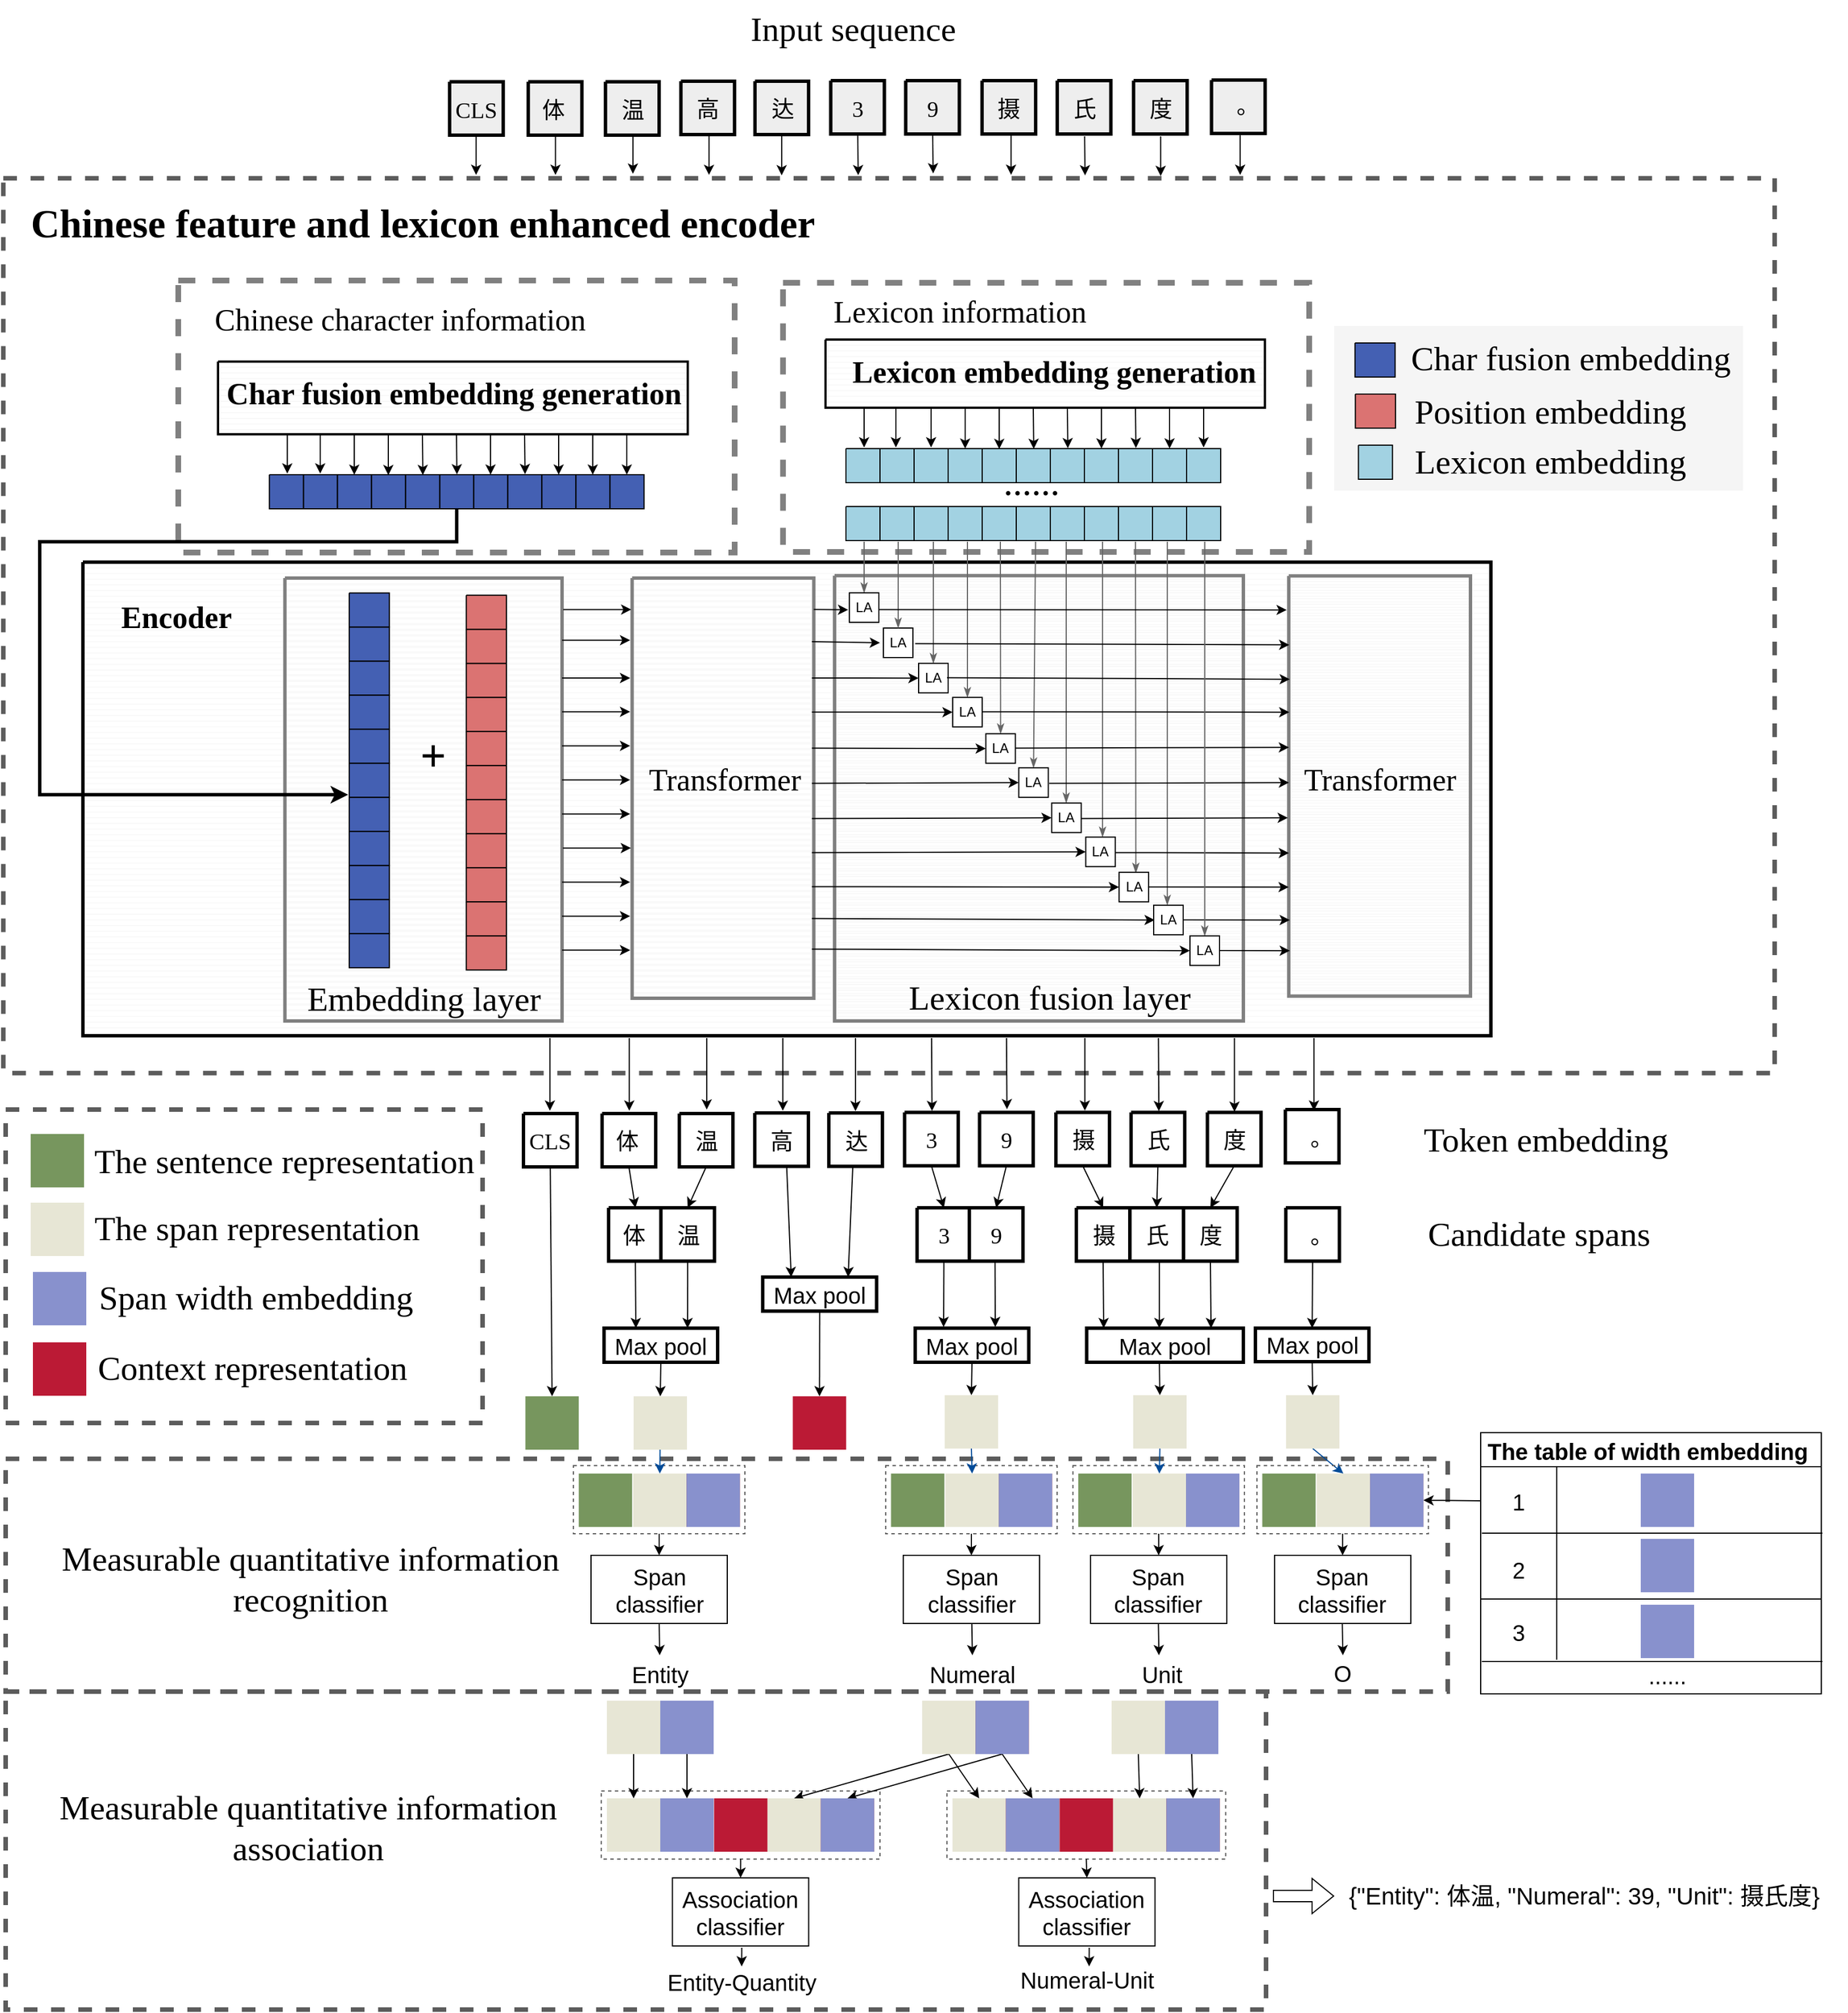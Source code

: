 <mxfile version="20.7.4" type="github" pages="2">
  <diagram id="Eiyb711K3X1DrcAZfg_h" name="第 1 页">
    <mxGraphModel dx="3176" dy="1908" grid="1" gridSize="10" guides="1" tooltips="1" connect="1" arrows="1" fold="1" page="1" pageScale="1" pageWidth="827" pageHeight="1169" math="0" shadow="0">
      <root>
        <mxCell id="0" />
        <mxCell id="1" parent="0" />
        <mxCell id="OlhW_y2saGP9Iw71ceGo-186" value="" style="rounded=0;whiteSpace=wrap;html=1;fontSize=30;strokeColor=#5C5C5C;strokeWidth=4;fillColor=none;dashed=1;" parent="1" vertex="1">
          <mxGeometry x="307.91" y="680" width="1560" height="787.9" as="geometry" />
        </mxCell>
        <mxCell id="OlhW_y2saGP9Iw71ceGo-138" value="" style="rounded=0;whiteSpace=wrap;html=1;fontSize=20;strokeColor=#5C5C5C;strokeWidth=1;fillColor=none;dashed=1;" parent="1" vertex="1">
          <mxGeometry x="1138.95" y="2100" width="245.5" height="60" as="geometry" />
        </mxCell>
        <mxCell id="OlhW_y2saGP9Iw71ceGo-136" value="" style="rounded=0;whiteSpace=wrap;html=1;fontSize=20;strokeColor=#5C5C5C;strokeWidth=1;fillColor=none;dashed=1;" parent="1" vertex="1">
          <mxGeometry x="834.5" y="2100" width="245.5" height="60" as="geometry" />
        </mxCell>
        <mxCell id="OlhW_y2saGP9Iw71ceGo-151" value="" style="rounded=0;whiteSpace=wrap;html=1;dashed=1;fontSize=20;strokeColor=#5C5C5C;strokeWidth=4;fillColor=none;" parent="1" vertex="1">
          <mxGeometry x="310" y="2012.5" width="1110" height="280" as="geometry" />
        </mxCell>
        <mxCell id="OlhW_y2saGP9Iw71ceGo-154" value="" style="rounded=0;whiteSpace=wrap;html=1;dashed=1;fontSize=20;strokeColor=#5C5C5C;strokeWidth=4;fillColor=none;" parent="1" vertex="1">
          <mxGeometry x="310" y="1500" width="420" height="276" as="geometry" />
        </mxCell>
        <mxCell id="OlhW_y2saGP9Iw71ceGo-1" value="" style="rounded=0;whiteSpace=wrap;html=1;dashed=1;fontSize=20;strokeColor=#5C5C5C;strokeWidth=4;fillColor=none;" parent="1" vertex="1">
          <mxGeometry x="310" y="1807.5" width="1270" height="205" as="geometry" />
        </mxCell>
        <mxCell id="OlhW_y2saGP9Iw71ceGo-2" value="" style="rounded=0;whiteSpace=wrap;html=1;fontSize=20;strokeColor=#5C5C5C;strokeWidth=1;fillColor=none;dashed=1;" parent="1" vertex="1">
          <mxGeometry x="1249.91" y="1813.5" width="151" height="60" as="geometry" />
        </mxCell>
        <mxCell id="OlhW_y2saGP9Iw71ceGo-3" value="" style="rounded=0;whiteSpace=wrap;html=1;fontSize=20;strokeColor=#5C5C5C;strokeWidth=1;fillColor=none;dashed=1;" parent="1" vertex="1">
          <mxGeometry x="1085" y="1813.5" width="151" height="60" as="geometry" />
        </mxCell>
        <mxCell id="OlhW_y2saGP9Iw71ceGo-4" value="" style="rounded=0;whiteSpace=wrap;html=1;fontSize=20;strokeColor=#5C5C5C;strokeWidth=1;fillColor=none;dashed=1;" parent="1" vertex="1">
          <mxGeometry x="810" y="1813.5" width="151" height="60" as="geometry" />
        </mxCell>
        <mxCell id="OlhW_y2saGP9Iw71ceGo-5" value="&lt;span style=&quot;font-size: 30px;&quot;&gt;Token embedding&lt;/span&gt;" style="text;html=1;resizable=0;autosize=1;align=center;verticalAlign=middle;points=[];rounded=0;shadow=0;sketch=0;fillStyle=auto;fontFamily=Times New Roman;fontSize=27;" parent="1" vertex="1">
          <mxGeometry x="1546" y="1501" width="240" height="50" as="geometry" />
        </mxCell>
        <mxCell id="OlhW_y2saGP9Iw71ceGo-6" value="" style="verticalLabelPosition=bottom;verticalAlign=top;html=1;shape=mxgraph.basic.patternFillRect;fillStyle=auto;step=5;fillStrokeWidth=0.2;fillStrokeColor=#dddddd;gradientDirection=north;shadow=0;sketch=0;strokeWidth=3;" parent="1" vertex="1">
          <mxGeometry x="840.97" y="1586.5" width="47.22" height="47" as="geometry" />
        </mxCell>
        <mxCell id="OlhW_y2saGP9Iw71ceGo-7" value="" style="verticalLabelPosition=bottom;verticalAlign=top;html=1;shape=mxgraph.basic.patternFillRect;fillStyle=auto;step=5;fillStrokeWidth=0.2;fillStrokeColor=#dddddd;gradientDirection=north;shadow=0;sketch=0;strokeWidth=3;" parent="1" vertex="1">
          <mxGeometry x="887" y="1586.5" width="47.22" height="47" as="geometry" />
        </mxCell>
        <mxCell id="OlhW_y2saGP9Iw71ceGo-8" value="" style="verticalLabelPosition=bottom;verticalAlign=top;html=1;shape=mxgraph.basic.patternFillRect;fillStyle=auto;step=5;fillStrokeWidth=0.2;fillStrokeColor=#dddddd;gradientDirection=north;shadow=0;sketch=0;strokeWidth=3;" parent="1" vertex="1">
          <mxGeometry x="1112.66" y="1586.5" width="47.22" height="47" as="geometry" />
        </mxCell>
        <mxCell id="OlhW_y2saGP9Iw71ceGo-9" value="" style="verticalLabelPosition=bottom;verticalAlign=top;html=1;shape=mxgraph.basic.patternFillRect;fillStyle=auto;step=5;fillStrokeWidth=0.2;fillStrokeColor=#dddddd;gradientDirection=north;shadow=0;sketch=0;strokeWidth=3;" parent="1" vertex="1">
          <mxGeometry x="1158.69" y="1586.5" width="47.22" height="47" as="geometry" />
        </mxCell>
        <mxCell id="OlhW_y2saGP9Iw71ceGo-10" value="" style="verticalLabelPosition=bottom;verticalAlign=top;html=1;shape=mxgraph.basic.patternFillRect;fillStyle=auto;step=5;fillStrokeWidth=0.2;fillStrokeColor=#dddddd;gradientDirection=north;shadow=0;sketch=0;strokeWidth=3;" parent="1" vertex="1">
          <mxGeometry x="1252.91" y="1586.5" width="47.22" height="47" as="geometry" />
        </mxCell>
        <mxCell id="OlhW_y2saGP9Iw71ceGo-11" value="" style="verticalLabelPosition=bottom;verticalAlign=top;html=1;shape=mxgraph.basic.patternFillRect;fillStyle=auto;step=5;fillStrokeWidth=0.2;fillStrokeColor=#dddddd;gradientDirection=north;shadow=0;sketch=0;strokeWidth=3;" parent="1" vertex="1">
          <mxGeometry x="1300.13" y="1586.5" width="47.22" height="47" as="geometry" />
        </mxCell>
        <mxCell id="OlhW_y2saGP9Iw71ceGo-12" value="" style="verticalLabelPosition=bottom;verticalAlign=top;html=1;shape=mxgraph.basic.patternFillRect;fillStyle=auto;step=5;fillStrokeWidth=0.2;fillStrokeColor=#dddddd;gradientDirection=north;shadow=0;sketch=0;strokeWidth=3;" parent="1" vertex="1">
          <mxGeometry x="1347.35" y="1586.5" width="47.22" height="47" as="geometry" />
        </mxCell>
        <mxCell id="OlhW_y2saGP9Iw71ceGo-13" value="" style="verticalLabelPosition=bottom;verticalAlign=top;html=1;shape=mxgraph.basic.patternFillRect;fillStyle=auto;step=5;fillStrokeWidth=0.2;fillStrokeColor=#dddddd;gradientDirection=north;shadow=0;sketch=0;strokeWidth=3;" parent="1" vertex="1">
          <mxGeometry x="766" y="1503.5" width="47.22" height="47" as="geometry" />
        </mxCell>
        <mxCell id="OlhW_y2saGP9Iw71ceGo-14" value="&lt;font style=&quot;font-size: 20px;&quot;&gt;CLS&lt;/font&gt;" style="text;html=1;resizable=0;autosize=1;align=center;verticalAlign=middle;points=[];rounded=0;dashed=1;fontFamily=Times New Roman;fontSize=11;strokeWidth=3;" parent="1" vertex="1">
          <mxGeometry x="764" y="1517" width="50" height="20" as="geometry" />
        </mxCell>
        <mxCell id="OlhW_y2saGP9Iw71ceGo-15" value="&lt;font style=&quot;font-size: 20px;&quot;&gt;体&lt;/font&gt;" style="text;html=1;resizable=0;autosize=1;align=center;verticalAlign=middle;points=[];rounded=0;dashed=1;fontFamily=Times New Roman;fontSize=11;strokeWidth=3;" parent="1" vertex="1">
          <mxGeometry x="842.71" y="1600" width="40" height="20" as="geometry" />
        </mxCell>
        <mxCell id="OlhW_y2saGP9Iw71ceGo-16" value="&lt;font style=&quot;font-size: 20px;&quot;&gt;温&lt;/font&gt;" style="text;html=1;resizable=0;autosize=1;align=center;verticalAlign=middle;points=[];rounded=0;dashed=1;fontFamily=Times New Roman;fontSize=11;strokeWidth=3;" parent="1" vertex="1">
          <mxGeometry x="890.61" y="1600" width="40" height="20" as="geometry" />
        </mxCell>
        <mxCell id="OlhW_y2saGP9Iw71ceGo-17" value="&lt;font style=&quot;font-size: 20px;&quot;&gt;3&lt;/font&gt;" style="text;html=1;resizable=0;autosize=1;align=center;verticalAlign=middle;points=[];rounded=0;dashed=1;fontFamily=Times New Roman;fontSize=11;strokeWidth=3;" parent="1" vertex="1">
          <mxGeometry x="1121.27" y="1600" width="30" height="20" as="geometry" />
        </mxCell>
        <mxCell id="OlhW_y2saGP9Iw71ceGo-18" value="&lt;font style=&quot;font-size: 20px;&quot;&gt;9&lt;/font&gt;" style="text;html=1;resizable=0;autosize=1;align=center;verticalAlign=middle;points=[];rounded=0;dashed=1;fontFamily=Times New Roman;fontSize=11;strokeWidth=3;" parent="1" vertex="1">
          <mxGeometry x="1167.3" y="1600" width="30" height="20" as="geometry" />
        </mxCell>
        <mxCell id="OlhW_y2saGP9Iw71ceGo-19" value="&lt;font style=&quot;font-size: 20px;&quot;&gt;摄&lt;/font&gt;" style="text;html=1;resizable=0;autosize=1;align=center;verticalAlign=middle;points=[];rounded=0;dashed=1;fontFamily=Times New Roman;fontSize=11;strokeWidth=3;" parent="1" vertex="1">
          <mxGeometry x="1256.52" y="1600" width="40" height="20" as="geometry" />
        </mxCell>
        <mxCell id="OlhW_y2saGP9Iw71ceGo-20" value="&lt;font style=&quot;font-size: 20px;&quot;&gt;氏&lt;/font&gt;" style="text;html=1;resizable=0;autosize=1;align=center;verticalAlign=middle;points=[];rounded=0;dashed=1;fontFamily=Times New Roman;fontSize=11;strokeWidth=3;" parent="1" vertex="1">
          <mxGeometry x="1303.74" y="1600" width="40" height="20" as="geometry" />
        </mxCell>
        <mxCell id="OlhW_y2saGP9Iw71ceGo-21" value="&lt;font style=&quot;font-size: 20px;&quot;&gt;度&lt;/font&gt;" style="text;html=1;resizable=0;autosize=1;align=center;verticalAlign=middle;points=[];rounded=0;dashed=1;fontFamily=Times New Roman;fontSize=11;strokeWidth=3;" parent="1" vertex="1">
          <mxGeometry x="1350.96" y="1600" width="40" height="20" as="geometry" />
        </mxCell>
        <mxCell id="OlhW_y2saGP9Iw71ceGo-22" value="" style="endArrow=classic;html=1;rounded=0;exitX=0.5;exitY=1;exitDx=0;exitDy=0;exitPerimeter=0;" parent="1" source="OlhW_y2saGP9Iw71ceGo-6" edge="1">
          <mxGeometry width="50" height="50" relative="1" as="geometry">
            <mxPoint x="861" y="1692.5" as="sourcePoint" />
            <mxPoint x="865" y="1692.5" as="targetPoint" />
          </mxGeometry>
        </mxCell>
        <mxCell id="OlhW_y2saGP9Iw71ceGo-23" value="" style="endArrow=classic;html=1;rounded=0;exitX=0.5;exitY=1;exitDx=0;exitDy=0;exitPerimeter=0;" parent="1" source="OlhW_y2saGP9Iw71ceGo-7" edge="1">
          <mxGeometry width="50" height="50" relative="1" as="geometry">
            <mxPoint x="911" y="1632.5" as="sourcePoint" />
            <mxPoint x="910.53" y="1692.5" as="targetPoint" />
          </mxGeometry>
        </mxCell>
        <mxCell id="OlhW_y2saGP9Iw71ceGo-24" value="&lt;font style=&quot;font-size: 20px;&quot;&gt;Max pool&lt;/font&gt;" style="rounded=0;whiteSpace=wrap;html=1;strokeColor=#000000;strokeWidth=3;fillColor=none;" parent="1" vertex="1">
          <mxGeometry x="837" y="1692.5" width="100" height="30" as="geometry" />
        </mxCell>
        <mxCell id="OlhW_y2saGP9Iw71ceGo-25" value="" style="endArrow=classic;html=1;rounded=0;fontSize=20;exitX=0.5;exitY=1;exitDx=0;exitDy=0;entryX=0.5;entryY=0;entryDx=0;entryDy=0;" parent="1" source="OlhW_y2saGP9Iw71ceGo-24" target="OlhW_y2saGP9Iw71ceGo-27" edge="1">
          <mxGeometry width="50" height="50" relative="1" as="geometry">
            <mxPoint x="888.19" y="1782.5" as="sourcePoint" />
            <mxPoint x="888" y="1752.5" as="targetPoint" />
          </mxGeometry>
        </mxCell>
        <mxCell id="OlhW_y2saGP9Iw71ceGo-26" style="rounded=0;orthogonalLoop=1;jettySize=auto;html=1;entryX=0.5;entryY=0;entryDx=0;entryDy=0;fontSize=20;fillColor=#cce5ff;strokeColor=#004C99;" parent="1" source="OlhW_y2saGP9Iw71ceGo-27" target="OlhW_y2saGP9Iw71ceGo-64" edge="1">
          <mxGeometry relative="1" as="geometry" />
        </mxCell>
        <mxCell id="OlhW_y2saGP9Iw71ceGo-27" value="" style="whiteSpace=wrap;html=1;aspect=fixed;fontSize=20;strokeColor=none;strokeWidth=1;fillColor=#E7E6D5;fontColor=#ffffff;" parent="1" vertex="1">
          <mxGeometry x="863" y="1752.5" width="47" height="47" as="geometry" />
        </mxCell>
        <mxCell id="OlhW_y2saGP9Iw71ceGo-28" value="" style="endArrow=classic;html=1;rounded=0;fontSize=20;exitX=0.5;exitY=1;exitDx=0;exitDy=0;exitPerimeter=0;entryX=0.5;entryY=0;entryDx=0;entryDy=0;" parent="1" source="OlhW_y2saGP9Iw71ceGo-13" target="OlhW_y2saGP9Iw71ceGo-29" edge="1">
          <mxGeometry width="50" height="50" relative="1" as="geometry">
            <mxPoint x="739" y="1619.5" as="sourcePoint" />
            <mxPoint x="806" y="1659.5" as="targetPoint" />
          </mxGeometry>
        </mxCell>
        <mxCell id="OlhW_y2saGP9Iw71ceGo-29" value="" style="whiteSpace=wrap;html=1;aspect=fixed;fontSize=20;strokeColor=none;strokeWidth=1;fillColor=#77965E;fontColor=#ffffff;" parent="1" vertex="1">
          <mxGeometry x="767.71" y="1752.5" width="47" height="47" as="geometry" />
        </mxCell>
        <mxCell id="OlhW_y2saGP9Iw71ceGo-30" value="The table of width embedding " style="shape=table;startSize=30;container=1;collapsible=0;childLayout=tableLayout;fixedRows=1;rowLines=0;fontStyle=1;fontSize=20;strokeColor=#000000;strokeWidth=1;fillColor=none;" parent="1" vertex="1">
          <mxGeometry x="1609" y="1784.5" width="300" height="230" as="geometry" />
        </mxCell>
        <mxCell id="OlhW_y2saGP9Iw71ceGo-31" value="" style="shape=tableRow;horizontal=0;startSize=0;swimlaneHead=0;swimlaneBody=0;top=0;left=0;bottom=0;right=0;collapsible=0;dropTarget=0;fillColor=none;points=[[0,0.5],[1,0.5]];portConstraint=eastwest;fontSize=20;strokeColor=#000000;strokeWidth=1;" parent="OlhW_y2saGP9Iw71ceGo-30" vertex="1">
          <mxGeometry y="30" width="300" height="60" as="geometry" />
        </mxCell>
        <mxCell id="OlhW_y2saGP9Iw71ceGo-32" value="1" style="shape=partialRectangle;html=1;whiteSpace=wrap;connectable=0;fillColor=none;top=0;left=0;bottom=0;right=0;overflow=hidden;pointerEvents=1;fontSize=20;strokeColor=#000000;strokeWidth=1;" parent="OlhW_y2saGP9Iw71ceGo-31" vertex="1">
          <mxGeometry width="67" height="60" as="geometry">
            <mxRectangle width="67" height="60" as="alternateBounds" />
          </mxGeometry>
        </mxCell>
        <mxCell id="OlhW_y2saGP9Iw71ceGo-33" value="" style="shape=partialRectangle;html=1;whiteSpace=wrap;connectable=0;fillColor=none;top=0;left=0;bottom=0;right=0;align=left;spacingLeft=6;overflow=hidden;fontSize=20;strokeColor=#000000;strokeWidth=1;" parent="OlhW_y2saGP9Iw71ceGo-31" vertex="1">
          <mxGeometry x="67" width="233" height="60" as="geometry">
            <mxRectangle width="233" height="60" as="alternateBounds" />
          </mxGeometry>
        </mxCell>
        <mxCell id="OlhW_y2saGP9Iw71ceGo-34" value="" style="shape=tableRow;horizontal=0;startSize=0;swimlaneHead=0;swimlaneBody=0;top=0;left=0;bottom=0;right=0;collapsible=0;dropTarget=0;fillColor=none;points=[[0,0.5],[1,0.5]];portConstraint=eastwest;fontSize=20;strokeColor=#000000;strokeWidth=1;" parent="OlhW_y2saGP9Iw71ceGo-30" vertex="1">
          <mxGeometry y="90" width="300" height="60" as="geometry" />
        </mxCell>
        <mxCell id="OlhW_y2saGP9Iw71ceGo-35" value="2" style="shape=partialRectangle;html=1;whiteSpace=wrap;connectable=0;fillColor=none;top=0;left=0;bottom=0;right=0;overflow=hidden;fontSize=20;strokeColor=#000000;strokeWidth=1;" parent="OlhW_y2saGP9Iw71ceGo-34" vertex="1">
          <mxGeometry width="67" height="60" as="geometry">
            <mxRectangle width="67" height="60" as="alternateBounds" />
          </mxGeometry>
        </mxCell>
        <mxCell id="OlhW_y2saGP9Iw71ceGo-36" value="" style="shape=partialRectangle;html=1;whiteSpace=wrap;connectable=0;fillColor=none;top=0;left=0;bottom=0;right=0;align=left;spacingLeft=6;overflow=hidden;fontSize=20;strokeColor=#000000;strokeWidth=1;" parent="OlhW_y2saGP9Iw71ceGo-34" vertex="1">
          <mxGeometry x="67" width="233" height="60" as="geometry">
            <mxRectangle width="233" height="60" as="alternateBounds" />
          </mxGeometry>
        </mxCell>
        <mxCell id="OlhW_y2saGP9Iw71ceGo-37" value="" style="shape=tableRow;horizontal=0;startSize=0;swimlaneHead=0;swimlaneBody=0;top=0;left=0;bottom=0;right=0;collapsible=0;dropTarget=0;fillColor=none;points=[[0,0.5],[1,0.5]];portConstraint=eastwest;fontSize=20;strokeColor=#000000;strokeWidth=1;" parent="OlhW_y2saGP9Iw71ceGo-30" vertex="1">
          <mxGeometry y="150" width="300" height="50" as="geometry" />
        </mxCell>
        <mxCell id="OlhW_y2saGP9Iw71ceGo-38" value="3" style="shape=partialRectangle;html=1;whiteSpace=wrap;connectable=0;fillColor=none;top=0;left=0;bottom=0;right=0;overflow=hidden;fontSize=20;strokeColor=#000000;strokeWidth=1;" parent="OlhW_y2saGP9Iw71ceGo-37" vertex="1">
          <mxGeometry width="67" height="50" as="geometry">
            <mxRectangle width="67" height="50" as="alternateBounds" />
          </mxGeometry>
        </mxCell>
        <mxCell id="OlhW_y2saGP9Iw71ceGo-39" value="" style="shape=partialRectangle;html=1;whiteSpace=wrap;connectable=0;fillColor=none;top=0;left=0;bottom=0;right=0;align=left;spacingLeft=6;overflow=hidden;fontSize=20;strokeColor=#000000;strokeWidth=1;" parent="OlhW_y2saGP9Iw71ceGo-37" vertex="1">
          <mxGeometry x="67" width="233" height="50" as="geometry">
            <mxRectangle width="233" height="50" as="alternateBounds" />
          </mxGeometry>
        </mxCell>
        <mxCell id="OlhW_y2saGP9Iw71ceGo-42" value="......" style="shape=partialRectangle;html=1;whiteSpace=wrap;connectable=0;fillColor=none;top=0;left=0;bottom=0;right=0;overflow=hidden;fontSize=20;strokeColor=#000000;strokeWidth=1;" parent="1" vertex="1">
          <mxGeometry x="1746" y="1981" width="55" height="33.5" as="geometry">
            <mxRectangle width="55" height="30" as="alternateBounds" />
          </mxGeometry>
        </mxCell>
        <mxCell id="OlhW_y2saGP9Iw71ceGo-43" value="" style="whiteSpace=wrap;html=1;aspect=fixed;fontSize=20;strokeColor=none;strokeWidth=1;fillColor=#8891CD;" parent="1" vertex="1">
          <mxGeometry x="1750" y="1936" width="47" height="47" as="geometry" />
        </mxCell>
        <mxCell id="OlhW_y2saGP9Iw71ceGo-44" value="Span classifier" style="rounded=0;whiteSpace=wrap;html=1;fontSize=20;strokeColor=#000000;strokeWidth=1;fillColor=none;" parent="1" vertex="1">
          <mxGeometry x="825.5" y="1892.5" width="120" height="60" as="geometry" />
        </mxCell>
        <mxCell id="OlhW_y2saGP9Iw71ceGo-45" value="" style="endArrow=classic;html=1;rounded=0;exitX=0.5;exitY=1;exitDx=0;exitDy=0;exitPerimeter=0;" parent="1" source="OlhW_y2saGP9Iw71ceGo-8" edge="1">
          <mxGeometry width="50" height="50" relative="1" as="geometry">
            <mxPoint x="1135.58" y="1618.5" as="sourcePoint" />
            <mxPoint x="1136" y="1691.5" as="targetPoint" />
          </mxGeometry>
        </mxCell>
        <mxCell id="OlhW_y2saGP9Iw71ceGo-46" value="" style="endArrow=classic;html=1;rounded=0;exitX=0.479;exitY=1.015;exitDx=0;exitDy=0;exitPerimeter=0;" parent="1" source="OlhW_y2saGP9Iw71ceGo-9" edge="1">
          <mxGeometry width="50" height="50" relative="1" as="geometry">
            <mxPoint x="1181.11" y="1618.5" as="sourcePoint" />
            <mxPoint x="1181.53" y="1691.5" as="targetPoint" />
          </mxGeometry>
        </mxCell>
        <mxCell id="OlhW_y2saGP9Iw71ceGo-47" value="&lt;font style=&quot;font-size: 20px;&quot;&gt;Max pool&lt;/font&gt;" style="rounded=0;whiteSpace=wrap;html=1;strokeColor=#000000;strokeWidth=3;fillColor=none;" parent="1" vertex="1">
          <mxGeometry x="1111" y="1692.5" width="100" height="30" as="geometry" />
        </mxCell>
        <mxCell id="OlhW_y2saGP9Iw71ceGo-48" value="" style="endArrow=classic;html=1;rounded=0;fontSize=20;exitX=0.5;exitY=1;exitDx=0;exitDy=0;entryX=0.5;entryY=0;entryDx=0;entryDy=0;" parent="1" source="OlhW_y2saGP9Iw71ceGo-47" target="OlhW_y2saGP9Iw71ceGo-50" edge="1">
          <mxGeometry width="50" height="50" relative="1" as="geometry">
            <mxPoint x="1159.19" y="1781.5" as="sourcePoint" />
            <mxPoint x="1159" y="1751.5" as="targetPoint" />
          </mxGeometry>
        </mxCell>
        <mxCell id="OlhW_y2saGP9Iw71ceGo-49" style="edgeStyle=none;rounded=0;orthogonalLoop=1;jettySize=auto;html=1;exitX=0.5;exitY=1;exitDx=0;exitDy=0;entryX=0.5;entryY=0;entryDx=0;entryDy=0;fontSize=20;strokeColor=#004C99;" parent="1" source="OlhW_y2saGP9Iw71ceGo-50" target="OlhW_y2saGP9Iw71ceGo-69" edge="1">
          <mxGeometry relative="1" as="geometry" />
        </mxCell>
        <mxCell id="OlhW_y2saGP9Iw71ceGo-50" value="" style="whiteSpace=wrap;html=1;aspect=fixed;fontSize=20;strokeColor=none;strokeWidth=1;fillColor=#E7E6D5;fontColor=#ffffff;" parent="1" vertex="1">
          <mxGeometry x="1137" y="1751.5" width="47" height="47" as="geometry" />
        </mxCell>
        <mxCell id="OlhW_y2saGP9Iw71ceGo-51" value="" style="endArrow=classic;html=1;rounded=0;" parent="1" edge="1">
          <mxGeometry width="50" height="50" relative="1" as="geometry">
            <mxPoint x="1326" y="1632.5" as="sourcePoint" />
            <mxPoint x="1326" y="1692.5" as="targetPoint" />
          </mxGeometry>
        </mxCell>
        <mxCell id="OlhW_y2saGP9Iw71ceGo-52" value="" style="endArrow=classic;html=1;rounded=0;" parent="1" edge="1">
          <mxGeometry width="50" height="50" relative="1" as="geometry">
            <mxPoint x="1371" y="1632.5" as="sourcePoint" />
            <mxPoint x="1371.53" y="1692.5" as="targetPoint" />
          </mxGeometry>
        </mxCell>
        <mxCell id="OlhW_y2saGP9Iw71ceGo-53" value="&lt;font style=&quot;font-size: 20px;&quot;&gt;Max pool&lt;/font&gt;" style="rounded=0;whiteSpace=wrap;html=1;strokeColor=#000000;strokeWidth=3;fillColor=none;" parent="1" vertex="1">
          <mxGeometry x="1262" y="1692.5" width="138" height="30" as="geometry" />
        </mxCell>
        <mxCell id="OlhW_y2saGP9Iw71ceGo-54" value="" style="endArrow=classic;html=1;rounded=0;fontSize=20;exitX=0.5;exitY=1;exitDx=0;exitDy=0;entryX=0.5;entryY=0;entryDx=0;entryDy=0;" parent="1" target="OlhW_y2saGP9Iw71ceGo-56" edge="1">
          <mxGeometry width="50" height="50" relative="1" as="geometry">
            <mxPoint x="1326" y="1721.5" as="sourcePoint" />
            <mxPoint x="1344" y="1752.5" as="targetPoint" />
          </mxGeometry>
        </mxCell>
        <mxCell id="OlhW_y2saGP9Iw71ceGo-55" style="edgeStyle=none;rounded=0;orthogonalLoop=1;jettySize=auto;html=1;exitX=0.5;exitY=1;exitDx=0;exitDy=0;entryX=0.5;entryY=0;entryDx=0;entryDy=0;fontSize=20;strokeColor=#004C99;" parent="1" source="OlhW_y2saGP9Iw71ceGo-56" target="OlhW_y2saGP9Iw71ceGo-74" edge="1">
          <mxGeometry relative="1" as="geometry" />
        </mxCell>
        <mxCell id="OlhW_y2saGP9Iw71ceGo-56" value="" style="whiteSpace=wrap;html=1;aspect=fixed;fontSize=20;strokeColor=none;strokeWidth=1;fillColor=#E7E6D5;fontColor=#ffffff;" parent="1" vertex="1">
          <mxGeometry x="1303" y="1751.5" width="47" height="47" as="geometry" />
        </mxCell>
        <mxCell id="OlhW_y2saGP9Iw71ceGo-57" value="" style="endArrow=classic;html=1;rounded=0;exitX=0.5;exitY=1;exitDx=0;exitDy=0;exitPerimeter=0;" parent="1" source="OlhW_y2saGP9Iw71ceGo-10" edge="1">
          <mxGeometry width="50" height="50" relative="1" as="geometry">
            <mxPoint x="1276.58" y="1619.5" as="sourcePoint" />
            <mxPoint x="1277" y="1692.5" as="targetPoint" />
          </mxGeometry>
        </mxCell>
        <mxCell id="OlhW_y2saGP9Iw71ceGo-58" value="&lt;font style=&quot;font-size: 20px;&quot;&gt;Max pool&lt;/font&gt;" style="rounded=0;whiteSpace=wrap;html=1;strokeColor=#000000;strokeWidth=3;fillColor=none;" parent="1" vertex="1">
          <mxGeometry x="976.71" y="1647.5" width="100.29" height="30" as="geometry" />
        </mxCell>
        <mxCell id="OlhW_y2saGP9Iw71ceGo-59" value="" style="endArrow=classic;html=1;rounded=0;exitX=0.5;exitY=1;exitDx=0;exitDy=0;exitPerimeter=0;entryX=0.25;entryY=0;entryDx=0;entryDy=0;" parent="1" target="OlhW_y2saGP9Iw71ceGo-58" edge="1">
          <mxGeometry width="50" height="50" relative="1" as="geometry">
            <mxPoint x="997.32" y="1538" as="sourcePoint" />
            <mxPoint x="997" y="1934.5" as="targetPoint" />
          </mxGeometry>
        </mxCell>
        <mxCell id="OlhW_y2saGP9Iw71ceGo-60" value="" style="endArrow=classic;html=1;rounded=0;exitX=0.5;exitY=1;exitDx=0;exitDy=0;exitPerimeter=0;entryX=0.75;entryY=0;entryDx=0;entryDy=0;" parent="1" target="OlhW_y2saGP9Iw71ceGo-58" edge="1">
          <mxGeometry width="50" height="50" relative="1" as="geometry">
            <mxPoint x="1056.54" y="1538" as="sourcePoint" />
            <mxPoint x="1057" y="1934.5" as="targetPoint" />
          </mxGeometry>
        </mxCell>
        <mxCell id="OlhW_y2saGP9Iw71ceGo-61" value="" style="endArrow=classic;html=1;rounded=0;fontSize=20;exitX=0.5;exitY=1;exitDx=0;exitDy=0;entryX=0.5;entryY=0;entryDx=0;entryDy=0;" parent="1" source="OlhW_y2saGP9Iw71ceGo-58" target="OlhW_y2saGP9Iw71ceGo-62" edge="1">
          <mxGeometry width="50" height="50" relative="1" as="geometry">
            <mxPoint x="1026.66" y="1639.5" as="sourcePoint" />
            <mxPoint x="1027.16" y="1669.5" as="targetPoint" />
          </mxGeometry>
        </mxCell>
        <mxCell id="OlhW_y2saGP9Iw71ceGo-62" value="" style="whiteSpace=wrap;html=1;aspect=fixed;fontSize=20;strokeColor=none;strokeWidth=1;fillColor=#BB1A35;" parent="1" vertex="1">
          <mxGeometry x="1003.21" y="1752.5" width="47" height="47" as="geometry" />
        </mxCell>
        <mxCell id="OlhW_y2saGP9Iw71ceGo-63" value="" style="whiteSpace=wrap;html=1;aspect=fixed;fontSize=20;strokeColor=none;strokeWidth=1;fillColor=#77965E;fontColor=#ffffff;" parent="1" vertex="1">
          <mxGeometry x="814.71" y="1820.5" width="47" height="47" as="geometry" />
        </mxCell>
        <mxCell id="OlhW_y2saGP9Iw71ceGo-64" value="" style="whiteSpace=wrap;html=1;aspect=fixed;fontSize=20;strokeColor=none;strokeWidth=1;fillColor=#E7E6D5;fontColor=#ffffff;" parent="1" vertex="1">
          <mxGeometry x="862.61" y="1820.5" width="47" height="47" as="geometry" />
        </mxCell>
        <mxCell id="OlhW_y2saGP9Iw71ceGo-65" value="" style="whiteSpace=wrap;html=1;aspect=fixed;fontSize=20;strokeColor=none;strokeWidth=1;fillColor=#B9628E;" parent="1" vertex="1">
          <mxGeometry x="909.61" y="1820.5" width="47" height="47" as="geometry" />
        </mxCell>
        <mxCell id="OlhW_y2saGP9Iw71ceGo-66" value="" style="endArrow=classic;html=1;rounded=0;fontSize=20;entryX=0.5;entryY=0;entryDx=0;entryDy=0;exitX=0.5;exitY=1;exitDx=0;exitDy=0;" parent="1" source="OlhW_y2saGP9Iw71ceGo-4" target="OlhW_y2saGP9Iw71ceGo-44" edge="1">
          <mxGeometry width="50" height="50" relative="1" as="geometry">
            <mxPoint x="730" y="1950.5" as="sourcePoint" />
            <mxPoint x="780" y="1900.5" as="targetPoint" />
          </mxGeometry>
        </mxCell>
        <mxCell id="OlhW_y2saGP9Iw71ceGo-67" value="Span classifier" style="rounded=0;whiteSpace=wrap;html=1;fontSize=20;strokeColor=#000000;strokeWidth=1;fillColor=none;" parent="1" vertex="1">
          <mxGeometry x="1100.5" y="1892.5" width="120" height="60" as="geometry" />
        </mxCell>
        <mxCell id="OlhW_y2saGP9Iw71ceGo-68" value="" style="whiteSpace=wrap;html=1;aspect=fixed;fontSize=20;strokeColor=none;strokeWidth=1;fillColor=#77965E;fontColor=#ffffff;" parent="1" vertex="1">
          <mxGeometry x="1089.71" y="1820.5" width="47" height="47" as="geometry" />
        </mxCell>
        <mxCell id="OlhW_y2saGP9Iw71ceGo-69" value="" style="whiteSpace=wrap;html=1;aspect=fixed;fontSize=20;strokeColor=none;strokeWidth=1;fillColor=#E7E6D5;fontColor=#ffffff;" parent="1" vertex="1">
          <mxGeometry x="1137.61" y="1820.5" width="47" height="47" as="geometry" />
        </mxCell>
        <mxCell id="OlhW_y2saGP9Iw71ceGo-70" value="" style="whiteSpace=wrap;html=1;aspect=fixed;fontSize=20;strokeColor=none;strokeWidth=1;fillColor=#B9628E;" parent="1" vertex="1">
          <mxGeometry x="1184.61" y="1820.5" width="47" height="47" as="geometry" />
        </mxCell>
        <mxCell id="OlhW_y2saGP9Iw71ceGo-71" value="" style="endArrow=classic;html=1;rounded=0;fontSize=20;entryX=0.5;entryY=0;entryDx=0;entryDy=0;exitX=0.5;exitY=1;exitDx=0;exitDy=0;" parent="1" target="OlhW_y2saGP9Iw71ceGo-67" edge="1">
          <mxGeometry width="50" height="50" relative="1" as="geometry">
            <mxPoint x="1160.5" y="1873.5" as="sourcePoint" />
            <mxPoint x="1055" y="1900.5" as="targetPoint" />
          </mxGeometry>
        </mxCell>
        <mxCell id="OlhW_y2saGP9Iw71ceGo-72" value="Span classifier" style="rounded=0;whiteSpace=wrap;html=1;fontSize=20;strokeColor=#000000;strokeWidth=1;fillColor=none;" parent="1" vertex="1">
          <mxGeometry x="1265.41" y="1892.5" width="120" height="60" as="geometry" />
        </mxCell>
        <mxCell id="OlhW_y2saGP9Iw71ceGo-73" value="" style="whiteSpace=wrap;html=1;aspect=fixed;fontSize=20;strokeColor=none;strokeWidth=1;fillColor=#77965E;fontColor=#ffffff;" parent="1" vertex="1">
          <mxGeometry x="1254.62" y="1820.5" width="47" height="47" as="geometry" />
        </mxCell>
        <mxCell id="OlhW_y2saGP9Iw71ceGo-74" value="" style="whiteSpace=wrap;html=1;aspect=fixed;fontSize=20;strokeColor=none;strokeWidth=1;fillColor=#E7E6D5;fontColor=#ffffff;" parent="1" vertex="1">
          <mxGeometry x="1302.52" y="1820.5" width="47" height="47" as="geometry" />
        </mxCell>
        <mxCell id="OlhW_y2saGP9Iw71ceGo-75" value="" style="whiteSpace=wrap;html=1;aspect=fixed;fontSize=20;strokeColor=none;strokeWidth=1;fillColor=#B9628E;" parent="1" vertex="1">
          <mxGeometry x="1349.52" y="1820.5" width="47" height="47" as="geometry" />
        </mxCell>
        <mxCell id="OlhW_y2saGP9Iw71ceGo-76" value="" style="endArrow=classic;html=1;rounded=0;fontSize=20;entryX=0.5;entryY=0;entryDx=0;entryDy=0;exitX=0.5;exitY=1;exitDx=0;exitDy=0;" parent="1" source="OlhW_y2saGP9Iw71ceGo-2" target="OlhW_y2saGP9Iw71ceGo-72" edge="1">
          <mxGeometry width="50" height="50" relative="1" as="geometry">
            <mxPoint x="1169.91" y="1950.5" as="sourcePoint" />
            <mxPoint x="1219.91" y="1900.5" as="targetPoint" />
          </mxGeometry>
        </mxCell>
        <mxCell id="OlhW_y2saGP9Iw71ceGo-77" value="" style="endArrow=classic;html=1;rounded=0;fontSize=20;exitX=0.5;exitY=1;exitDx=0;exitDy=0;" parent="1" source="OlhW_y2saGP9Iw71ceGo-44" edge="1">
          <mxGeometry width="50" height="50" relative="1" as="geometry">
            <mxPoint x="860" y="2020.5" as="sourcePoint" />
            <mxPoint x="886" y="1980.5" as="targetPoint" />
          </mxGeometry>
        </mxCell>
        <mxCell id="OlhW_y2saGP9Iw71ceGo-78" value="Entity" style="text;html=1;resizable=0;autosize=1;align=center;verticalAlign=middle;points=[];fillColor=none;strokeColor=none;rounded=0;dashed=1;fontSize=20;" parent="1" vertex="1">
          <mxGeometry x="851.11" y="1976.5" width="70" height="40" as="geometry" />
        </mxCell>
        <mxCell id="OlhW_y2saGP9Iw71ceGo-79" value="Numeral" style="text;html=1;resizable=0;autosize=1;align=center;verticalAlign=middle;points=[];fillColor=none;strokeColor=none;rounded=0;dashed=1;fontSize=20;" parent="1" vertex="1">
          <mxGeometry x="1111.11" y="1976.5" width="100" height="40" as="geometry" />
        </mxCell>
        <mxCell id="OlhW_y2saGP9Iw71ceGo-80" value="" style="endArrow=classic;html=1;rounded=0;fontSize=20;exitX=0.5;exitY=1;exitDx=0;exitDy=0;" parent="1" edge="1">
          <mxGeometry width="50" height="50" relative="1" as="geometry">
            <mxPoint x="1160.86" y="1952.5" as="sourcePoint" />
            <mxPoint x="1161.36" y="1980.5" as="targetPoint" />
          </mxGeometry>
        </mxCell>
        <mxCell id="OlhW_y2saGP9Iw71ceGo-81" value="Unit" style="text;html=1;resizable=0;autosize=1;align=center;verticalAlign=middle;points=[];fillColor=none;strokeColor=none;rounded=0;dashed=1;fontSize=20;" parent="1" vertex="1">
          <mxGeometry x="1298.41" y="1976.5" width="60" height="40" as="geometry" />
        </mxCell>
        <mxCell id="OlhW_y2saGP9Iw71ceGo-82" value="" style="endArrow=classic;html=1;rounded=0;fontSize=20;exitX=0.5;exitY=1;exitDx=0;exitDy=0;" parent="1" edge="1">
          <mxGeometry width="50" height="50" relative="1" as="geometry">
            <mxPoint x="1325.16" y="1952.5" as="sourcePoint" />
            <mxPoint x="1325.66" y="1980.5" as="targetPoint" />
          </mxGeometry>
        </mxCell>
        <mxCell id="OlhW_y2saGP9Iw71ceGo-83" style="edgeStyle=none;rounded=0;orthogonalLoop=1;jettySize=auto;html=1;exitX=0.5;exitY=1;exitDx=0;exitDy=0;exitPerimeter=0;entryX=0.5;entryY=0;entryDx=0;entryDy=0;entryPerimeter=0;fontSize=20;" parent="1" source="OlhW_y2saGP9Iw71ceGo-84" target="OlhW_y2saGP9Iw71ceGo-6" edge="1">
          <mxGeometry relative="1" as="geometry" />
        </mxCell>
        <mxCell id="OlhW_y2saGP9Iw71ceGo-84" value="" style="verticalLabelPosition=bottom;verticalAlign=top;html=1;shape=mxgraph.basic.patternFillRect;fillStyle=auto;step=5;fillStrokeWidth=0.2;fillStrokeColor=#dddddd;gradientDirection=north;shadow=0;sketch=0;strokeWidth=3;" parent="1" vertex="1">
          <mxGeometry x="835.25" y="1503.5" width="47.22" height="47" as="geometry" />
        </mxCell>
        <mxCell id="OlhW_y2saGP9Iw71ceGo-85" style="edgeStyle=none;rounded=0;orthogonalLoop=1;jettySize=auto;html=1;exitX=0.5;exitY=1;exitDx=0;exitDy=0;exitPerimeter=0;entryX=0.5;entryY=0;entryDx=0;entryDy=0;entryPerimeter=0;fontSize=20;" parent="1" source="OlhW_y2saGP9Iw71ceGo-86" target="OlhW_y2saGP9Iw71ceGo-7" edge="1">
          <mxGeometry relative="1" as="geometry" />
        </mxCell>
        <mxCell id="OlhW_y2saGP9Iw71ceGo-86" value="" style="verticalLabelPosition=bottom;verticalAlign=top;html=1;shape=mxgraph.basic.patternFillRect;fillStyle=auto;step=5;fillStrokeWidth=0.2;fillStrokeColor=#dddddd;gradientDirection=north;shadow=0;sketch=0;strokeWidth=3;" parent="1" vertex="1">
          <mxGeometry x="903.28" y="1503.5" width="47.22" height="47" as="geometry" />
        </mxCell>
        <mxCell id="OlhW_y2saGP9Iw71ceGo-87" value="&lt;font style=&quot;font-size: 20px;&quot;&gt;体&lt;/font&gt;" style="text;html=1;resizable=0;autosize=1;align=center;verticalAlign=middle;points=[];rounded=0;dashed=1;fontFamily=Times New Roman;fontSize=11;strokeWidth=3;" parent="1" vertex="1">
          <mxGeometry x="836.99" y="1517" width="40" height="20" as="geometry" />
        </mxCell>
        <mxCell id="OlhW_y2saGP9Iw71ceGo-88" value="&lt;font style=&quot;font-size: 20px;&quot;&gt;温&lt;/font&gt;" style="text;html=1;resizable=0;autosize=1;align=center;verticalAlign=middle;points=[];rounded=0;dashed=1;fontFamily=Times New Roman;fontSize=11;strokeWidth=3;" parent="1" vertex="1">
          <mxGeometry x="906.89" y="1517" width="40" height="20" as="geometry" />
        </mxCell>
        <mxCell id="OlhW_y2saGP9Iw71ceGo-89" value="" style="verticalLabelPosition=bottom;verticalAlign=top;html=1;shape=mxgraph.basic.patternFillRect;fillStyle=auto;step=5;fillStrokeWidth=0.2;fillStrokeColor=#dddddd;gradientDirection=north;shadow=0;sketch=0;strokeWidth=3;" parent="1" vertex="1">
          <mxGeometry x="969.71" y="1503" width="47.22" height="47" as="geometry" />
        </mxCell>
        <mxCell id="OlhW_y2saGP9Iw71ceGo-90" value="" style="verticalLabelPosition=bottom;verticalAlign=top;html=1;shape=mxgraph.basic.patternFillRect;fillStyle=auto;step=5;fillStrokeWidth=0.2;fillStrokeColor=#dddddd;gradientDirection=north;shadow=0;sketch=0;strokeWidth=3;" parent="1" vertex="1">
          <mxGeometry x="1034.93" y="1503" width="47.22" height="47" as="geometry" />
        </mxCell>
        <mxCell id="OlhW_y2saGP9Iw71ceGo-91" value="&lt;font style=&quot;font-size: 20px;&quot;&gt;高&lt;/font&gt;" style="text;html=1;resizable=0;autosize=1;align=center;verticalAlign=middle;points=[];rounded=0;dashed=1;fontFamily=Times New Roman;fontSize=11;strokeWidth=3;" parent="1" vertex="1">
          <mxGeometry x="973.2" y="1516.5" width="40" height="20" as="geometry" />
        </mxCell>
        <mxCell id="OlhW_y2saGP9Iw71ceGo-92" value="&lt;font style=&quot;font-size: 20px;&quot;&gt;达&lt;/font&gt;" style="text;html=1;resizable=0;autosize=1;align=center;verticalAlign=middle;points=[];rounded=0;dashed=1;fontFamily=Times New Roman;fontSize=11;strokeWidth=3;" parent="1" vertex="1">
          <mxGeometry x="1038.54" y="1516.5" width="40" height="20" as="geometry" />
        </mxCell>
        <mxCell id="OlhW_y2saGP9Iw71ceGo-93" style="edgeStyle=none;rounded=0;orthogonalLoop=1;jettySize=auto;html=1;exitX=0.5;exitY=1;exitDx=0;exitDy=0;exitPerimeter=0;entryX=0.5;entryY=0;entryDx=0;entryDy=0;entryPerimeter=0;fontSize=20;" parent="1" source="OlhW_y2saGP9Iw71ceGo-94" target="OlhW_y2saGP9Iw71ceGo-8" edge="1">
          <mxGeometry relative="1" as="geometry" />
        </mxCell>
        <mxCell id="OlhW_y2saGP9Iw71ceGo-94" value="" style="verticalLabelPosition=bottom;verticalAlign=top;html=1;shape=mxgraph.basic.patternFillRect;fillStyle=auto;step=5;fillStrokeWidth=0.2;fillStrokeColor=#dddddd;gradientDirection=north;shadow=0;sketch=0;strokeWidth=3;" parent="1" vertex="1">
          <mxGeometry x="1101.66" y="1502.5" width="47.22" height="47" as="geometry" />
        </mxCell>
        <mxCell id="OlhW_y2saGP9Iw71ceGo-95" style="edgeStyle=none;rounded=0;orthogonalLoop=1;jettySize=auto;html=1;exitX=0.5;exitY=1;exitDx=0;exitDy=0;exitPerimeter=0;entryX=0.5;entryY=0;entryDx=0;entryDy=0;entryPerimeter=0;fontSize=20;" parent="1" source="OlhW_y2saGP9Iw71ceGo-96" target="OlhW_y2saGP9Iw71ceGo-9" edge="1">
          <mxGeometry relative="1" as="geometry" />
        </mxCell>
        <mxCell id="OlhW_y2saGP9Iw71ceGo-96" value="" style="verticalLabelPosition=bottom;verticalAlign=top;html=1;shape=mxgraph.basic.patternFillRect;fillStyle=auto;step=5;fillStrokeWidth=0.2;fillStrokeColor=#dddddd;gradientDirection=north;shadow=0;sketch=0;strokeWidth=3;" parent="1" vertex="1">
          <mxGeometry x="1167.69" y="1502.5" width="47.22" height="47" as="geometry" />
        </mxCell>
        <mxCell id="OlhW_y2saGP9Iw71ceGo-97" value="&lt;font style=&quot;font-size: 20px;&quot;&gt;3&lt;/font&gt;" style="text;html=1;resizable=0;autosize=1;align=center;verticalAlign=middle;points=[];rounded=0;dashed=1;fontFamily=Times New Roman;fontSize=11;strokeWidth=3;" parent="1" vertex="1">
          <mxGeometry x="1110.27" y="1516" width="30" height="20" as="geometry" />
        </mxCell>
        <mxCell id="OlhW_y2saGP9Iw71ceGo-98" value="&lt;font style=&quot;font-size: 20px;&quot;&gt;9&lt;/font&gt;" style="text;html=1;resizable=0;autosize=1;align=center;verticalAlign=middle;points=[];rounded=0;dashed=1;fontFamily=Times New Roman;fontSize=11;strokeWidth=3;" parent="1" vertex="1">
          <mxGeometry x="1176.3" y="1516" width="30" height="20" as="geometry" />
        </mxCell>
        <mxCell id="OlhW_y2saGP9Iw71ceGo-99" style="edgeStyle=none;rounded=0;orthogonalLoop=1;jettySize=auto;html=1;exitX=0.5;exitY=1;exitDx=0;exitDy=0;exitPerimeter=0;entryX=0.5;entryY=0;entryDx=0;entryDy=0;entryPerimeter=0;fontSize=20;" parent="1" source="OlhW_y2saGP9Iw71ceGo-100" target="OlhW_y2saGP9Iw71ceGo-10" edge="1">
          <mxGeometry relative="1" as="geometry" />
        </mxCell>
        <mxCell id="OlhW_y2saGP9Iw71ceGo-100" value="" style="verticalLabelPosition=bottom;verticalAlign=top;html=1;shape=mxgraph.basic.patternFillRect;fillStyle=auto;step=5;fillStrokeWidth=0.2;fillStrokeColor=#dddddd;gradientDirection=north;shadow=0;sketch=0;strokeWidth=3;" parent="1" vertex="1">
          <mxGeometry x="1234.91" y="1502.5" width="47.22" height="47" as="geometry" />
        </mxCell>
        <mxCell id="OlhW_y2saGP9Iw71ceGo-101" style="edgeStyle=none;rounded=0;orthogonalLoop=1;jettySize=auto;html=1;exitX=0.5;exitY=1;exitDx=0;exitDy=0;exitPerimeter=0;entryX=0.5;entryY=0;entryDx=0;entryDy=0;entryPerimeter=0;fontSize=20;" parent="1" source="OlhW_y2saGP9Iw71ceGo-102" target="OlhW_y2saGP9Iw71ceGo-11" edge="1">
          <mxGeometry relative="1" as="geometry" />
        </mxCell>
        <mxCell id="OlhW_y2saGP9Iw71ceGo-102" value="" style="verticalLabelPosition=bottom;verticalAlign=top;html=1;shape=mxgraph.basic.patternFillRect;fillStyle=auto;step=5;fillStrokeWidth=0.2;fillStrokeColor=#dddddd;gradientDirection=north;shadow=0;sketch=0;strokeWidth=3;" parent="1" vertex="1">
          <mxGeometry x="1301.13" y="1502.5" width="47.22" height="47" as="geometry" />
        </mxCell>
        <mxCell id="OlhW_y2saGP9Iw71ceGo-103" style="edgeStyle=none;rounded=0;orthogonalLoop=1;jettySize=auto;html=1;exitX=0.5;exitY=1;exitDx=0;exitDy=0;exitPerimeter=0;entryX=0.5;entryY=0;entryDx=0;entryDy=0;entryPerimeter=0;fontSize=20;" parent="1" source="OlhW_y2saGP9Iw71ceGo-104" target="OlhW_y2saGP9Iw71ceGo-12" edge="1">
          <mxGeometry relative="1" as="geometry" />
        </mxCell>
        <mxCell id="OlhW_y2saGP9Iw71ceGo-104" value="" style="verticalLabelPosition=bottom;verticalAlign=top;html=1;shape=mxgraph.basic.patternFillRect;fillStyle=auto;step=5;fillStrokeWidth=0.2;fillStrokeColor=#dddddd;gradientDirection=north;shadow=0;sketch=0;strokeWidth=3;" parent="1" vertex="1">
          <mxGeometry x="1368.35" y="1502.5" width="47.22" height="47" as="geometry" />
        </mxCell>
        <mxCell id="OlhW_y2saGP9Iw71ceGo-105" value="&lt;font style=&quot;font-size: 20px;&quot;&gt;摄&lt;/font&gt;" style="text;html=1;resizable=0;autosize=1;align=center;verticalAlign=middle;points=[];rounded=0;dashed=1;fontFamily=Times New Roman;fontSize=11;strokeWidth=3;" parent="1" vertex="1">
          <mxGeometry x="1238.52" y="1516" width="40" height="20" as="geometry" />
        </mxCell>
        <mxCell id="OlhW_y2saGP9Iw71ceGo-106" value="&lt;font style=&quot;font-size: 20px;&quot;&gt;氏&lt;/font&gt;" style="text;html=1;resizable=0;autosize=1;align=center;verticalAlign=middle;points=[];rounded=0;dashed=1;fontFamily=Times New Roman;fontSize=11;strokeWidth=3;" parent="1" vertex="1">
          <mxGeometry x="1304.74" y="1516" width="40" height="20" as="geometry" />
        </mxCell>
        <mxCell id="OlhW_y2saGP9Iw71ceGo-107" value="&lt;font style=&quot;font-size: 20px;&quot;&gt;度&lt;/font&gt;" style="text;html=1;resizable=0;autosize=1;align=center;verticalAlign=middle;points=[];rounded=0;dashed=1;fontFamily=Times New Roman;fontSize=11;strokeWidth=3;" parent="1" vertex="1">
          <mxGeometry x="1371.96" y="1516" width="40" height="20" as="geometry" />
        </mxCell>
        <mxCell id="OlhW_y2saGP9Iw71ceGo-108" value="&lt;span style=&quot;font-size: 30px;&quot;&gt;Candidate spans&lt;/span&gt;" style="text;html=1;resizable=0;autosize=1;align=center;verticalAlign=middle;points=[];rounded=0;shadow=0;sketch=0;fillStyle=auto;fontFamily=Times New Roman;fontSize=27;" parent="1" vertex="1">
          <mxGeometry x="1550" y="1583.5" width="220" height="50" as="geometry" />
        </mxCell>
        <mxCell id="OlhW_y2saGP9Iw71ceGo-109" style="edgeStyle=none;rounded=0;orthogonalLoop=1;jettySize=auto;html=1;exitX=0.5;exitY=1;exitDx=0;exitDy=0;entryX=0.5;entryY=0;entryDx=0;entryDy=0;fontSize=20;strokeColor=#000000;" parent="1" source="OlhW_y2saGP9Iw71ceGo-110" target="OlhW_y2saGP9Iw71ceGo-123" edge="1">
          <mxGeometry relative="1" as="geometry" />
        </mxCell>
        <mxCell id="OlhW_y2saGP9Iw71ceGo-110" value="" style="whiteSpace=wrap;html=1;aspect=fixed;fontSize=20;strokeColor=none;strokeWidth=1;fillColor=#E7E6D5;fontColor=#ffffff;" parent="1" vertex="1">
          <mxGeometry x="839.5" y="2020.5" width="47" height="47" as="geometry" />
        </mxCell>
        <mxCell id="OlhW_y2saGP9Iw71ceGo-111" style="edgeStyle=none;rounded=0;orthogonalLoop=1;jettySize=auto;html=1;exitX=0.5;exitY=1;exitDx=0;exitDy=0;entryX=0.5;entryY=0;entryDx=0;entryDy=0;fontSize=20;strokeColor=#000000;" parent="1" source="OlhW_y2saGP9Iw71ceGo-112" target="OlhW_y2saGP9Iw71ceGo-124" edge="1">
          <mxGeometry relative="1" as="geometry" />
        </mxCell>
        <mxCell id="OlhW_y2saGP9Iw71ceGo-112" value="" style="whiteSpace=wrap;html=1;aspect=fixed;fontSize=20;strokeColor=none;strokeWidth=1;fillColor=#B9628E;" parent="1" vertex="1">
          <mxGeometry x="886.5" y="2020.5" width="47" height="47" as="geometry" />
        </mxCell>
        <mxCell id="OlhW_y2saGP9Iw71ceGo-113" style="edgeStyle=none;rounded=0;orthogonalLoop=1;jettySize=auto;html=1;exitX=0.5;exitY=1;exitDx=0;exitDy=0;entryX=0.5;entryY=0;entryDx=0;entryDy=0;fontSize=20;strokeColor=#000000;" parent="1" source="OlhW_y2saGP9Iw71ceGo-115" target="OlhW_y2saGP9Iw71ceGo-128" edge="1">
          <mxGeometry relative="1" as="geometry" />
        </mxCell>
        <mxCell id="OlhW_y2saGP9Iw71ceGo-114" style="edgeStyle=none;rounded=0;orthogonalLoop=1;jettySize=auto;html=1;exitX=0.5;exitY=1;exitDx=0;exitDy=0;entryX=0.5;entryY=0;entryDx=0;entryDy=0;fontSize=20;strokeColor=#000000;" parent="1" source="OlhW_y2saGP9Iw71ceGo-115" target="OlhW_y2saGP9Iw71ceGo-125" edge="1">
          <mxGeometry relative="1" as="geometry" />
        </mxCell>
        <mxCell id="OlhW_y2saGP9Iw71ceGo-115" value="" style="whiteSpace=wrap;html=1;aspect=fixed;fontSize=20;strokeColor=none;strokeWidth=1;fillColor=#E7E6D5;fontColor=#ffffff;" parent="1" vertex="1">
          <mxGeometry x="1117.11" y="2020.5" width="47" height="47" as="geometry" />
        </mxCell>
        <mxCell id="OlhW_y2saGP9Iw71ceGo-116" style="edgeStyle=none;rounded=0;orthogonalLoop=1;jettySize=auto;html=1;exitX=0.5;exitY=1;exitDx=0;exitDy=0;entryX=0.5;entryY=0;entryDx=0;entryDy=0;fontSize=20;strokeColor=#000000;" parent="1" source="OlhW_y2saGP9Iw71ceGo-118" target="OlhW_y2saGP9Iw71ceGo-129" edge="1">
          <mxGeometry relative="1" as="geometry" />
        </mxCell>
        <mxCell id="OlhW_y2saGP9Iw71ceGo-117" style="edgeStyle=none;rounded=0;orthogonalLoop=1;jettySize=auto;html=1;exitX=0.5;exitY=1;exitDx=0;exitDy=0;entryX=0.5;entryY=0;entryDx=0;entryDy=0;fontSize=20;strokeColor=#000000;" parent="1" source="OlhW_y2saGP9Iw71ceGo-118" target="OlhW_y2saGP9Iw71ceGo-126" edge="1">
          <mxGeometry relative="1" as="geometry" />
        </mxCell>
        <mxCell id="OlhW_y2saGP9Iw71ceGo-118" value="" style="whiteSpace=wrap;html=1;aspect=fixed;fontSize=20;strokeColor=none;strokeWidth=1;fillColor=#B9628E;" parent="1" vertex="1">
          <mxGeometry x="1164.11" y="2020.5" width="47" height="47" as="geometry" />
        </mxCell>
        <mxCell id="OlhW_y2saGP9Iw71ceGo-119" value="" style="whiteSpace=wrap;html=1;aspect=fixed;fontSize=20;strokeColor=none;strokeWidth=1;fillColor=#E7E6D5;fontColor=#ffffff;" parent="1" vertex="1">
          <mxGeometry x="1284" y="2020.5" width="47" height="47" as="geometry" />
        </mxCell>
        <mxCell id="OlhW_y2saGP9Iw71ceGo-120" style="edgeStyle=none;rounded=0;orthogonalLoop=1;jettySize=auto;html=1;exitX=0.5;exitY=1;exitDx=0;exitDy=0;entryX=0.5;entryY=0;entryDx=0;entryDy=0;fontSize=20;strokeColor=#000000;" parent="1" source="OlhW_y2saGP9Iw71ceGo-121" target="OlhW_y2saGP9Iw71ceGo-131" edge="1">
          <mxGeometry relative="1" as="geometry" />
        </mxCell>
        <mxCell id="OlhW_y2saGP9Iw71ceGo-121" value="" style="whiteSpace=wrap;html=1;aspect=fixed;fontSize=20;strokeColor=none;strokeWidth=1;fillColor=#B9628E;" parent="1" vertex="1">
          <mxGeometry x="1331" y="2020.5" width="47" height="47" as="geometry" />
        </mxCell>
        <mxCell id="OlhW_y2saGP9Iw71ceGo-122" value="" style="endArrow=classic;html=1;rounded=0;fontSize=20;entryX=0.5;entryY=0;entryDx=0;entryDy=0;exitX=0.5;exitY=1;exitDx=0;exitDy=0;" parent="1" source="OlhW_y2saGP9Iw71ceGo-119" target="OlhW_y2saGP9Iw71ceGo-130" edge="1">
          <mxGeometry width="50" height="50" relative="1" as="geometry">
            <mxPoint x="1306.89" y="2073.5" as="sourcePoint" />
            <mxPoint x="1306.89" y="2092.5" as="targetPoint" />
          </mxGeometry>
        </mxCell>
        <mxCell id="OlhW_y2saGP9Iw71ceGo-123" value="" style="whiteSpace=wrap;html=1;aspect=fixed;fontSize=20;strokeColor=none;strokeWidth=1;fillColor=#E7E6D5;fontColor=#ffffff;" parent="1" vertex="1">
          <mxGeometry x="839.5" y="2106.5" width="47" height="47" as="geometry" />
        </mxCell>
        <mxCell id="OlhW_y2saGP9Iw71ceGo-124" value="" style="whiteSpace=wrap;html=1;aspect=fixed;fontSize=20;strokeColor=none;strokeWidth=1;fillColor=#B9628E;" parent="1" vertex="1">
          <mxGeometry x="886.5" y="2106.5" width="47" height="47" as="geometry" />
        </mxCell>
        <mxCell id="OlhW_y2saGP9Iw71ceGo-125" value="" style="whiteSpace=wrap;html=1;aspect=fixed;fontSize=20;strokeColor=none;strokeWidth=1;fillColor=#E7E6D5;fontColor=#ffffff;" parent="1" vertex="1">
          <mxGeometry x="980.86" y="2106.5" width="47" height="47" as="geometry" />
        </mxCell>
        <mxCell id="OlhW_y2saGP9Iw71ceGo-126" value="" style="whiteSpace=wrap;html=1;aspect=fixed;fontSize=20;strokeColor=none;strokeWidth=1;fillColor=#B9628E;" parent="1" vertex="1">
          <mxGeometry x="1027.86" y="2106.5" width="47" height="47" as="geometry" />
        </mxCell>
        <mxCell id="OlhW_y2saGP9Iw71ceGo-127" value="" style="whiteSpace=wrap;html=1;aspect=fixed;fontSize=20;strokeColor=none;strokeWidth=1;fillColor=#BB1A35;" parent="1" vertex="1">
          <mxGeometry x="933.86" y="2106.5" width="47" height="47" as="geometry" />
        </mxCell>
        <mxCell id="OlhW_y2saGP9Iw71ceGo-128" value="" style="whiteSpace=wrap;html=1;aspect=fixed;fontSize=20;strokeColor=none;strokeWidth=1;fillColor=#E7E6D5;fontColor=#ffffff;" parent="1" vertex="1">
          <mxGeometry x="1143.84" y="2106.5" width="47" height="47" as="geometry" />
        </mxCell>
        <mxCell id="OlhW_y2saGP9Iw71ceGo-129" value="" style="whiteSpace=wrap;html=1;aspect=fixed;fontSize=20;strokeColor=none;strokeWidth=1;fillColor=#B9628E;" parent="1" vertex="1">
          <mxGeometry x="1190.84" y="2106.5" width="47" height="47" as="geometry" />
        </mxCell>
        <mxCell id="OlhW_y2saGP9Iw71ceGo-130" value="" style="whiteSpace=wrap;html=1;aspect=fixed;fontSize=20;strokeColor=none;strokeWidth=1;fillColor=#E7E6D5;fontColor=#ffffff;" parent="1" vertex="1">
          <mxGeometry x="1285.2" y="2106.5" width="47" height="47" as="geometry" />
        </mxCell>
        <mxCell id="OlhW_y2saGP9Iw71ceGo-131" value="" style="whiteSpace=wrap;html=1;aspect=fixed;fontSize=20;strokeColor=none;strokeWidth=1;fillColor=#B9628E;" parent="1" vertex="1">
          <mxGeometry x="1332.2" y="2106.5" width="47" height="47" as="geometry" />
        </mxCell>
        <mxCell id="OlhW_y2saGP9Iw71ceGo-132" value="" style="whiteSpace=wrap;html=1;aspect=fixed;fontSize=20;strokeColor=none;strokeWidth=1;fillColor=#BB1A35;" parent="1" vertex="1">
          <mxGeometry x="1238.2" y="2106.5" width="47" height="47" as="geometry" />
        </mxCell>
        <mxCell id="OlhW_y2saGP9Iw71ceGo-133" value="Association classifier" style="rounded=0;whiteSpace=wrap;html=1;fontSize=20;strokeColor=#000000;strokeWidth=1;fillColor=none;" parent="1" vertex="1">
          <mxGeometry x="897.2" y="2176.5" width="120" height="60" as="geometry" />
        </mxCell>
        <mxCell id="OlhW_y2saGP9Iw71ceGo-134" value="Association classifier" style="rounded=0;whiteSpace=wrap;html=1;fontSize=20;strokeColor=#000000;strokeWidth=1;fillColor=none;" parent="1" vertex="1">
          <mxGeometry x="1202.2" y="2176.5" width="120" height="60" as="geometry" />
        </mxCell>
        <mxCell id="OlhW_y2saGP9Iw71ceGo-135" style="edgeStyle=none;rounded=0;orthogonalLoop=1;jettySize=auto;html=1;exitX=0.5;exitY=1;exitDx=0;exitDy=0;entryX=0.5;entryY=0;entryDx=0;entryDy=0;fontSize=20;strokeColor=#000000;" parent="1" source="OlhW_y2saGP9Iw71ceGo-136" target="OlhW_y2saGP9Iw71ceGo-133" edge="1">
          <mxGeometry relative="1" as="geometry" />
        </mxCell>
        <mxCell id="OlhW_y2saGP9Iw71ceGo-137" style="edgeStyle=none;rounded=0;orthogonalLoop=1;jettySize=auto;html=1;exitX=0.5;exitY=1;exitDx=0;exitDy=0;entryX=0.5;entryY=0;entryDx=0;entryDy=0;fontSize=20;strokeColor=#000000;" parent="1" source="OlhW_y2saGP9Iw71ceGo-138" target="OlhW_y2saGP9Iw71ceGo-134" edge="1">
          <mxGeometry relative="1" as="geometry" />
        </mxCell>
        <mxCell id="OlhW_y2saGP9Iw71ceGo-139" value="Entity-Quantity" style="text;html=1;resizable=0;autosize=1;align=center;verticalAlign=middle;points=[];fillColor=none;strokeColor=none;rounded=0;dashed=1;fontSize=20;" parent="1" vertex="1">
          <mxGeometry x="883.36" y="2247.5" width="150" height="40" as="geometry" />
        </mxCell>
        <mxCell id="OlhW_y2saGP9Iw71ceGo-140" value="Numeral-Unit" style="text;html=1;resizable=0;autosize=1;align=center;verticalAlign=middle;points=[];fillColor=none;strokeColor=none;rounded=0;dashed=1;fontSize=20;" parent="1" vertex="1">
          <mxGeometry x="1191.84" y="2245.5" width="140" height="40" as="geometry" />
        </mxCell>
        <mxCell id="OlhW_y2saGP9Iw71ceGo-141" style="edgeStyle=none;rounded=0;orthogonalLoop=1;jettySize=auto;html=1;exitX=0.5;exitY=1;exitDx=0;exitDy=0;entryX=0.5;entryY=0;entryDx=0;entryDy=0;fontSize=20;strokeColor=#000000;" parent="1" edge="1">
          <mxGeometry relative="1" as="geometry">
            <mxPoint x="958.25" y="2238" as="sourcePoint" />
            <mxPoint x="958.2" y="2254.5" as="targetPoint" />
          </mxGeometry>
        </mxCell>
        <mxCell id="OlhW_y2saGP9Iw71ceGo-142" style="edgeStyle=none;rounded=0;orthogonalLoop=1;jettySize=auto;html=1;exitX=0.5;exitY=1;exitDx=0;exitDy=0;entryX=0.5;entryY=0;entryDx=0;entryDy=0;fontSize=20;strokeColor=#000000;" parent="1" edge="1">
          <mxGeometry relative="1" as="geometry">
            <mxPoint x="1264.25" y="2238" as="sourcePoint" />
            <mxPoint x="1264.2" y="2254.5" as="targetPoint" />
          </mxGeometry>
        </mxCell>
        <mxCell id="OlhW_y2saGP9Iw71ceGo-143" value="" style="whiteSpace=wrap;html=1;aspect=fixed;fontSize=20;strokeColor=none;strokeWidth=1;fillColor=#77965E;fontColor=#ffffff;" parent="1" vertex="1">
          <mxGeometry x="332" y="1521.5" width="47" height="47" as="geometry" />
        </mxCell>
        <mxCell id="OlhW_y2saGP9Iw71ceGo-144" value="&lt;span style=&quot;font-size: 30px;&quot;&gt;The sentence representation&lt;/span&gt;" style="text;html=1;resizable=0;autosize=1;align=center;verticalAlign=middle;points=[];fillColor=none;strokeColor=none;rounded=0;shadow=0;sketch=0;fillStyle=auto;fontFamily=Times New Roman;fontSize=27;" parent="1" vertex="1">
          <mxGeometry x="375" y="1520" width="360" height="50" as="geometry" />
        </mxCell>
        <mxCell id="OlhW_y2saGP9Iw71ceGo-145" value="" style="whiteSpace=wrap;html=1;aspect=fixed;fontSize=20;strokeColor=none;strokeWidth=1;fillColor=#e7e6d5;fontColor=#ffffff;" parent="1" vertex="1">
          <mxGeometry x="332" y="1582" width="47" height="47" as="geometry" />
        </mxCell>
        <mxCell id="OlhW_y2saGP9Iw71ceGo-146" value="&lt;span style=&quot;font-size: 30px;&quot;&gt;The span representation&lt;/span&gt;" style="text;html=1;resizable=0;autosize=1;align=center;verticalAlign=middle;points=[];fillColor=none;strokeColor=none;rounded=0;shadow=0;sketch=0;fillStyle=auto;fontFamily=Times New Roman;fontSize=27;" parent="1" vertex="1">
          <mxGeometry x="376" y="1579" width="310" height="50" as="geometry" />
        </mxCell>
        <mxCell id="OlhW_y2saGP9Iw71ceGo-147" value="" style="whiteSpace=wrap;html=1;aspect=fixed;fontSize=20;strokeColor=none;strokeWidth=1;fillColor=#8891cd;" parent="1" vertex="1">
          <mxGeometry x="334" y="1643" width="47" height="47" as="geometry" />
        </mxCell>
        <mxCell id="OlhW_y2saGP9Iw71ceGo-148" value="&lt;span style=&quot;font-size: 30px;&quot;&gt;Span width embedding&lt;/span&gt;" style="text;html=1;resizable=0;autosize=1;align=center;verticalAlign=middle;points=[];fillColor=none;strokeColor=none;rounded=0;shadow=0;sketch=0;fillStyle=auto;fontFamily=Times New Roman;fontSize=27;" parent="1" vertex="1">
          <mxGeometry x="380" y="1639.5" width="300" height="50" as="geometry" />
        </mxCell>
        <mxCell id="OlhW_y2saGP9Iw71ceGo-149" value="" style="whiteSpace=wrap;html=1;aspect=fixed;fontSize=20;strokeColor=none;strokeWidth=1;fillColor=#bb1a35;" parent="1" vertex="1">
          <mxGeometry x="334" y="1705" width="47" height="47" as="geometry" />
        </mxCell>
        <mxCell id="OlhW_y2saGP9Iw71ceGo-150" value="&lt;span style=&quot;font-size: 30px;&quot;&gt;Context representation&lt;/span&gt;" style="text;html=1;resizable=0;autosize=1;align=center;verticalAlign=middle;points=[];fillColor=none;strokeColor=none;rounded=0;shadow=0;sketch=0;fillStyle=auto;fontFamily=Times New Roman;fontSize=27;" parent="1" vertex="1">
          <mxGeometry x="377" y="1702" width="300" height="50" as="geometry" />
        </mxCell>
        <mxCell id="OlhW_y2saGP9Iw71ceGo-152" value="&lt;span style=&quot;font-size: 30px;&quot;&gt;Measurable quantitative information&lt;br&gt;recognition&lt;br&gt;&lt;/span&gt;" style="text;html=1;resizable=0;autosize=1;align=center;verticalAlign=middle;points=[];fillColor=none;strokeColor=none;rounded=0;shadow=0;sketch=0;fillStyle=auto;fontFamily=Times New Roman;fontSize=27;" parent="1" vertex="1">
          <mxGeometry x="348.0" y="1867.5" width="460" height="90" as="geometry" />
        </mxCell>
        <mxCell id="OlhW_y2saGP9Iw71ceGo-153" value="&lt;span style=&quot;font-size: 30px;&quot;&gt;Measurable quantitative information&lt;br&gt;association&lt;br&gt;&lt;/span&gt;" style="text;html=1;resizable=0;autosize=1;align=center;verticalAlign=middle;points=[];fillColor=none;strokeColor=none;rounded=0;shadow=0;sketch=0;fillStyle=auto;fontFamily=Times New Roman;fontSize=27;" parent="1" vertex="1">
          <mxGeometry x="346.0" y="2086.5" width="460" height="90" as="geometry" />
        </mxCell>
        <mxCell id="OlhW_y2saGP9Iw71ceGo-155" value="" style="shape=flexArrow;endArrow=classic;html=1;rounded=0;fontSize=20;strokeColor=#000000;" parent="1" edge="1">
          <mxGeometry width="50" height="50" relative="1" as="geometry">
            <mxPoint x="1426" y="2192.5" as="sourcePoint" />
            <mxPoint x="1480" y="2192.5" as="targetPoint" />
          </mxGeometry>
        </mxCell>
        <mxCell id="OlhW_y2saGP9Iw71ceGo-156" value="&lt;font style=&quot;font-size: 21px;&quot;&gt;{&lt;span style=&quot;background-color: initial;&quot;&gt;&quot;Entity&quot;: 体温,&amp;nbsp;&lt;/span&gt;&quot;Numeral&quot;: 39, &quot;Unit&quot;: 摄氏度}&lt;/font&gt;" style="text;html=1;resizable=0;autosize=1;align=left;verticalAlign=middle;points=[];fillColor=none;strokeColor=none;rounded=0;dashed=1;fontSize=20;" parent="1" vertex="1">
          <mxGeometry x="1491" y="2171.5" width="440" height="40" as="geometry" />
        </mxCell>
        <mxCell id="OlhW_y2saGP9Iw71ceGo-157" value="" style="verticalLabelPosition=bottom;verticalAlign=top;html=1;shape=mxgraph.basic.patternFillRect;fillStyle=auto;step=5;fillStrokeWidth=0.2;fillStrokeColor=#dddddd;gradientDirection=north;shadow=0;sketch=0;strokeWidth=3;" parent="1" vertex="1">
          <mxGeometry x="1437.0" y="1500" width="47.22" height="47" as="geometry" />
        </mxCell>
        <mxCell id="OlhW_y2saGP9Iw71ceGo-158" value="&lt;span style=&quot;font-size: 20px;&quot;&gt;&amp;nbsp; &amp;nbsp;。&lt;/span&gt;" style="text;html=1;resizable=0;autosize=1;align=center;verticalAlign=middle;points=[];rounded=0;dashed=1;fontFamily=Times New Roman;fontSize=11;strokeWidth=3;" parent="1" vertex="1">
          <mxGeometry x="1430.61" y="1503.5" width="60" height="40" as="geometry" />
        </mxCell>
        <mxCell id="OlhW_y2saGP9Iw71ceGo-159" style="edgeStyle=none;rounded=0;orthogonalLoop=1;jettySize=auto;html=1;exitX=0.5;exitY=1;exitDx=0;exitDy=0;exitPerimeter=0;entryX=0.5;entryY=0;entryDx=0;entryDy=0;fontSize=20;strokeColor=#000000;" parent="1" source="OlhW_y2saGP9Iw71ceGo-160" target="OlhW_y2saGP9Iw71ceGo-163" edge="1">
          <mxGeometry relative="1" as="geometry" />
        </mxCell>
        <mxCell id="OlhW_y2saGP9Iw71ceGo-160" value="" style="verticalLabelPosition=bottom;verticalAlign=top;html=1;shape=mxgraph.basic.patternFillRect;fillStyle=auto;step=5;fillStrokeWidth=0.2;fillStrokeColor=#dddddd;gradientDirection=north;shadow=0;sketch=0;strokeWidth=3;" parent="1" vertex="1">
          <mxGeometry x="1437.39" y="1586.5" width="47.22" height="47" as="geometry" />
        </mxCell>
        <mxCell id="OlhW_y2saGP9Iw71ceGo-161" value="&lt;span style=&quot;font-size: 20px;&quot;&gt;&amp;nbsp; &amp;nbsp;。&lt;/span&gt;" style="text;html=1;resizable=0;autosize=1;align=center;verticalAlign=middle;points=[];rounded=0;dashed=1;fontFamily=Times New Roman;fontSize=11;strokeWidth=3;" parent="1" vertex="1">
          <mxGeometry x="1431.0" y="1590" width="60" height="40" as="geometry" />
        </mxCell>
        <mxCell id="OlhW_y2saGP9Iw71ceGo-162" style="edgeStyle=none;rounded=0;orthogonalLoop=1;jettySize=auto;html=1;exitX=0.5;exitY=1;exitDx=0;exitDy=0;entryX=0.5;entryY=0;entryDx=0;entryDy=0;fontSize=20;strokeColor=#000000;" parent="1" source="OlhW_y2saGP9Iw71ceGo-163" target="OlhW_y2saGP9Iw71ceGo-165" edge="1">
          <mxGeometry relative="1" as="geometry" />
        </mxCell>
        <mxCell id="OlhW_y2saGP9Iw71ceGo-163" value="&lt;font style=&quot;font-size: 20px;&quot;&gt;Max pool&lt;/font&gt;" style="rounded=0;whiteSpace=wrap;html=1;strokeColor=#000000;strokeWidth=3;fillColor=none;" parent="1" vertex="1">
          <mxGeometry x="1410.61" y="1692.5" width="100" height="29.5" as="geometry" />
        </mxCell>
        <mxCell id="OlhW_y2saGP9Iw71ceGo-164" style="edgeStyle=none;rounded=0;orthogonalLoop=1;jettySize=auto;html=1;exitX=0.5;exitY=1;exitDx=0;exitDy=0;entryX=0.5;entryY=0;entryDx=0;entryDy=0;fontSize=20;strokeColor=#004C99;" parent="1" source="OlhW_y2saGP9Iw71ceGo-165" target="OlhW_y2saGP9Iw71ceGo-168" edge="1">
          <mxGeometry relative="1" as="geometry" />
        </mxCell>
        <mxCell id="OlhW_y2saGP9Iw71ceGo-165" value="" style="whiteSpace=wrap;html=1;aspect=fixed;fontSize=20;strokeColor=none;strokeWidth=1;fillColor=#E7E6D5;fontColor=#ffffff;" parent="1" vertex="1">
          <mxGeometry x="1437.61" y="1751.5" width="47" height="47" as="geometry" />
        </mxCell>
        <mxCell id="OlhW_y2saGP9Iw71ceGo-166" value="" style="rounded=0;whiteSpace=wrap;html=1;fontSize=20;strokeColor=#5C5C5C;strokeWidth=1;fillColor=none;dashed=1;" parent="1" vertex="1">
          <mxGeometry x="1411.96" y="1813.5" width="151" height="60" as="geometry" />
        </mxCell>
        <mxCell id="OlhW_y2saGP9Iw71ceGo-167" value="" style="whiteSpace=wrap;html=1;aspect=fixed;fontSize=20;strokeColor=none;strokeWidth=1;fillColor=#77965E;fontColor=#ffffff;" parent="1" vertex="1">
          <mxGeometry x="1416.67" y="1820.5" width="47" height="47" as="geometry" />
        </mxCell>
        <mxCell id="OlhW_y2saGP9Iw71ceGo-168" value="" style="whiteSpace=wrap;html=1;aspect=fixed;fontSize=20;strokeColor=none;strokeWidth=1;fillColor=#E7E6D5;fontColor=#ffffff;" parent="1" vertex="1">
          <mxGeometry x="1464.57" y="1820.5" width="47" height="47" as="geometry" />
        </mxCell>
        <mxCell id="OlhW_y2saGP9Iw71ceGo-169" value="" style="whiteSpace=wrap;html=1;aspect=fixed;fontSize=20;strokeColor=none;strokeWidth=1;fillColor=#B9628E;" parent="1" vertex="1">
          <mxGeometry x="1511.57" y="1820.5" width="47" height="47" as="geometry" />
        </mxCell>
        <mxCell id="OlhW_y2saGP9Iw71ceGo-170" value="Span classifier" style="rounded=0;whiteSpace=wrap;html=1;fontSize=20;strokeColor=#000000;strokeWidth=1;fillColor=none;" parent="1" vertex="1">
          <mxGeometry x="1427.46" y="1892.5" width="120" height="60" as="geometry" />
        </mxCell>
        <mxCell id="OlhW_y2saGP9Iw71ceGo-171" value="" style="endArrow=classic;html=1;rounded=0;fontSize=20;entryX=0.5;entryY=0;entryDx=0;entryDy=0;exitX=0.5;exitY=1;exitDx=0;exitDy=0;" parent="1" edge="1">
          <mxGeometry width="50" height="50" relative="1" as="geometry">
            <mxPoint x="1487.41" y="1873.5" as="sourcePoint" />
            <mxPoint x="1487.41" y="1892.5" as="targetPoint" />
          </mxGeometry>
        </mxCell>
        <mxCell id="OlhW_y2saGP9Iw71ceGo-172" value="" style="endArrow=classic;html=1;rounded=0;fontSize=20;exitX=0.5;exitY=1;exitDx=0;exitDy=0;" parent="1" edge="1">
          <mxGeometry width="50" height="50" relative="1" as="geometry">
            <mxPoint x="1487.16" y="1952.5" as="sourcePoint" />
            <mxPoint x="1487.66" y="1980.5" as="targetPoint" />
          </mxGeometry>
        </mxCell>
        <mxCell id="OlhW_y2saGP9Iw71ceGo-173" value="O" style="text;html=1;resizable=0;autosize=1;align=center;verticalAlign=middle;points=[];fillColor=none;strokeColor=none;rounded=0;dashed=1;fontSize=20;" parent="1" vertex="1">
          <mxGeometry x="1467.46" y="1975.5" width="40" height="40" as="geometry" />
        </mxCell>
        <mxCell id="OlhW_y2saGP9Iw71ceGo-174" style="edgeStyle=none;rounded=0;orthogonalLoop=1;jettySize=auto;html=1;exitX=0;exitY=0.5;exitDx=0;exitDy=0;entryX=1;entryY=0.5;entryDx=0;entryDy=0;fontSize=20;strokeColor=#000000;" parent="1" source="OlhW_y2saGP9Iw71ceGo-31" target="OlhW_y2saGP9Iw71ceGo-169" edge="1">
          <mxGeometry relative="1" as="geometry" />
        </mxCell>
        <mxCell id="OlhW_y2saGP9Iw71ceGo-175" style="rounded=0;orthogonalLoop=1;jettySize=auto;html=1;exitX=0.5;exitY=1;exitDx=0;exitDy=0;exitPerimeter=0;fontSize=20;" parent="1" edge="1">
          <mxGeometry relative="1" as="geometry">
            <mxPoint x="927.41" y="1500" as="targetPoint" />
            <mxPoint x="927.41" y="1437" as="sourcePoint" />
          </mxGeometry>
        </mxCell>
        <mxCell id="OlhW_y2saGP9Iw71ceGo-176" style="edgeStyle=none;rounded=0;orthogonalLoop=1;jettySize=auto;html=1;exitX=0.5;exitY=1;exitDx=0;exitDy=0;exitPerimeter=0;fontSize=20;entryX=0.305;entryY=0.001;entryDx=0;entryDy=0;entryPerimeter=0;" parent="1" edge="1">
          <mxGeometry relative="1" as="geometry">
            <mxPoint x="994.41" y="1501.06" as="targetPoint" />
            <mxPoint x="994.41" y="1437" as="sourcePoint" />
          </mxGeometry>
        </mxCell>
        <mxCell id="OlhW_y2saGP9Iw71ceGo-177" style="edgeStyle=none;rounded=0;orthogonalLoop=1;jettySize=auto;html=1;exitX=0.5;exitY=1;exitDx=0;exitDy=0;exitPerimeter=0;entryX=0.38;entryY=0.007;entryDx=0;entryDy=0;entryPerimeter=0;fontSize=20;" parent="1" edge="1">
          <mxGeometry relative="1" as="geometry">
            <mxPoint x="1058.41" y="1501.42" as="targetPoint" />
            <mxPoint x="1058.41" y="1437" as="sourcePoint" />
          </mxGeometry>
        </mxCell>
        <mxCell id="OlhW_y2saGP9Iw71ceGo-178" style="edgeStyle=none;rounded=0;orthogonalLoop=1;jettySize=auto;html=1;exitX=0.5;exitY=1;exitDx=0;exitDy=0;exitPerimeter=0;entryX=0.456;entryY=0.005;entryDx=0;entryDy=0;entryPerimeter=0;fontSize=20;" parent="1" edge="1">
          <mxGeometry relative="1" as="geometry">
            <mxPoint x="1125.81" y="1501.3" as="targetPoint" />
            <mxPoint x="1125.41" y="1437" as="sourcePoint" />
          </mxGeometry>
        </mxCell>
        <mxCell id="OlhW_y2saGP9Iw71ceGo-179" style="edgeStyle=none;rounded=0;orthogonalLoop=1;jettySize=auto;html=1;exitX=0.5;exitY=1;exitDx=0;exitDy=0;exitPerimeter=0;entryX=0.531;entryY=-0.005;entryDx=0;entryDy=0;entryPerimeter=0;fontSize=20;" parent="1" edge="1">
          <mxGeometry relative="1" as="geometry">
            <mxPoint x="1191.81" y="1499.7" as="targetPoint" />
            <mxPoint x="1191.41" y="1437" as="sourcePoint" />
          </mxGeometry>
        </mxCell>
        <mxCell id="OlhW_y2saGP9Iw71ceGo-180" style="edgeStyle=none;rounded=0;orthogonalLoop=1;jettySize=auto;html=1;exitX=0.5;exitY=1;exitDx=0;exitDy=0;exitPerimeter=0;entryX=0.605;entryY=-0.001;entryDx=0;entryDy=0;entryPerimeter=0;fontSize=20;" parent="1" edge="1">
          <mxGeometry relative="1" as="geometry">
            <mxPoint x="1260.41" y="1500.94" as="targetPoint" />
            <mxPoint x="1260.41" y="1437" as="sourcePoint" />
          </mxGeometry>
        </mxCell>
        <mxCell id="OlhW_y2saGP9Iw71ceGo-181" style="edgeStyle=none;rounded=0;orthogonalLoop=1;jettySize=auto;html=1;exitX=0.5;exitY=1;exitDx=0;exitDy=0;exitPerimeter=0;entryX=0.681;entryY=-0.009;entryDx=0;entryDy=0;entryPerimeter=0;fontSize=20;" parent="1" edge="1">
          <mxGeometry relative="1" as="geometry">
            <mxPoint x="1325.59" y="1501.45" as="targetPoint" />
            <mxPoint x="1325.19" y="1437" as="sourcePoint" />
          </mxGeometry>
        </mxCell>
        <mxCell id="OlhW_y2saGP9Iw71ceGo-182" style="edgeStyle=none;rounded=0;orthogonalLoop=1;jettySize=auto;html=1;exitX=0.5;exitY=1;exitDx=0;exitDy=0;exitPerimeter=0;entryX=0.755;entryY=-0.001;entryDx=0;entryDy=0;entryPerimeter=0;fontSize=20;" parent="1" edge="1">
          <mxGeometry relative="1" as="geometry">
            <mxPoint x="1392.19" y="1502" as="targetPoint" />
            <mxPoint x="1392.19" y="1437" as="sourcePoint" />
          </mxGeometry>
        </mxCell>
        <mxCell id="OlhW_y2saGP9Iw71ceGo-183" style="rounded=0;orthogonalLoop=1;jettySize=auto;html=1;exitX=0.5;exitY=1;exitDx=0;exitDy=0;exitPerimeter=0;fontSize=20;" parent="1" edge="1">
          <mxGeometry relative="1" as="geometry">
            <mxPoint x="859.19" y="1501" as="targetPoint" />
            <mxPoint x="859.19" y="1437" as="sourcePoint" />
          </mxGeometry>
        </mxCell>
        <mxCell id="OlhW_y2saGP9Iw71ceGo-184" style="rounded=0;orthogonalLoop=1;jettySize=auto;html=1;exitX=0.5;exitY=1;exitDx=0;exitDy=0;exitPerimeter=0;fontSize=20;" parent="1" edge="1">
          <mxGeometry relative="1" as="geometry">
            <mxPoint x="789.3" y="1501" as="targetPoint" />
            <mxPoint x="789.3" y="1437" as="sourcePoint" />
          </mxGeometry>
        </mxCell>
        <mxCell id="OlhW_y2saGP9Iw71ceGo-185" style="edgeStyle=none;rounded=0;orthogonalLoop=1;jettySize=auto;html=1;exitX=0.5;exitY=1;exitDx=0;exitDy=0;exitPerimeter=0;entryX=0.755;entryY=-0.001;entryDx=0;entryDy=0;entryPerimeter=0;fontSize=20;" parent="1" edge="1">
          <mxGeometry relative="1" as="geometry">
            <mxPoint x="1462.19" y="1501" as="targetPoint" />
            <mxPoint x="1462.19" y="1437" as="sourcePoint" />
          </mxGeometry>
        </mxCell>
        <mxCell id="OlhW_y2saGP9Iw71ceGo-187" value="" style="verticalLabelPosition=bottom;verticalAlign=top;html=1;shape=mxgraph.basic.rect;fillColor2=none;strokeWidth=5;size=20;indent=5;shadow=0;sketch=0;fillStyle=auto;fontFamily=Times New Roman;fontSize=27;fillColor=none;gradientDirection=north;dashed=1;fontColor=#333333;strokeColor=#808080;" parent="1" vertex="1">
          <mxGeometry x="462" y="770" width="490" height="239.5" as="geometry" />
        </mxCell>
        <mxCell id="OlhW_y2saGP9Iw71ceGo-188" value="" style="verticalLabelPosition=bottom;verticalAlign=top;html=1;shape=mxgraph.basic.patternFillRect;fillStyle=hor;step=5;fillStrokeWidth=0.2;fillStrokeColor=#dddddd;shadow=0;sketch=0;fontFamily=Times New Roman;fontSize=27;strokeColor=#000000;strokeWidth=3;fillColor=none;gradientColor=#ffffff;gradientDirection=north;" parent="1" vertex="1">
          <mxGeometry x="378" y="1018" width="1240" height="416.99" as="geometry" />
        </mxCell>
        <mxCell id="OlhW_y2saGP9Iw71ceGo-189" value="" style="verticalLabelPosition=bottom;verticalAlign=top;html=1;shape=mxgraph.basic.patternFillRect;fillStyle=hor;step=5;fillStrokeWidth=0.2;fillStrokeColor=#dddddd;shadow=0;sketch=0;fontFamily=Times New Roman;fontSize=27;strokeColor=#808080;strokeWidth=3;fillColor=none;gradientColor=#ffffff;gradientDirection=north;" parent="1" vertex="1">
          <mxGeometry x="1040" y="1029.9" width="360" height="392.1" as="geometry" />
        </mxCell>
        <mxCell id="OlhW_y2saGP9Iw71ceGo-191" value="" style="group" parent="1" vertex="1" connectable="0">
          <mxGeometry x="1032" y="822" width="445.6" height="188" as="geometry" />
        </mxCell>
        <mxCell id="OlhW_y2saGP9Iw71ceGo-192" value="" style="verticalLabelPosition=bottom;verticalAlign=top;html=1;shape=mxgraph.basic.patternFillRect;fillStyle=hor;step=5;fillStrokeWidth=0.2;fillStrokeColor=#dddddd;shadow=0;sketch=0;strokeColor=#000000;gradientColor=#ffffff;gradientDirection=north;fillColor=none;strokeWidth=2;" parent="OlhW_y2saGP9Iw71ceGo-191" vertex="1">
          <mxGeometry width="387" height="60" as="geometry" />
        </mxCell>
        <mxCell id="OlhW_y2saGP9Iw71ceGo-193" value="&lt;p&gt;&lt;b style=&quot;font-family: &amp;quot;Times New Roman&amp;quot;; font-size: 27px;&quot;&gt;Lexicon embedding generation&lt;/b&gt;&lt;br&gt;&lt;/p&gt;" style="text;html=1;resizable=0;autosize=1;align=center;verticalAlign=middle;points=[];fillColor=none;strokeColor=none;rounded=0;shadow=0;dashed=1;sketch=0;fillStyle=auto;" parent="OlhW_y2saGP9Iw71ceGo-191" vertex="1">
          <mxGeometry x="10.598" y="-6" width="380" height="70" as="geometry" />
        </mxCell>
        <mxCell id="OlhW_y2saGP9Iw71ceGo-190" value="" style="verticalLabelPosition=bottom;verticalAlign=top;html=1;shape=mxgraph.basic.rect;fillColor2=none;strokeWidth=5;size=20;indent=5;shadow=0;sketch=0;fillStyle=auto;fontFamily=Times New Roman;fontSize=27;fillColor=none;gradientDirection=north;dashed=1;fontColor=#333333;strokeColor=#808080;" parent="OlhW_y2saGP9Iw71ceGo-191" vertex="1">
          <mxGeometry x="-37.4" y="-50" width="463.4" height="237" as="geometry" />
        </mxCell>
        <mxCell id="OlhW_y2saGP9Iw71ceGo-194" value="" style="verticalLabelPosition=bottom;verticalAlign=top;html=1;shape=mxgraph.basic.patternFillRect;fillStyle=hor;step=5;fillStrokeWidth=0.2;fillStrokeColor=#dddddd;shadow=0;sketch=0;fontFamily=Times New Roman;fontSize=27;strokeColor=#808080;strokeWidth=3;fillColor=none;gradientColor=#ffffff;gradientDirection=north;" parent="1" vertex="1">
          <mxGeometry x="555.91" y="1032" width="244.09" height="390" as="geometry" />
        </mxCell>
        <mxCell id="OlhW_y2saGP9Iw71ceGo-195" value="&lt;h1&gt;&lt;span style=&quot;font-size: 27px;&quot;&gt;Encoder&lt;/span&gt;&lt;/h1&gt;" style="text;html=1;resizable=0;autosize=1;align=center;verticalAlign=middle;points=[];fillColor=none;strokeColor=none;rounded=0;shadow=0;sketch=0;fillStyle=auto;fontFamily=Times New Roman;fontSize=27;" parent="1" vertex="1">
          <mxGeometry x="400.0" y="983" width="120" height="150" as="geometry" />
        </mxCell>
        <mxCell id="OlhW_y2saGP9Iw71ceGo-196" value="&lt;font style=&quot;font-size: 30px;&quot;&gt;Embedding layer&lt;/font&gt;" style="text;html=1;resizable=0;autosize=1;align=center;verticalAlign=middle;points=[];fillColor=none;strokeColor=none;rounded=0;shadow=0;sketch=0;fillStyle=auto;fontFamily=Times New Roman;fontSize=27;" parent="1" vertex="1">
          <mxGeometry x="567.953" y="1381.9" width="220" height="40" as="geometry" />
        </mxCell>
        <mxCell id="OlhW_y2saGP9Iw71ceGo-197" value="" style="verticalLabelPosition=bottom;verticalAlign=top;html=1;shape=mxgraph.basic.patternFillRect;fillStyle=auto;step=5;fillStrokeWidth=0.2;fillStrokeColor=#dddddd;gradientDirection=north;strokeColor=none;shadow=0;sketch=0;fillColor=#4460B3;" parent="1" vertex="1">
          <mxGeometry x="612.551" y="1105.1" width="35.333" height="30" as="geometry" />
        </mxCell>
        <mxCell id="OlhW_y2saGP9Iw71ceGo-198" value="" style="verticalLabelPosition=bottom;verticalAlign=top;html=1;shape=mxgraph.basic.patternFillRect;fillStyle=auto;step=5;fillStrokeWidth=0.2;fillStrokeColor=#dddddd;gradientDirection=north;strokeColor=none;shadow=0;sketch=0;fillColor=#4460B3;" parent="1" vertex="1">
          <mxGeometry x="612.551" y="1135.1" width="35.333" height="30" as="geometry" />
        </mxCell>
        <mxCell id="OlhW_y2saGP9Iw71ceGo-199" value="" style="verticalLabelPosition=bottom;verticalAlign=top;html=1;shape=mxgraph.basic.patternFillRect;fillStyle=auto;step=5;fillStrokeWidth=0.2;fillStrokeColor=#dddddd;gradientDirection=north;strokeColor=none;shadow=0;sketch=0;fillColor=#4460B3;" parent="1" vertex="1">
          <mxGeometry x="612.551" y="1165.1" width="35.333" height="30" as="geometry" />
        </mxCell>
        <mxCell id="OlhW_y2saGP9Iw71ceGo-200" value="" style="verticalLabelPosition=bottom;verticalAlign=top;html=1;shape=mxgraph.basic.patternFillRect;fillStyle=auto;step=5;fillStrokeWidth=0.2;fillStrokeColor=#dddddd;gradientDirection=north;strokeColor=none;shadow=0;sketch=0;fillColor=#4460B3;" parent="1" vertex="1">
          <mxGeometry x="612.551" y="1195.1" width="35.333" height="30" as="geometry" />
        </mxCell>
        <mxCell id="OlhW_y2saGP9Iw71ceGo-201" value="" style="verticalLabelPosition=bottom;verticalAlign=top;html=1;shape=mxgraph.basic.patternFillRect;fillStyle=auto;step=5;fillStrokeWidth=0.2;fillStrokeColor=#dddddd;gradientDirection=north;strokeColor=none;shadow=0;sketch=0;fillColor=#4460B3;" parent="1" vertex="1">
          <mxGeometry x="612.551" y="1225.1" width="35.333" height="30" as="geometry" />
        </mxCell>
        <mxCell id="OlhW_y2saGP9Iw71ceGo-202" value="" style="verticalLabelPosition=bottom;verticalAlign=top;html=1;shape=mxgraph.basic.patternFillRect;fillStyle=auto;step=5;fillStrokeWidth=0.2;fillStrokeColor=#dddddd;gradientDirection=north;strokeColor=none;shadow=0;sketch=0;fillColor=#4460B3;" parent="1" vertex="1">
          <mxGeometry x="612.551" y="1255.1" width="35.333" height="30" as="geometry" />
        </mxCell>
        <mxCell id="OlhW_y2saGP9Iw71ceGo-203" value="" style="verticalLabelPosition=bottom;verticalAlign=top;html=1;shape=mxgraph.basic.patternFillRect;fillStyle=auto;step=5;fillStrokeWidth=0.2;fillStrokeColor=#dddddd;gradientDirection=north;strokeColor=none;shadow=0;sketch=0;fillColor=#4460B3;" parent="1" vertex="1">
          <mxGeometry x="612.551" y="1285.1" width="35.333" height="30" as="geometry" />
        </mxCell>
        <mxCell id="OlhW_y2saGP9Iw71ceGo-204" value="" style="verticalLabelPosition=bottom;verticalAlign=top;html=1;shape=mxgraph.basic.patternFillRect;fillStyle=auto;step=5;fillStrokeWidth=0.2;fillStrokeColor=#dddddd;gradientDirection=north;strokeColor=none;shadow=0;sketch=0;fillColor=#4460B3;" parent="1" vertex="1">
          <mxGeometry x="612.551" y="1315.1" width="35.333" height="30" as="geometry" />
        </mxCell>
        <mxCell id="OlhW_y2saGP9Iw71ceGo-205" value="&lt;b&gt;&lt;font style=&quot;font-size: 40px;&quot;&gt;+&lt;/font&gt;&lt;/b&gt;" style="text;html=1;resizable=0;autosize=1;align=center;verticalAlign=middle;points=[];fillColor=none;strokeColor=none;rounded=0;shadow=0;sketch=0;fillStyle=auto;fontFamily=Times New Roman;fontSize=27;" parent="1" vertex="1">
          <mxGeometry x="665.667" y="1168.2" width="40" height="40" as="geometry" />
        </mxCell>
        <mxCell id="OlhW_y2saGP9Iw71ceGo-214" value="" style="verticalLabelPosition=bottom;verticalAlign=top;html=1;shape=mxgraph.basic.patternFillRect;fillStyle=hor;step=5;fillStrokeWidth=0.2;fillStrokeColor=#dddddd;shadow=0;sketch=0;fontFamily=Times New Roman;fontSize=27;strokeColor=#808080;strokeWidth=3;fillColor=none;gradientColor=#ffffff;gradientDirection=north;" parent="1" vertex="1">
          <mxGeometry x="861.71" y="1032" width="160.0" height="370" as="geometry" />
        </mxCell>
        <mxCell id="OlhW_y2saGP9Iw71ceGo-215" value="Transformer" style="text;html=1;resizable=0;autosize=1;align=center;verticalAlign=middle;points=[];fillColor=none;strokeColor=none;rounded=0;shadow=0;sketch=0;fillStyle=auto;fontFamily=Times New Roman;fontSize=27;" parent="1" vertex="1">
          <mxGeometry x="867.713" y="1190.1" width="150" height="40" as="geometry" />
        </mxCell>
        <mxCell id="OlhW_y2saGP9Iw71ceGo-216" value="" style="group" parent="1" vertex="1" connectable="0">
          <mxGeometry x="800" y="1120" width="60.71" height="209.73" as="geometry" />
        </mxCell>
        <mxCell id="OlhW_y2saGP9Iw71ceGo-217" value="" style="endArrow=classic;html=1;rounded=0;" parent="OlhW_y2saGP9Iw71ceGo-216" edge="1">
          <mxGeometry width="50" height="50" relative="1" as="geometry">
            <mxPoint as="sourcePoint" />
            <mxPoint x="60.0" as="targetPoint" />
          </mxGeometry>
        </mxCell>
        <mxCell id="OlhW_y2saGP9Iw71ceGo-218" value="" style="endArrow=classic;html=1;rounded=0;" parent="OlhW_y2saGP9Iw71ceGo-216" edge="1">
          <mxGeometry width="50" height="50" relative="1" as="geometry">
            <mxPoint y="29.73" as="sourcePoint" />
            <mxPoint x="60.0" y="29.73" as="targetPoint" />
          </mxGeometry>
        </mxCell>
        <mxCell id="OlhW_y2saGP9Iw71ceGo-219" value="" style="endArrow=classic;html=1;rounded=0;fontStyle=1" parent="OlhW_y2saGP9Iw71ceGo-216" edge="1">
          <mxGeometry width="50" height="50" relative="1" as="geometry">
            <mxPoint y="59.73" as="sourcePoint" />
            <mxPoint x="60.0" y="59.73" as="targetPoint" />
          </mxGeometry>
        </mxCell>
        <mxCell id="OlhW_y2saGP9Iw71ceGo-220" value="" style="endArrow=classic;html=1;rounded=0;" parent="OlhW_y2saGP9Iw71ceGo-216" edge="1">
          <mxGeometry width="50" height="50" relative="1" as="geometry">
            <mxPoint y="89.73" as="sourcePoint" />
            <mxPoint x="60.0" y="89.73" as="targetPoint" />
          </mxGeometry>
        </mxCell>
        <mxCell id="OlhW_y2saGP9Iw71ceGo-221" value="" style="endArrow=classic;html=1;rounded=0;" parent="OlhW_y2saGP9Iw71ceGo-216" edge="1">
          <mxGeometry width="50" height="50" relative="1" as="geometry">
            <mxPoint y="119.73" as="sourcePoint" />
            <mxPoint x="60.0" y="119.73" as="targetPoint" />
          </mxGeometry>
        </mxCell>
        <mxCell id="OlhW_y2saGP9Iw71ceGo-222" value="" style="endArrow=classic;html=1;rounded=0;" parent="OlhW_y2saGP9Iw71ceGo-216" edge="1">
          <mxGeometry width="50" height="50" relative="1" as="geometry">
            <mxPoint x="0.71" y="149.73" as="sourcePoint" />
            <mxPoint x="60.71" y="149.73" as="targetPoint" />
          </mxGeometry>
        </mxCell>
        <mxCell id="OlhW_y2saGP9Iw71ceGo-223" value="" style="endArrow=classic;html=1;rounded=0;" parent="OlhW_y2saGP9Iw71ceGo-216" edge="1">
          <mxGeometry width="50" height="50" relative="1" as="geometry">
            <mxPoint y="179.73" as="sourcePoint" />
            <mxPoint x="60.0" y="179.73" as="targetPoint" />
          </mxGeometry>
        </mxCell>
        <mxCell id="OlhW_y2saGP9Iw71ceGo-224" value="" style="endArrow=classic;html=1;rounded=0;" parent="OlhW_y2saGP9Iw71ceGo-216" edge="1">
          <mxGeometry width="50" height="50" relative="1" as="geometry">
            <mxPoint y="209.73" as="sourcePoint" />
            <mxPoint x="60.0" y="209.73" as="targetPoint" />
          </mxGeometry>
        </mxCell>
        <mxCell id="OlhW_y2saGP9Iw71ceGo-225" value="" style="verticalLabelPosition=bottom;verticalAlign=top;html=1;shape=mxgraph.basic.patternFillRect;fillStyle=hor;step=5;fillStrokeWidth=0.2;fillStrokeColor=#dddddd;shadow=0;sketch=0;fontFamily=Times New Roman;fontSize=27;strokeColor=#808080;strokeWidth=3;fillColor=none;gradientColor=#ffffff;gradientDirection=north;" parent="1" vertex="1">
          <mxGeometry x="1440.0" y="1030.1" width="160.0" height="370" as="geometry" />
        </mxCell>
        <mxCell id="OlhW_y2saGP9Iw71ceGo-226" value="Lexicon information" style="text;html=1;resizable=0;autosize=1;align=center;verticalAlign=middle;points=[];fillColor=none;strokeColor=none;rounded=0;shadow=0;dashed=1;sketch=0;fillStyle=auto;fontFamily=Times New Roman;fontSize=27;" parent="1" vertex="1">
          <mxGeometry x="1030" y="778" width="240" height="40" as="geometry" />
        </mxCell>
        <mxCell id="OlhW_y2saGP9Iw71ceGo-227" value="" style="endArrow=classicThin;html=1;rounded=0;fontSize=20;endFill=1;entryX=0.5;entryY=0;entryDx=0;entryDy=0;fillColor=#f5f5f5;strokeColor=#666666;" parent="1" target="OlhW_y2saGP9Iw71ceGo-253" edge="1">
          <mxGeometry width="50" height="50" relative="1" as="geometry">
            <mxPoint x="1127" y="1000" as="sourcePoint" />
            <mxPoint x="1127.5" y="1097.078" as="targetPoint" />
          </mxGeometry>
        </mxCell>
        <mxCell id="OlhW_y2saGP9Iw71ceGo-228" value="" style="endArrow=classicThin;html=1;rounded=0;fontSize=20;endFill=1;entryX=0.5;entryY=0;entryDx=0;entryDy=0;fillColor=#f5f5f5;strokeColor=#666666;" parent="1" target="OlhW_y2saGP9Iw71ceGo-254" edge="1">
          <mxGeometry width="50" height="50" relative="1" as="geometry">
            <mxPoint x="1157" y="1000" as="sourcePoint" />
            <mxPoint x="1157.16" y="1148.868" as="targetPoint" />
          </mxGeometry>
        </mxCell>
        <mxCell id="OlhW_y2saGP9Iw71ceGo-229" value="" style="endArrow=classicThin;html=1;rounded=0;fontSize=20;endFill=1;entryX=0.5;entryY=0;entryDx=0;entryDy=0;fillColor=#f5f5f5;strokeColor=#666666;" parent="1" target="OlhW_y2saGP9Iw71ceGo-255" edge="1">
          <mxGeometry width="50" height="50" relative="1" as="geometry">
            <mxPoint x="1186" y="1000" as="sourcePoint" />
            <mxPoint x="1186.04" y="1178.818" as="targetPoint" />
          </mxGeometry>
        </mxCell>
        <mxCell id="OlhW_y2saGP9Iw71ceGo-230" value="" style="endArrow=classicThin;html=1;rounded=0;fontSize=20;endFill=1;entryX=0.5;entryY=0;entryDx=0;entryDy=0;fillColor=#f5f5f5;strokeColor=#666666;" parent="1" target="OlhW_y2saGP9Iw71ceGo-256" edge="1">
          <mxGeometry width="50" height="50" relative="1" as="geometry">
            <mxPoint x="1217" y="1000" as="sourcePoint" />
            <mxPoint x="1215.26" y="1208.769" as="targetPoint" />
          </mxGeometry>
        </mxCell>
        <mxCell id="OlhW_y2saGP9Iw71ceGo-231" value="" style="endArrow=classicThin;html=1;rounded=0;fontSize=20;endFill=1;fillColor=#f5f5f5;strokeColor=#666666;" parent="1" edge="1">
          <mxGeometry width="50" height="50" relative="1" as="geometry">
            <mxPoint x="1244" y="1000" as="sourcePoint" />
            <mxPoint x="1244" y="1230" as="targetPoint" />
          </mxGeometry>
        </mxCell>
        <mxCell id="OlhW_y2saGP9Iw71ceGo-232" value="" style="endArrow=classicThin;html=1;rounded=0;fontSize=20;endFill=1;fillColor=#f5f5f5;strokeColor=#666666;" parent="1" edge="1">
          <mxGeometry width="50" height="50" relative="1" as="geometry">
            <mxPoint x="1276" y="1000" as="sourcePoint" />
            <mxPoint x="1276" y="1260" as="targetPoint" />
          </mxGeometry>
        </mxCell>
        <mxCell id="OlhW_y2saGP9Iw71ceGo-233" value="" style="endArrow=classicThin;html=1;rounded=0;fontSize=20;endFill=1;fillColor=#f5f5f5;strokeColor=#666666;entryX=0.737;entryY=0.668;entryDx=0;entryDy=0;entryPerimeter=0;" parent="1" target="OlhW_y2saGP9Iw71ceGo-189" edge="1">
          <mxGeometry width="50" height="50" relative="1" as="geometry">
            <mxPoint x="1305" y="1000" as="sourcePoint" />
            <mxPoint x="1305.0" y="1298" as="targetPoint" />
          </mxGeometry>
        </mxCell>
        <mxCell id="OlhW_y2saGP9Iw71ceGo-234" value="" style="endArrow=classicThin;html=1;rounded=0;fontSize=20;endFill=1;fillColor=#f5f5f5;strokeColor=#666666;" parent="1" edge="1">
          <mxGeometry width="50" height="50" relative="1" as="geometry">
            <mxPoint x="1333" y="1000" as="sourcePoint" />
            <mxPoint x="1333.0" y="1320" as="targetPoint" />
          </mxGeometry>
        </mxCell>
        <mxCell id="OlhW_y2saGP9Iw71ceGo-235" value="Transformer" style="text;html=1;resizable=0;autosize=1;align=center;verticalAlign=middle;points=[];fillColor=none;strokeColor=none;rounded=0;shadow=0;sketch=0;fillStyle=auto;fontFamily=Times New Roman;fontSize=27;" parent="1" vertex="1">
          <mxGeometry x="1445.003" y="1190.1" width="150" height="40" as="geometry" />
        </mxCell>
        <mxCell id="OlhW_y2saGP9Iw71ceGo-236" value="&lt;font style=&quot;font-size: 30px;&quot;&gt;Lexicon fusion layer&lt;/font&gt;" style="text;html=1;resizable=0;autosize=1;align=center;verticalAlign=middle;points=[];fillColor=none;strokeColor=none;rounded=0;shadow=0;sketch=0;fillStyle=auto;fontFamily=Times New Roman;fontSize=27;" parent="1" vertex="1">
          <mxGeometry x="1099.22" y="1380.9" width="260" height="40" as="geometry" />
        </mxCell>
        <mxCell id="OlhW_y2saGP9Iw71ceGo-237" value="" style="endArrow=classic;html=1;rounded=0;entryX=0;entryY=0.5;entryDx=0;entryDy=0;" parent="1" target="OlhW_y2saGP9Iw71ceGo-258" edge="1">
          <mxGeometry width="50" height="50" relative="1" as="geometry">
            <mxPoint x="1020" y="1273.694" as="sourcePoint" />
            <mxPoint x="1110.0" y="1273.694" as="targetPoint" />
          </mxGeometry>
        </mxCell>
        <mxCell id="OlhW_y2saGP9Iw71ceGo-238" value="" style="endArrow=classic;html=1;rounded=0;entryX=0;entryY=0.5;entryDx=0;entryDy=0;" parent="1" target="OlhW_y2saGP9Iw71ceGo-253" edge="1">
          <mxGeometry width="50" height="50" relative="1" as="geometry">
            <mxPoint x="1020" y="1120" as="sourcePoint" />
            <mxPoint x="1110.0" y="1120" as="targetPoint" />
          </mxGeometry>
        </mxCell>
        <mxCell id="OlhW_y2saGP9Iw71ceGo-239" value="" style="endArrow=classic;html=1;rounded=0;entryX=0;entryY=0.5;entryDx=0;entryDy=0;" parent="1" target="OlhW_y2saGP9Iw71ceGo-254" edge="1">
          <mxGeometry width="50" height="50" relative="1" as="geometry">
            <mxPoint x="1020" y="1150" as="sourcePoint" />
            <mxPoint x="1142.0" y="1148.15" as="targetPoint" />
          </mxGeometry>
        </mxCell>
        <mxCell id="OlhW_y2saGP9Iw71ceGo-240" value="" style="endArrow=classic;html=1;rounded=0;fontStyle=1;entryX=0;entryY=0.5;entryDx=0;entryDy=0;" parent="1" target="OlhW_y2saGP9Iw71ceGo-255" edge="1">
          <mxGeometry width="50" height="50" relative="1" as="geometry">
            <mxPoint x="1020" y="1181.724" as="sourcePoint" />
            <mxPoint x="1110.0" y="1181.724" as="targetPoint" />
          </mxGeometry>
        </mxCell>
        <mxCell id="OlhW_y2saGP9Iw71ceGo-241" value="" style="endArrow=classic;html=1;rounded=0;entryX=0;entryY=0.5;entryDx=0;entryDy=0;" parent="1" target="OlhW_y2saGP9Iw71ceGo-256" edge="1">
          <mxGeometry width="50" height="50" relative="1" as="geometry">
            <mxPoint x="1020" y="1212.725" as="sourcePoint" />
            <mxPoint x="1110.0" y="1212.725" as="targetPoint" />
          </mxGeometry>
        </mxCell>
        <mxCell id="OlhW_y2saGP9Iw71ceGo-242" value="" style="endArrow=classic;html=1;rounded=0;entryX=0;entryY=0.5;entryDx=0;entryDy=0;" parent="1" target="OlhW_y2saGP9Iw71ceGo-257" edge="1">
          <mxGeometry width="50" height="50" relative="1" as="geometry">
            <mxPoint x="1020" y="1243.726" as="sourcePoint" />
            <mxPoint x="1110.0" y="1243.726" as="targetPoint" />
          </mxGeometry>
        </mxCell>
        <mxCell id="OlhW_y2saGP9Iw71ceGo-243" value="" style="endArrow=classic;html=1;rounded=0;entryX=0;entryY=0.5;entryDx=0;entryDy=0;" parent="1" edge="1">
          <mxGeometry width="50" height="50" relative="1" as="geometry">
            <mxPoint x="1020" y="1303.729" as="sourcePoint" />
            <mxPoint x="1290.57" y="1304.1" as="targetPoint" />
          </mxGeometry>
        </mxCell>
        <mxCell id="OlhW_y2saGP9Iw71ceGo-244" value="" style="endArrow=classic;html=1;rounded=0;entryX=0;entryY=0.5;entryDx=0;entryDy=0;" parent="1" edge="1">
          <mxGeometry width="50" height="50" relative="1" as="geometry">
            <mxPoint x="1020" y="1331.73" as="sourcePoint" />
            <mxPoint x="1322" y="1333.1" as="targetPoint" />
          </mxGeometry>
        </mxCell>
        <mxCell id="OlhW_y2saGP9Iw71ceGo-245" style="rounded=0;orthogonalLoop=1;jettySize=auto;html=1;exitX=0.5;exitY=1;exitDx=0;exitDy=0;exitPerimeter=0;fontSize=20;" parent="1" edge="1">
          <mxGeometry relative="1" as="geometry">
            <mxPoint x="1125" y="917.0" as="targetPoint" />
            <mxPoint x="1125" y="883" as="sourcePoint" />
          </mxGeometry>
        </mxCell>
        <mxCell id="OlhW_y2saGP9Iw71ceGo-246" style="edgeStyle=none;rounded=0;orthogonalLoop=1;jettySize=auto;html=1;exitX=0.5;exitY=1;exitDx=0;exitDy=0;exitPerimeter=0;fontSize=20;entryX=0.305;entryY=0.001;entryDx=0;entryDy=0;entryPerimeter=0;" parent="1" edge="1">
          <mxGeometry relative="1" as="geometry">
            <mxPoint x="1155" y="918.06" as="targetPoint" />
            <mxPoint x="1155" y="883" as="sourcePoint" />
          </mxGeometry>
        </mxCell>
        <mxCell id="OlhW_y2saGP9Iw71ceGo-247" style="edgeStyle=none;rounded=0;orthogonalLoop=1;jettySize=auto;html=1;exitX=0.5;exitY=1;exitDx=0;exitDy=0;exitPerimeter=0;entryX=0.38;entryY=0.007;entryDx=0;entryDy=0;entryPerimeter=0;fontSize=20;" parent="1" edge="1">
          <mxGeometry relative="1" as="geometry">
            <mxPoint x="1185" y="883" as="sourcePoint" />
            <mxPoint x="1185" y="918.42" as="targetPoint" />
          </mxGeometry>
        </mxCell>
        <mxCell id="OlhW_y2saGP9Iw71ceGo-248" style="edgeStyle=none;rounded=0;orthogonalLoop=1;jettySize=auto;html=1;exitX=0.5;exitY=1;exitDx=0;exitDy=0;exitPerimeter=0;entryX=0.456;entryY=0.005;entryDx=0;entryDy=0;entryPerimeter=0;fontSize=20;" parent="1" edge="1">
          <mxGeometry relative="1" as="geometry">
            <mxPoint x="1215" y="883" as="sourcePoint" />
            <mxPoint x="1215.4" y="918.3" as="targetPoint" />
          </mxGeometry>
        </mxCell>
        <mxCell id="OlhW_y2saGP9Iw71ceGo-249" style="edgeStyle=none;rounded=0;orthogonalLoop=1;jettySize=auto;html=1;exitX=0.5;exitY=1;exitDx=0;exitDy=0;exitPerimeter=0;entryX=0.531;entryY=-0.005;entryDx=0;entryDy=0;entryPerimeter=0;fontSize=20;" parent="1" edge="1">
          <mxGeometry relative="1" as="geometry">
            <mxPoint x="1245" y="883" as="sourcePoint" />
            <mxPoint x="1245.4" y="917.7" as="targetPoint" />
          </mxGeometry>
        </mxCell>
        <mxCell id="OlhW_y2saGP9Iw71ceGo-250" style="edgeStyle=none;rounded=0;orthogonalLoop=1;jettySize=auto;html=1;exitX=0.5;exitY=1;exitDx=0;exitDy=0;exitPerimeter=0;entryX=0.605;entryY=-0.001;entryDx=0;entryDy=0;entryPerimeter=0;fontSize=20;" parent="1" edge="1">
          <mxGeometry relative="1" as="geometry">
            <mxPoint x="1275" y="883" as="sourcePoint" />
            <mxPoint x="1275" y="917.94" as="targetPoint" />
          </mxGeometry>
        </mxCell>
        <mxCell id="OlhW_y2saGP9Iw71ceGo-251" style="edgeStyle=none;rounded=0;orthogonalLoop=1;jettySize=auto;html=1;exitX=0.5;exitY=1;exitDx=0;exitDy=0;exitPerimeter=0;entryX=0.681;entryY=-0.009;entryDx=0;entryDy=0;entryPerimeter=0;fontSize=20;" parent="1" edge="1">
          <mxGeometry relative="1" as="geometry">
            <mxPoint x="1305" y="883" as="sourcePoint" />
            <mxPoint x="1305.4" y="917.46" as="targetPoint" />
          </mxGeometry>
        </mxCell>
        <mxCell id="OlhW_y2saGP9Iw71ceGo-252" style="edgeStyle=none;rounded=0;orthogonalLoop=1;jettySize=auto;html=1;exitX=0.5;exitY=1;exitDx=0;exitDy=0;exitPerimeter=0;entryX=0.755;entryY=-0.001;entryDx=0;entryDy=0;entryPerimeter=0;fontSize=20;" parent="1" edge="1">
          <mxGeometry relative="1" as="geometry">
            <mxPoint x="1335.0" y="883" as="sourcePoint" />
            <mxPoint x="1335.0" y="917.94" as="targetPoint" />
          </mxGeometry>
        </mxCell>
        <mxCell id="OlhW_y2saGP9Iw71ceGo-253" value="LA" style="whiteSpace=wrap;html=1;aspect=fixed;strokeWidth=1;" parent="1" vertex="1">
          <mxGeometry x="1114.0" y="1107.1" width="26" height="26" as="geometry" />
        </mxCell>
        <mxCell id="OlhW_y2saGP9Iw71ceGo-254" value="LA" style="whiteSpace=wrap;html=1;aspect=fixed;strokeWidth=1;" parent="1" vertex="1">
          <mxGeometry x="1144.0" y="1137.1" width="26" height="26" as="geometry" />
        </mxCell>
        <mxCell id="OlhW_y2saGP9Iw71ceGo-255" value="LA" style="whiteSpace=wrap;html=1;aspect=fixed;strokeWidth=1;" parent="1" vertex="1">
          <mxGeometry x="1173.22" y="1169.1" width="26" height="26" as="geometry" />
        </mxCell>
        <mxCell id="OlhW_y2saGP9Iw71ceGo-256" value="LA" style="whiteSpace=wrap;html=1;aspect=fixed;strokeWidth=1;" parent="1" vertex="1">
          <mxGeometry x="1202.22" y="1199.1" width="26" height="26" as="geometry" />
        </mxCell>
        <mxCell id="OlhW_y2saGP9Iw71ceGo-257" value="LA" style="whiteSpace=wrap;html=1;aspect=fixed;strokeWidth=1;" parent="1" vertex="1">
          <mxGeometry x="1231.22" y="1230.1" width="26" height="26" as="geometry" />
        </mxCell>
        <mxCell id="OlhW_y2saGP9Iw71ceGo-258" value="LA" style="whiteSpace=wrap;html=1;aspect=fixed;strokeWidth=1;" parent="1" vertex="1">
          <mxGeometry x="1261.22" y="1260.1" width="26" height="26" as="geometry" />
        </mxCell>
        <mxCell id="OlhW_y2saGP9Iw71ceGo-259" value="LA" style="whiteSpace=wrap;html=1;aspect=fixed;strokeWidth=1;" parent="1" vertex="1">
          <mxGeometry x="1290.57" y="1291.1" width="26" height="26" as="geometry" />
        </mxCell>
        <mxCell id="OlhW_y2saGP9Iw71ceGo-260" value="LA" style="whiteSpace=wrap;html=1;aspect=fixed;strokeWidth=1;" parent="1" vertex="1">
          <mxGeometry x="1321.0" y="1320.1" width="26" height="26" as="geometry" />
        </mxCell>
        <mxCell id="OlhW_y2saGP9Iw71ceGo-261" value="Chinese character information" style="text;html=1;resizable=0;autosize=1;align=center;verticalAlign=middle;points=[];fillColor=none;strokeColor=none;rounded=0;shadow=0;dashed=1;sketch=0;fillStyle=auto;fontFamily=Times New Roman;fontSize=27;" parent="1" vertex="1">
          <mxGeometry x="487" y="785" width="340" height="40" as="geometry" />
        </mxCell>
        <mxCell id="OlhW_y2saGP9Iw71ceGo-262" value="" style="endArrow=classic;html=1;rounded=0;entryX=0;entryY=0.5;entryDx=0;entryDy=0;" parent="1" edge="1">
          <mxGeometry width="50" height="50" relative="1" as="geometry">
            <mxPoint x="1229.0" y="1212.726" as="sourcePoint" />
            <mxPoint x="1440.22" y="1212.1" as="targetPoint" />
          </mxGeometry>
        </mxCell>
        <mxCell id="OlhW_y2saGP9Iw71ceGo-263" value="" style="endArrow=classic;html=1;rounded=0;entryX=0;entryY=0.5;entryDx=0;entryDy=0;" parent="1" edge="1">
          <mxGeometry width="50" height="50" relative="1" as="geometry">
            <mxPoint x="1199.0" y="1181.694" as="sourcePoint" />
            <mxPoint x="1440.22" y="1181.1" as="targetPoint" />
          </mxGeometry>
        </mxCell>
        <mxCell id="OlhW_y2saGP9Iw71ceGo-264" value="" style="endArrow=classic;html=1;rounded=0;entryX=0;entryY=0.5;entryDx=0;entryDy=0;" parent="1" edge="1">
          <mxGeometry width="50" height="50" relative="1" as="geometry">
            <mxPoint x="1170" y="1149.729" as="sourcePoint" />
            <mxPoint x="1440.57" y="1150.1" as="targetPoint" />
          </mxGeometry>
        </mxCell>
        <mxCell id="OlhW_y2saGP9Iw71ceGo-265" value="" style="endArrow=classic;html=1;rounded=0;entryX=0;entryY=0.5;entryDx=0;entryDy=0;" parent="1" edge="1">
          <mxGeometry width="50" height="50" relative="1" as="geometry">
            <mxPoint x="1139.0" y="1119.73" as="sourcePoint" />
            <mxPoint x="1441.0" y="1121.1" as="targetPoint" />
          </mxGeometry>
        </mxCell>
        <mxCell id="OlhW_y2saGP9Iw71ceGo-266" value="" style="endArrow=classic;html=1;rounded=0;entryX=0;entryY=0.5;entryDx=0;entryDy=0;" parent="1" edge="1">
          <mxGeometry width="50" height="50" relative="1" as="geometry">
            <mxPoint x="1257" y="1243.725" as="sourcePoint" />
            <mxPoint x="1439.22" y="1243.1" as="targetPoint" />
          </mxGeometry>
        </mxCell>
        <mxCell id="OlhW_y2saGP9Iw71ceGo-267" value="" style="endArrow=classic;html=1;rounded=0;fontStyle=1;entryX=0;entryY=0.5;entryDx=0;entryDy=0;" parent="1" edge="1">
          <mxGeometry width="50" height="50" relative="1" as="geometry">
            <mxPoint x="1287" y="1273.724" as="sourcePoint" />
            <mxPoint x="1440.22" y="1274.1" as="targetPoint" />
          </mxGeometry>
        </mxCell>
        <mxCell id="OlhW_y2saGP9Iw71ceGo-268" value="" style="endArrow=classic;html=1;rounded=0;entryX=0;entryY=0.5;entryDx=0;entryDy=0;" parent="1" edge="1">
          <mxGeometry width="50" height="50" relative="1" as="geometry">
            <mxPoint x="1316" y="1304" as="sourcePoint" />
            <mxPoint x="1440" y="1304.1" as="targetPoint" />
          </mxGeometry>
        </mxCell>
        <mxCell id="OlhW_y2saGP9Iw71ceGo-269" value="" style="endArrow=classic;html=1;rounded=0;entryX=0;entryY=0.5;entryDx=0;entryDy=0;" parent="1" edge="1">
          <mxGeometry width="50" height="50" relative="1" as="geometry">
            <mxPoint x="1347" y="1333.0" as="sourcePoint" />
            <mxPoint x="1441.0" y="1333.1" as="targetPoint" />
          </mxGeometry>
        </mxCell>
        <mxCell id="OlhW_y2saGP9Iw71ceGo-273" value="" style="group" parent="1" vertex="1" connectable="0">
          <mxGeometry x="497" y="848.87" width="428" height="64" as="geometry" />
        </mxCell>
        <mxCell id="OlhW_y2saGP9Iw71ceGo-274" value="" style="verticalLabelPosition=bottom;verticalAlign=top;html=1;shape=mxgraph.basic.patternFillRect;fillStyle=hor;step=5;fillStrokeWidth=0.2;fillStrokeColor=#dddddd;shadow=0;sketch=0;strokeColor=#000000;gradientColor=#ffffff;gradientDirection=north;fillColor=none;strokeWidth=2;" parent="OlhW_y2saGP9Iw71ceGo-273" vertex="1">
          <mxGeometry y="-7.467" width="413.717" height="64" as="geometry" />
        </mxCell>
        <mxCell id="OlhW_y2saGP9Iw71ceGo-275" value="&lt;p&gt;&lt;b style=&quot;font-family: &amp;quot;Times New Roman&amp;quot;; font-size: 27px;&quot;&gt;&amp;nbsp;Char fusion embedding generation&lt;/b&gt;&lt;br&gt;&lt;/p&gt;" style="text;html=1;resizable=0;autosize=1;align=center;verticalAlign=middle;points=[];fillColor=none;strokeColor=none;rounded=0;shadow=0;dashed=1;sketch=0;fillStyle=auto;" parent="OlhW_y2saGP9Iw71ceGo-273" vertex="1">
          <mxGeometry x="-11.403" y="-13.867" width="430" height="70" as="geometry" />
        </mxCell>
        <mxCell id="OlhW_y2saGP9Iw71ceGo-277" value="" style="group;fillColor=#4460B3;strokeColor=none;container=0;" parent="1" vertex="1" connectable="0">
          <mxGeometry x="572.22" y="941" width="240" height="30" as="geometry" />
        </mxCell>
        <mxCell id="OlhW_y2saGP9Iw71ceGo-278" style="rounded=0;orthogonalLoop=1;jettySize=auto;html=1;exitX=0.5;exitY=1;exitDx=0;exitDy=0;exitPerimeter=0;entryX=-0.027;entryY=0.922;entryDx=0;entryDy=0;entryPerimeter=0;fontSize=30;strokeWidth=3;edgeStyle=orthogonalEdgeStyle;elbow=vertical;" parent="1" source="OlhW_y2saGP9Iw71ceGo-288" target="OlhW_y2saGP9Iw71ceGo-200" edge="1">
          <mxGeometry relative="1" as="geometry">
            <Array as="points">
              <mxPoint x="707" y="1000" />
              <mxPoint x="340" y="1000" />
              <mxPoint x="340" y="1223" />
            </Array>
          </mxGeometry>
        </mxCell>
        <mxCell id="OlhW_y2saGP9Iw71ceGo-279" style="rounded=0;orthogonalLoop=1;jettySize=auto;html=1;exitX=0.5;exitY=1;exitDx=0;exitDy=0;exitPerimeter=0;fontSize=20;" parent="1" edge="1">
          <mxGeometry relative="1" as="geometry">
            <mxPoint x="587" y="940.0" as="targetPoint" />
            <mxPoint x="587" y="906.0" as="sourcePoint" />
          </mxGeometry>
        </mxCell>
        <mxCell id="OlhW_y2saGP9Iw71ceGo-280" style="edgeStyle=none;rounded=0;orthogonalLoop=1;jettySize=auto;html=1;exitX=0.5;exitY=1;exitDx=0;exitDy=0;exitPerimeter=0;fontSize=20;entryX=0.305;entryY=0.001;entryDx=0;entryDy=0;entryPerimeter=0;" parent="1" edge="1">
          <mxGeometry relative="1" as="geometry">
            <mxPoint x="617" y="941.06" as="targetPoint" />
            <mxPoint x="617" y="906.0" as="sourcePoint" />
          </mxGeometry>
        </mxCell>
        <mxCell id="OlhW_y2saGP9Iw71ceGo-281" style="edgeStyle=none;rounded=0;orthogonalLoop=1;jettySize=auto;html=1;exitX=0.5;exitY=1;exitDx=0;exitDy=0;exitPerimeter=0;entryX=0.38;entryY=0.007;entryDx=0;entryDy=0;entryPerimeter=0;fontSize=20;" parent="1" edge="1">
          <mxGeometry relative="1" as="geometry">
            <mxPoint x="647" y="906.0" as="sourcePoint" />
            <mxPoint x="647" y="941.42" as="targetPoint" />
          </mxGeometry>
        </mxCell>
        <mxCell id="OlhW_y2saGP9Iw71ceGo-282" style="edgeStyle=none;rounded=0;orthogonalLoop=1;jettySize=auto;html=1;exitX=0.5;exitY=1;exitDx=0;exitDy=0;exitPerimeter=0;entryX=0.456;entryY=0.005;entryDx=0;entryDy=0;entryPerimeter=0;fontSize=20;" parent="1" edge="1">
          <mxGeometry relative="1" as="geometry">
            <mxPoint x="677" y="906.0" as="sourcePoint" />
            <mxPoint x="677.4" y="941.3" as="targetPoint" />
          </mxGeometry>
        </mxCell>
        <mxCell id="OlhW_y2saGP9Iw71ceGo-283" style="edgeStyle=none;rounded=0;orthogonalLoop=1;jettySize=auto;html=1;exitX=0.5;exitY=1;exitDx=0;exitDy=0;exitPerimeter=0;entryX=0.531;entryY=-0.005;entryDx=0;entryDy=0;entryPerimeter=0;fontSize=20;" parent="1" edge="1">
          <mxGeometry relative="1" as="geometry">
            <mxPoint x="707" y="906.0" as="sourcePoint" />
            <mxPoint x="707.4" y="940.7" as="targetPoint" />
          </mxGeometry>
        </mxCell>
        <mxCell id="OlhW_y2saGP9Iw71ceGo-284" style="edgeStyle=none;rounded=0;orthogonalLoop=1;jettySize=auto;html=1;exitX=0.5;exitY=1;exitDx=0;exitDy=0;exitPerimeter=0;entryX=0.605;entryY=-0.001;entryDx=0;entryDy=0;entryPerimeter=0;fontSize=20;" parent="1" edge="1">
          <mxGeometry relative="1" as="geometry">
            <mxPoint x="737" y="906.0" as="sourcePoint" />
            <mxPoint x="737" y="940.94" as="targetPoint" />
          </mxGeometry>
        </mxCell>
        <mxCell id="OlhW_y2saGP9Iw71ceGo-285" style="edgeStyle=none;rounded=0;orthogonalLoop=1;jettySize=auto;html=1;exitX=0.5;exitY=1;exitDx=0;exitDy=0;exitPerimeter=0;entryX=0.681;entryY=-0.009;entryDx=0;entryDy=0;entryPerimeter=0;fontSize=20;" parent="1" edge="1">
          <mxGeometry relative="1" as="geometry">
            <mxPoint x="767" y="906.0" as="sourcePoint" />
            <mxPoint x="767.4" y="940.46" as="targetPoint" />
          </mxGeometry>
        </mxCell>
        <mxCell id="OlhW_y2saGP9Iw71ceGo-286" style="edgeStyle=none;rounded=0;orthogonalLoop=1;jettySize=auto;html=1;exitX=0.5;exitY=1;exitDx=0;exitDy=0;exitPerimeter=0;entryX=0.755;entryY=-0.001;entryDx=0;entryDy=0;entryPerimeter=0;fontSize=20;" parent="1" edge="1">
          <mxGeometry relative="1" as="geometry">
            <mxPoint x="797" y="906.0" as="sourcePoint" />
            <mxPoint x="797" y="940.94" as="targetPoint" />
          </mxGeometry>
        </mxCell>
        <mxCell id="OlhW_y2saGP9Iw71ceGo-287" value="" style="verticalLabelPosition=bottom;verticalAlign=top;html=1;shape=mxgraph.basic.patternFillRect;fillStyle=auto;step=5;fillStrokeWidth=0.2;fillStrokeColor=#dddddd;gradientDirection=north;strokeColor=none;shadow=0;sketch=0;fillColor=#4460B3;" parent="1" vertex="1">
          <mxGeometry x="572.22" y="941" width="30" height="30" as="geometry" />
        </mxCell>
        <mxCell id="OlhW_y2saGP9Iw71ceGo-288" value="" style="verticalLabelPosition=bottom;verticalAlign=top;html=1;shape=mxgraph.basic.patternFillRect;fillStyle=auto;step=5;fillStrokeWidth=0.2;fillStrokeColor=#dddddd;gradientDirection=north;strokeColor=none;shadow=0;sketch=0;fillColor=#4460B3;" parent="1" vertex="1">
          <mxGeometry x="692.22" y="941" width="30" height="30" as="geometry" />
        </mxCell>
        <mxCell id="OlhW_y2saGP9Iw71ceGo-289" value="" style="verticalLabelPosition=bottom;verticalAlign=top;html=1;shape=mxgraph.basic.patternFillRect;fillStyle=auto;step=5;fillStrokeWidth=0.2;fillStrokeColor=#dddddd;gradientDirection=north;strokeColor=none;shadow=0;sketch=0;fillColor=#4460B3;" parent="1" vertex="1">
          <mxGeometry x="602.22" y="941" width="30" height="30" as="geometry" />
        </mxCell>
        <mxCell id="OlhW_y2saGP9Iw71ceGo-290" value="" style="verticalLabelPosition=bottom;verticalAlign=top;html=1;shape=mxgraph.basic.patternFillRect;fillStyle=auto;step=5;fillStrokeWidth=0.2;fillStrokeColor=#dddddd;gradientDirection=north;strokeColor=none;shadow=0;sketch=0;fillColor=#4460B3;" parent="1" vertex="1">
          <mxGeometry x="722.22" y="941" width="30" height="30" as="geometry" />
        </mxCell>
        <mxCell id="OlhW_y2saGP9Iw71ceGo-291" value="" style="verticalLabelPosition=bottom;verticalAlign=top;html=1;shape=mxgraph.basic.patternFillRect;fillStyle=auto;step=5;fillStrokeWidth=0.2;fillStrokeColor=#dddddd;gradientDirection=north;strokeColor=none;shadow=0;sketch=0;fillColor=#4460B3;" parent="1" vertex="1">
          <mxGeometry x="632.22" y="941" width="30" height="30" as="geometry" />
        </mxCell>
        <mxCell id="OlhW_y2saGP9Iw71ceGo-292" value="" style="verticalLabelPosition=bottom;verticalAlign=top;html=1;shape=mxgraph.basic.patternFillRect;fillStyle=auto;step=5;fillStrokeWidth=0.2;fillStrokeColor=#dddddd;gradientDirection=north;strokeColor=none;shadow=0;sketch=0;fillColor=#4460B3;" parent="1" vertex="1">
          <mxGeometry x="752.22" y="941" width="30" height="30" as="geometry" />
        </mxCell>
        <mxCell id="OlhW_y2saGP9Iw71ceGo-293" value="" style="verticalLabelPosition=bottom;verticalAlign=top;html=1;shape=mxgraph.basic.patternFillRect;fillStyle=auto;step=5;fillStrokeWidth=0.2;fillStrokeColor=#dddddd;gradientDirection=north;strokeColor=none;shadow=0;sketch=0;fillColor=#4460B3;" parent="1" vertex="1">
          <mxGeometry x="662.22" y="941" width="30" height="30" as="geometry" />
        </mxCell>
        <mxCell id="OlhW_y2saGP9Iw71ceGo-294" value="" style="verticalLabelPosition=bottom;verticalAlign=top;html=1;shape=mxgraph.basic.patternFillRect;fillStyle=auto;step=5;fillStrokeWidth=0.2;fillStrokeColor=#dddddd;gradientDirection=north;strokeColor=none;shadow=0;sketch=0;fillColor=#4460B3;" parent="1" vertex="1">
          <mxGeometry x="782.22" y="941" width="30" height="30" as="geometry" />
        </mxCell>
        <mxCell id="OlhW_y2saGP9Iw71ceGo-295" value="" style="verticalLabelPosition=bottom;verticalAlign=top;html=1;shape=mxgraph.basic.patternFillRect;fillStyle=auto;step=5;fillStrokeWidth=0.2;fillStrokeColor=#dddddd;gradientDirection=north;shadow=0;sketch=0;fillColor=#A2D2E2;strokeColor=none;" parent="1" vertex="1">
          <mxGeometry x="1080.0" y="969" width="30" height="30" as="geometry" />
        </mxCell>
        <mxCell id="OlhW_y2saGP9Iw71ceGo-307" value="" style="verticalLabelPosition=bottom;verticalAlign=top;html=1;shape=mxgraph.basic.patternFillRect;fillStyle=auto;step=5;fillStrokeWidth=0.2;fillStrokeColor=#dddddd;gradientDirection=north;strokeColor=none;shadow=0;sketch=0;fillColor=#4460B3;" parent="1" vertex="1">
          <mxGeometry x="542.22" y="941" width="30" height="30" as="geometry" />
        </mxCell>
        <mxCell id="OlhW_y2saGP9Iw71ceGo-308" value="" style="verticalLabelPosition=bottom;verticalAlign=top;html=1;shape=mxgraph.basic.patternFillRect;fillStyle=auto;step=5;fillStrokeWidth=0.2;fillStrokeColor=#dddddd;gradientDirection=north;strokeColor=none;shadow=0;sketch=0;fillColor=#4460B3;" parent="1" vertex="1">
          <mxGeometry x="812.22" y="941" width="30" height="30" as="geometry" />
        </mxCell>
        <mxCell id="OlhW_y2saGP9Iw71ceGo-309" value="" style="verticalLabelPosition=bottom;verticalAlign=top;html=1;shape=mxgraph.basic.patternFillRect;fillStyle=auto;step=5;fillStrokeWidth=0.2;fillStrokeColor=#dddddd;gradientDirection=north;shadow=0;sketch=0;fillColor=#A2D2E2;strokeColor=none;" parent="1" vertex="1">
          <mxGeometry x="1110.0" y="969" width="30" height="30" as="geometry" />
        </mxCell>
        <mxCell id="OlhW_y2saGP9Iw71ceGo-310" value="" style="verticalLabelPosition=bottom;verticalAlign=top;html=1;shape=mxgraph.basic.patternFillRect;fillStyle=auto;step=5;fillStrokeWidth=0.2;fillStrokeColor=#dddddd;gradientDirection=north;shadow=0;sketch=0;fillColor=#A2D2E2;strokeColor=none;" parent="1" vertex="1">
          <mxGeometry x="1230.0" y="969" width="30" height="30" as="geometry" />
        </mxCell>
        <mxCell id="OlhW_y2saGP9Iw71ceGo-311" value="" style="verticalLabelPosition=bottom;verticalAlign=top;html=1;shape=mxgraph.basic.patternFillRect;fillStyle=auto;step=5;fillStrokeWidth=0.2;fillStrokeColor=#dddddd;gradientDirection=north;shadow=0;sketch=0;fillColor=#A2D2E2;strokeColor=none;" parent="1" vertex="1">
          <mxGeometry x="1140.0" y="969" width="30" height="30" as="geometry" />
        </mxCell>
        <mxCell id="OlhW_y2saGP9Iw71ceGo-312" value="" style="verticalLabelPosition=bottom;verticalAlign=top;html=1;shape=mxgraph.basic.patternFillRect;fillStyle=auto;step=5;fillStrokeWidth=0.2;fillStrokeColor=#dddddd;gradientDirection=north;shadow=0;sketch=0;fillColor=#A2D2E2;strokeColor=none;" parent="1" vertex="1">
          <mxGeometry x="1260.0" y="969" width="30" height="30" as="geometry" />
        </mxCell>
        <mxCell id="OlhW_y2saGP9Iw71ceGo-313" value="" style="verticalLabelPosition=bottom;verticalAlign=top;html=1;shape=mxgraph.basic.patternFillRect;fillStyle=auto;step=5;fillStrokeWidth=0.2;fillStrokeColor=#dddddd;gradientDirection=north;shadow=0;sketch=0;fillColor=#A2D2E2;strokeColor=none;" parent="1" vertex="1">
          <mxGeometry x="1170.0" y="969" width="30" height="30" as="geometry" />
        </mxCell>
        <mxCell id="OlhW_y2saGP9Iw71ceGo-314" value="" style="verticalLabelPosition=bottom;verticalAlign=top;html=1;shape=mxgraph.basic.patternFillRect;fillStyle=auto;step=5;fillStrokeWidth=0.2;fillStrokeColor=#dddddd;gradientDirection=north;shadow=0;sketch=0;fillColor=#A2D2E2;strokeColor=none;" parent="1" vertex="1">
          <mxGeometry x="1290.0" y="969" width="30" height="30" as="geometry" />
        </mxCell>
        <mxCell id="OlhW_y2saGP9Iw71ceGo-315" value="" style="verticalLabelPosition=bottom;verticalAlign=top;html=1;shape=mxgraph.basic.patternFillRect;fillStyle=auto;step=5;fillStrokeWidth=0.2;fillStrokeColor=#dddddd;gradientDirection=north;shadow=0;sketch=0;fillColor=#A2D2E2;strokeColor=none;" parent="1" vertex="1">
          <mxGeometry x="1200.0" y="969" width="30" height="30" as="geometry" />
        </mxCell>
        <mxCell id="OlhW_y2saGP9Iw71ceGo-316" value="" style="verticalLabelPosition=bottom;verticalAlign=top;html=1;shape=mxgraph.basic.patternFillRect;fillStyle=auto;step=5;fillStrokeWidth=0.2;fillStrokeColor=#dddddd;gradientDirection=north;shadow=0;sketch=0;fillColor=#A2D2E2;strokeColor=none;" parent="1" vertex="1">
          <mxGeometry x="1320.0" y="969" width="30" height="30" as="geometry" />
        </mxCell>
        <mxCell id="OlhW_y2saGP9Iw71ceGo-317" value="" style="verticalLabelPosition=bottom;verticalAlign=top;html=1;shape=mxgraph.basic.patternFillRect;fillStyle=auto;step=5;fillStrokeWidth=0.2;fillStrokeColor=#dddddd;gradientDirection=north;shadow=0;sketch=0;fillColor=#A2D2E2;strokeColor=none;" parent="1" vertex="1">
          <mxGeometry x="1350.0" y="969" width="30" height="30" as="geometry" />
        </mxCell>
        <mxCell id="OlhW_y2saGP9Iw71ceGo-319" value="" style="verticalLabelPosition=bottom;verticalAlign=top;html=1;shape=mxgraph.basic.patternFillRect;fillStyle=auto;step=5;fillStrokeWidth=0.2;fillStrokeColor=#dddddd;gradientDirection=north;strokeColor=none;shadow=0;sketch=0;fillColor=#4460B3;" parent="1" vertex="1">
          <mxGeometry x="612.551" y="1075.1" width="35.333" height="30" as="geometry" />
        </mxCell>
        <mxCell id="OlhW_y2saGP9Iw71ceGo-320" value="" style="verticalLabelPosition=bottom;verticalAlign=top;html=1;shape=mxgraph.basic.patternFillRect;fillStyle=auto;step=5;fillStrokeWidth=0.2;fillStrokeColor=#dddddd;gradientDirection=north;strokeColor=none;shadow=0;sketch=0;fillColor=#4460B3;" parent="1" vertex="1">
          <mxGeometry x="612.551" y="1045.1" width="35.333" height="30" as="geometry" />
        </mxCell>
        <mxCell id="OlhW_y2saGP9Iw71ceGo-323" value="" style="endArrow=classic;html=1;rounded=0;" parent="1" edge="1">
          <mxGeometry width="50" height="50" relative="1" as="geometry">
            <mxPoint x="800" y="1086.73" as="sourcePoint" />
            <mxPoint x="860" y="1086.73" as="targetPoint" />
          </mxGeometry>
        </mxCell>
        <mxCell id="OlhW_y2saGP9Iw71ceGo-324" value="" style="endArrow=classic;html=1;rounded=0;" parent="1" edge="1">
          <mxGeometry width="50" height="50" relative="1" as="geometry">
            <mxPoint x="1020" y="1088" as="sourcePoint" />
            <mxPoint x="1080" y="1089" as="targetPoint" />
          </mxGeometry>
        </mxCell>
        <mxCell id="OlhW_y2saGP9Iw71ceGo-325" value="LA" style="whiteSpace=wrap;html=1;aspect=fixed;strokeWidth=1;" parent="1" vertex="1">
          <mxGeometry x="1083.0" y="1076" width="26" height="26" as="geometry" />
        </mxCell>
        <mxCell id="OlhW_y2saGP9Iw71ceGo-326" value="" style="endArrow=classic;html=1;rounded=0;entryX=-0.003;entryY=0.151;entryDx=0;entryDy=0;entryPerimeter=0;" parent="1" edge="1">
          <mxGeometry width="50" height="50" relative="1" as="geometry">
            <mxPoint x="1111" y="1089.73" as="sourcePoint" />
            <mxPoint x="1440.52" y="1090.82" as="targetPoint" />
          </mxGeometry>
        </mxCell>
        <mxCell id="OlhW_y2saGP9Iw71ceGo-327" value="" style="endArrow=classicThin;html=1;rounded=0;fontSize=20;endFill=1;entryX=0.5;entryY=0;entryDx=0;entryDy=0;fillColor=#f5f5f5;strokeColor=#666666;" parent="1" target="OlhW_y2saGP9Iw71ceGo-328" edge="1">
          <mxGeometry width="50" height="50" relative="1" as="geometry">
            <mxPoint x="1366" y="1000" as="sourcePoint" />
            <mxPoint x="1366.44" y="1330.023" as="targetPoint" />
          </mxGeometry>
        </mxCell>
        <mxCell id="OlhW_y2saGP9Iw71ceGo-328" value="LA" style="whiteSpace=wrap;html=1;aspect=fixed;strokeWidth=1;" parent="1" vertex="1">
          <mxGeometry x="1353.0" y="1347.1" width="26" height="26" as="geometry" />
        </mxCell>
        <mxCell id="OlhW_y2saGP9Iw71ceGo-329" value="" style="endArrow=classic;html=1;rounded=0;entryX=0;entryY=0.5;entryDx=0;entryDy=0;" parent="1" target="OlhW_y2saGP9Iw71ceGo-328" edge="1">
          <mxGeometry width="50" height="50" relative="1" as="geometry">
            <mxPoint x="1020" y="1358.73" as="sourcePoint" />
            <mxPoint x="1322.0" y="1360.1" as="targetPoint" />
          </mxGeometry>
        </mxCell>
        <mxCell id="OlhW_y2saGP9Iw71ceGo-330" value="" style="endArrow=classic;html=1;rounded=0;entryX=0;entryY=0.5;entryDx=0;entryDy=0;" parent="1" edge="1">
          <mxGeometry width="50" height="50" relative="1" as="geometry">
            <mxPoint x="1379.0" y="1360" as="sourcePoint" />
            <mxPoint x="1441.0" y="1360.1" as="targetPoint" />
          </mxGeometry>
        </mxCell>
        <mxCell id="OlhW_y2saGP9Iw71ceGo-331" value="" style="endArrow=classicThin;html=1;rounded=0;fontSize=20;endFill=1;entryX=0.5;entryY=0;entryDx=0;entryDy=0;fillColor=#f5f5f5;strokeColor=#666666;" parent="1" target="OlhW_y2saGP9Iw71ceGo-325" edge="1">
          <mxGeometry width="50" height="50" relative="1" as="geometry">
            <mxPoint x="1096" y="1000" as="sourcePoint" />
            <mxPoint x="1095.79" y="1099.6" as="targetPoint" />
          </mxGeometry>
        </mxCell>
        <mxCell id="OlhW_y2saGP9Iw71ceGo-332" value="" style="verticalLabelPosition=bottom;verticalAlign=top;html=1;shape=mxgraph.basic.patternFillRect;fillStyle=auto;step=5;fillStrokeWidth=0.2;fillStrokeColor=#dddddd;gradientDirection=north;shadow=0;sketch=0;fillColor=#A2D2E2;strokeColor=none;" parent="1" vertex="1">
          <mxGeometry x="1080.0" y="918" width="30" height="30" as="geometry" />
        </mxCell>
        <mxCell id="OlhW_y2saGP9Iw71ceGo-333" value="" style="verticalLabelPosition=bottom;verticalAlign=top;html=1;shape=mxgraph.basic.patternFillRect;fillStyle=auto;step=5;fillStrokeWidth=0.2;fillStrokeColor=#dddddd;gradientDirection=north;shadow=0;sketch=0;fillColor=#A2D2E2;strokeColor=none;" parent="1" vertex="1">
          <mxGeometry x="1110.0" y="918" width="30" height="30" as="geometry" />
        </mxCell>
        <mxCell id="OlhW_y2saGP9Iw71ceGo-334" value="" style="verticalLabelPosition=bottom;verticalAlign=top;html=1;shape=mxgraph.basic.patternFillRect;fillStyle=auto;step=5;fillStrokeWidth=0.2;fillStrokeColor=#dddddd;gradientDirection=north;shadow=0;sketch=0;fillColor=#A2D2E2;strokeColor=none;" parent="1" vertex="1">
          <mxGeometry x="1230.0" y="918" width="30" height="30" as="geometry" />
        </mxCell>
        <mxCell id="OlhW_y2saGP9Iw71ceGo-335" value="" style="verticalLabelPosition=bottom;verticalAlign=top;html=1;shape=mxgraph.basic.patternFillRect;fillStyle=auto;step=5;fillStrokeWidth=0.2;fillStrokeColor=#dddddd;gradientDirection=north;shadow=0;sketch=0;fillColor=#A2D2E2;strokeColor=none;" parent="1" vertex="1">
          <mxGeometry x="1140.0" y="918" width="30" height="30" as="geometry" />
        </mxCell>
        <mxCell id="OlhW_y2saGP9Iw71ceGo-336" value="" style="verticalLabelPosition=bottom;verticalAlign=top;html=1;shape=mxgraph.basic.patternFillRect;fillStyle=auto;step=5;fillStrokeWidth=0.2;fillStrokeColor=#dddddd;gradientDirection=north;shadow=0;sketch=0;fillColor=#A2D2E2;strokeColor=none;" parent="1" vertex="1">
          <mxGeometry x="1260.0" y="918" width="30" height="30" as="geometry" />
        </mxCell>
        <mxCell id="OlhW_y2saGP9Iw71ceGo-337" value="" style="verticalLabelPosition=bottom;verticalAlign=top;html=1;shape=mxgraph.basic.patternFillRect;fillStyle=auto;step=5;fillStrokeWidth=0.2;fillStrokeColor=#dddddd;gradientDirection=north;shadow=0;sketch=0;fillColor=#A2D2E2;strokeColor=none;" parent="1" vertex="1">
          <mxGeometry x="1170.0" y="918" width="30" height="30" as="geometry" />
        </mxCell>
        <mxCell id="OlhW_y2saGP9Iw71ceGo-338" value="" style="verticalLabelPosition=bottom;verticalAlign=top;html=1;shape=mxgraph.basic.patternFillRect;fillStyle=auto;step=5;fillStrokeWidth=0.2;fillStrokeColor=#dddddd;gradientDirection=north;shadow=0;sketch=0;fillColor=#A2D2E2;strokeColor=none;" parent="1" vertex="1">
          <mxGeometry x="1290.0" y="918" width="30" height="30" as="geometry" />
        </mxCell>
        <mxCell id="OlhW_y2saGP9Iw71ceGo-339" value="" style="verticalLabelPosition=bottom;verticalAlign=top;html=1;shape=mxgraph.basic.patternFillRect;fillStyle=auto;step=5;fillStrokeWidth=0.2;fillStrokeColor=#dddddd;gradientDirection=north;shadow=0;sketch=0;fillColor=#A2D2E2;strokeColor=none;" parent="1" vertex="1">
          <mxGeometry x="1200.0" y="918" width="30" height="30" as="geometry" />
        </mxCell>
        <mxCell id="OlhW_y2saGP9Iw71ceGo-340" value="" style="verticalLabelPosition=bottom;verticalAlign=top;html=1;shape=mxgraph.basic.patternFillRect;fillStyle=auto;step=5;fillStrokeWidth=0.2;fillStrokeColor=#dddddd;gradientDirection=north;shadow=0;sketch=0;fillColor=#A2D2E2;strokeColor=none;" parent="1" vertex="1">
          <mxGeometry x="1320.0" y="918" width="30" height="30" as="geometry" />
        </mxCell>
        <mxCell id="OlhW_y2saGP9Iw71ceGo-341" value="" style="verticalLabelPosition=bottom;verticalAlign=top;html=1;shape=mxgraph.basic.patternFillRect;fillStyle=auto;step=5;fillStrokeWidth=0.2;fillStrokeColor=#dddddd;gradientDirection=north;shadow=0;sketch=0;fillColor=#A2D2E2;strokeColor=none;" parent="1" vertex="1">
          <mxGeometry x="1350.0" y="918" width="30" height="30" as="geometry" />
        </mxCell>
        <mxCell id="OlhW_y2saGP9Iw71ceGo-342" value="......" style="text;html=1;resizable=0;autosize=1;align=center;verticalAlign=middle;points=[];fillColor=none;rounded=0;dashed=1;fontFamily=Times New Roman;fontSize=33;" parent="1" vertex="1">
          <mxGeometry x="1182.57" y="923" width="60" height="50" as="geometry" />
        </mxCell>
        <mxCell id="OlhW_y2saGP9Iw71ceGo-343" style="rounded=0;orthogonalLoop=1;jettySize=auto;html=1;exitX=0.5;exitY=1;exitDx=0;exitDy=0;exitPerimeter=0;fontSize=20;" parent="1" edge="1">
          <mxGeometry relative="1" as="geometry">
            <mxPoint x="1094" y="917.0" as="targetPoint" />
            <mxPoint x="1094" y="883" as="sourcePoint" />
          </mxGeometry>
        </mxCell>
        <mxCell id="OlhW_y2saGP9Iw71ceGo-344" style="rounded=0;orthogonalLoop=1;jettySize=auto;html=1;exitX=0.5;exitY=1;exitDx=0;exitDy=0;exitPerimeter=0;fontSize=20;" parent="1" edge="1">
          <mxGeometry relative="1" as="geometry">
            <mxPoint x="1365.0" y="917.0" as="targetPoint" />
            <mxPoint x="1365.0" y="883" as="sourcePoint" />
          </mxGeometry>
        </mxCell>
        <mxCell id="OlhW_y2saGP9Iw71ceGo-345" style="rounded=0;orthogonalLoop=1;jettySize=auto;html=1;exitX=0.5;exitY=1;exitDx=0;exitDy=0;exitPerimeter=0;fontSize=20;" parent="1" edge="1">
          <mxGeometry relative="1" as="geometry">
            <mxPoint x="558" y="940.0" as="targetPoint" />
            <mxPoint x="558" y="906.0" as="sourcePoint" />
          </mxGeometry>
        </mxCell>
        <mxCell id="OlhW_y2saGP9Iw71ceGo-346" style="edgeStyle=none;rounded=0;orthogonalLoop=1;jettySize=auto;html=1;exitX=0.5;exitY=1;exitDx=0;exitDy=0;exitPerimeter=0;entryX=0.755;entryY=-0.001;entryDx=0;entryDy=0;entryPerimeter=0;fontSize=20;" parent="1" edge="1">
          <mxGeometry relative="1" as="geometry">
            <mxPoint x="827" y="906.0" as="sourcePoint" />
            <mxPoint x="827" y="940.94" as="targetPoint" />
          </mxGeometry>
        </mxCell>
        <mxCell id="OlhW_y2saGP9Iw71ceGo-347" value="" style="verticalLabelPosition=bottom;verticalAlign=top;html=1;shape=mxgraph.basic.patternFillRect;fillStyle=auto;step=5;fillStrokeWidth=0.2;fillStrokeColor=#dddddd;gradientDirection=north;strokeColor=none;shadow=0;sketch=0;fillColor=#4460B3;" parent="1" vertex="1">
          <mxGeometry x="842.22" y="941" width="30" height="30" as="geometry" />
        </mxCell>
        <mxCell id="OlhW_y2saGP9Iw71ceGo-348" style="edgeStyle=none;rounded=0;orthogonalLoop=1;jettySize=auto;html=1;exitX=0.5;exitY=1;exitDx=0;exitDy=0;exitPerimeter=0;entryX=0.755;entryY=-0.001;entryDx=0;entryDy=0;entryPerimeter=0;fontSize=20;" parent="1" edge="1">
          <mxGeometry relative="1" as="geometry">
            <mxPoint x="857" y="906.0" as="sourcePoint" />
            <mxPoint x="857" y="940.94" as="targetPoint" />
          </mxGeometry>
        </mxCell>
        <mxCell id="OlhW_y2saGP9Iw71ceGo-349" value="" style="verticalLabelPosition=bottom;verticalAlign=top;html=1;shape=mxgraph.basic.patternFillRect;fillStyle=auto;step=5;fillStrokeWidth=0.2;fillStrokeColor=#dddddd;gradientDirection=north;strokeColor=none;shadow=0;sketch=0;fillColor=#4460B3;" parent="1" vertex="1">
          <mxGeometry x="612.551" y="1345.1" width="35.333" height="30" as="geometry" />
        </mxCell>
        <mxCell id="OlhW_y2saGP9Iw71ceGo-351" value="" style="endArrow=classic;html=1;rounded=0;" parent="1" edge="1">
          <mxGeometry width="50" height="50" relative="1" as="geometry">
            <mxPoint x="801" y="1059.73" as="sourcePoint" />
            <mxPoint x="861" y="1059.73" as="targetPoint" />
          </mxGeometry>
        </mxCell>
        <mxCell id="OlhW_y2saGP9Iw71ceGo-352" value="" style="endArrow=classic;html=1;rounded=0;" parent="1" edge="1">
          <mxGeometry width="50" height="50" relative="1" as="geometry">
            <mxPoint x="800" y="1359.65" as="sourcePoint" />
            <mxPoint x="860" y="1359.65" as="targetPoint" />
          </mxGeometry>
        </mxCell>
        <mxCell id="OlhW_y2saGP9Iw71ceGo-353" value="" style="verticalLabelPosition=bottom;verticalAlign=top;html=1;shape=mxgraph.basic.patternFillRect;fillStyle=auto;step=5;fillStrokeWidth=0.2;fillStrokeColor=#dddddd;gradientDirection=north;shadow=0;sketch=0;fillColor=#A2D2E2;strokeColor=none;" parent="1" vertex="1">
          <mxGeometry x="1050" y="969" width="30" height="30" as="geometry" />
        </mxCell>
        <mxCell id="OlhW_y2saGP9Iw71ceGo-355" value="" style="verticalLabelPosition=bottom;verticalAlign=top;html=1;shape=mxgraph.basic.patternFillRect;fillStyle=auto;step=5;fillStrokeWidth=0.2;fillStrokeColor=#dddddd;gradientDirection=north;shadow=0;sketch=0;fillColor=#A2D2E2;strokeColor=none;" parent="1" vertex="1">
          <mxGeometry x="1050" y="918" width="30" height="30" as="geometry" />
        </mxCell>
        <mxCell id="OlhW_y2saGP9Iw71ceGo-356" style="rounded=0;orthogonalLoop=1;jettySize=auto;html=1;exitX=0.5;exitY=1;exitDx=0;exitDy=0;exitPerimeter=0;fontSize=20;" parent="1" edge="1">
          <mxGeometry relative="1" as="geometry">
            <mxPoint x="1066.0" y="917.0" as="targetPoint" />
            <mxPoint x="1066.0" y="883" as="sourcePoint" />
          </mxGeometry>
        </mxCell>
        <mxCell id="OlhW_y2saGP9Iw71ceGo-357" value="" style="endArrow=classicThin;html=1;rounded=0;fontSize=20;endFill=1;entryX=0.5;entryY=0;entryDx=0;entryDy=0;fillColor=#f5f5f5;strokeColor=#666666;" parent="1" target="OlhW_y2saGP9Iw71ceGo-358" edge="1">
          <mxGeometry width="50" height="50" relative="1" as="geometry">
            <mxPoint x="1066" y="1000" as="sourcePoint" />
            <mxPoint x="1065.0" y="1069" as="targetPoint" />
          </mxGeometry>
        </mxCell>
        <mxCell id="OlhW_y2saGP9Iw71ceGo-358" value="LA" style="whiteSpace=wrap;html=1;aspect=fixed;strokeWidth=1;" parent="1" vertex="1">
          <mxGeometry x="1053" y="1045" width="26" height="26" as="geometry" />
        </mxCell>
        <mxCell id="OlhW_y2saGP9Iw71ceGo-359" value="" style="endArrow=classic;html=1;rounded=0;exitX=1;exitY=0.053;exitDx=0;exitDy=0;exitPerimeter=0;" parent="1" edge="1">
          <mxGeometry width="50" height="50" relative="1" as="geometry">
            <mxPoint x="1021.71" y="1059.61" as="sourcePoint" />
            <mxPoint x="1052" y="1060" as="targetPoint" />
          </mxGeometry>
        </mxCell>
        <mxCell id="OlhW_y2saGP9Iw71ceGo-360" value="" style="endArrow=classic;html=1;rounded=0;entryX=-0.011;entryY=0.081;entryDx=0;entryDy=0;entryPerimeter=0;" parent="1" target="OlhW_y2saGP9Iw71ceGo-225" edge="1">
          <mxGeometry width="50" height="50" relative="1" as="geometry">
            <mxPoint x="1079" y="1059.73" as="sourcePoint" />
            <mxPoint x="1408.52" y="1060.82" as="targetPoint" />
          </mxGeometry>
        </mxCell>
        <mxCell id="OlhW_y2saGP9Iw71ceGo-361" value="&lt;h1 style=&quot;font-size: 35px;&quot;&gt;&lt;b&gt;&lt;font style=&quot;font-size: 35px;&quot;&gt;Chinese feature and lexicon enhanced&lt;/font&gt;&lt;/b&gt;&lt;b style=&quot;background-color: initial; line-height: 1.1;&quot;&gt;&amp;nbsp;encoder&lt;/b&gt;&lt;/h1&gt;" style="text;html=1;resizable=0;autosize=1;align=center;verticalAlign=middle;points=[];fillColor=none;strokeColor=none;rounded=0;shadow=0;sketch=0;fillStyle=auto;fontFamily=Times New Roman;fontSize=27;" parent="1" vertex="1">
          <mxGeometry x="322.0" y="670" width="710" height="100" as="geometry" />
        </mxCell>
        <mxCell id="OlhW_y2saGP9Iw71ceGo-362" value="" style="group" parent="1" vertex="1" connectable="0">
          <mxGeometry x="1480.0" y="810.0" width="378.0" height="734" as="geometry" />
        </mxCell>
        <mxCell id="OlhW_y2saGP9Iw71ceGo-363" value="" style="rounded=0;whiteSpace=wrap;html=1;dashed=1;fontFamily=Times New Roman;fontSize=30;strokeColor=none;strokeWidth=5;fillColor=#f5f5f5;fontColor=#333333;" parent="OlhW_y2saGP9Iw71ceGo-362" vertex="1">
          <mxGeometry width="360" height="145" as="geometry" />
        </mxCell>
        <mxCell id="OlhW_y2saGP9Iw71ceGo-364" value="" style="verticalLabelPosition=bottom;verticalAlign=top;html=1;shape=mxgraph.basic.patternFillRect;fillStyle=auto;step=5;fillStrokeWidth=0.2;fillStrokeColor=#dddddd;gradientDirection=north;strokeColor=none;shadow=0;sketch=0;fillColor=#4460b3;" parent="OlhW_y2saGP9Iw71ceGo-362" vertex="1">
          <mxGeometry x="18.331" y="15" width="35.333" height="30" as="geometry" />
        </mxCell>
        <mxCell id="OlhW_y2saGP9Iw71ceGo-365" value="" style="verticalLabelPosition=bottom;verticalAlign=top;html=1;shape=mxgraph.basic.patternFillRect;fillStyle=auto;step=5;fillStrokeWidth=0.2;fillStrokeColor=#dddddd;gradientDirection=north;shadow=0;sketch=0;fillColor=#a2d2e2;strokeColor=none;" parent="OlhW_y2saGP9Iw71ceGo-362" vertex="1">
          <mxGeometry x="21.33" y="105" width="30" height="30" as="geometry" />
        </mxCell>
        <mxCell id="OlhW_y2saGP9Iw71ceGo-366" value="&lt;font style=&quot;font-size: 30px;&quot;&gt;Char fusion embedding&lt;/font&gt;" style="text;html=1;resizable=0;autosize=1;align=center;verticalAlign=middle;points=[];fillColor=none;strokeColor=none;rounded=0;dashed=1;fontFamily=Times New Roman;fontSize=33;" parent="OlhW_y2saGP9Iw71ceGo-362" vertex="1">
          <mxGeometry x="58" y="3" width="300" height="50" as="geometry" />
        </mxCell>
        <mxCell id="OlhW_y2saGP9Iw71ceGo-367" value="" style="verticalLabelPosition=bottom;verticalAlign=top;html=1;shape=mxgraph.basic.patternFillRect;fillStyle=auto;step=5;fillStrokeWidth=0.2;fillStrokeColor=#dddddd;gradientDirection=north;shadow=0;sketch=0;fillColor=#db7372;strokeColor=none;" parent="OlhW_y2saGP9Iw71ceGo-362" vertex="1">
          <mxGeometry x="18.662" y="60" width="35.333" height="30" as="geometry" />
        </mxCell>
        <mxCell id="OlhW_y2saGP9Iw71ceGo-368" value="&lt;font style=&quot;font-size: 30px;&quot;&gt;Position embedding&lt;/font&gt;" style="text;html=1;resizable=0;autosize=1;align=center;verticalAlign=middle;points=[];fillColor=none;strokeColor=none;rounded=0;dashed=1;fontFamily=Times New Roman;fontSize=33;" parent="OlhW_y2saGP9Iw71ceGo-362" vertex="1">
          <mxGeometry x="65" y="50" width="250" height="50" as="geometry" />
        </mxCell>
        <mxCell id="OlhW_y2saGP9Iw71ceGo-369" value="&lt;font style=&quot;font-size: 30px;&quot;&gt;Lexicon embedding&lt;/font&gt;" style="text;html=1;resizable=0;autosize=1;align=center;verticalAlign=middle;points=[];fillColor=none;strokeColor=none;rounded=0;dashed=1;fontFamily=Times New Roman;fontSize=33;" parent="OlhW_y2saGP9Iw71ceGo-362" vertex="1">
          <mxGeometry x="65" y="94" width="250" height="50" as="geometry" />
        </mxCell>
        <mxCell id="OlhW_y2saGP9Iw71ceGo-370" style="rounded=0;orthogonalLoop=1;jettySize=auto;html=1;exitX=0.5;exitY=1;exitDx=0;exitDy=0;exitPerimeter=0;fontSize=20;" parent="1" edge="1">
          <mxGeometry relative="1" as="geometry">
            <mxPoint x="862.41" y="676" as="targetPoint" />
            <mxPoint x="862.41" y="642" as="sourcePoint" />
          </mxGeometry>
        </mxCell>
        <mxCell id="OlhW_y2saGP9Iw71ceGo-371" style="edgeStyle=none;rounded=0;orthogonalLoop=1;jettySize=auto;html=1;exitX=0.5;exitY=1;exitDx=0;exitDy=0;exitPerimeter=0;fontSize=20;entryX=0.305;entryY=0.001;entryDx=0;entryDy=0;entryPerimeter=0;" parent="1" edge="1">
          <mxGeometry relative="1" as="geometry">
            <mxPoint x="929.41" y="677.06" as="targetPoint" />
            <mxPoint x="929.41" y="642" as="sourcePoint" />
          </mxGeometry>
        </mxCell>
        <mxCell id="OlhW_y2saGP9Iw71ceGo-372" style="edgeStyle=none;rounded=0;orthogonalLoop=1;jettySize=auto;html=1;exitX=0.5;exitY=1;exitDx=0;exitDy=0;exitPerimeter=0;entryX=0.38;entryY=0.007;entryDx=0;entryDy=0;entryPerimeter=0;fontSize=20;" parent="1" edge="1">
          <mxGeometry relative="1" as="geometry">
            <mxPoint x="993.41" y="677.42" as="targetPoint" />
            <mxPoint x="993.41" y="642" as="sourcePoint" />
          </mxGeometry>
        </mxCell>
        <mxCell id="OlhW_y2saGP9Iw71ceGo-373" style="edgeStyle=none;rounded=0;orthogonalLoop=1;jettySize=auto;html=1;exitX=0.5;exitY=1;exitDx=0;exitDy=0;exitPerimeter=0;entryX=0.456;entryY=0.005;entryDx=0;entryDy=0;entryPerimeter=0;fontSize=20;" parent="1" edge="1">
          <mxGeometry relative="1" as="geometry">
            <mxPoint x="1060.81" y="677.3" as="targetPoint" />
            <mxPoint x="1060.41" y="642" as="sourcePoint" />
          </mxGeometry>
        </mxCell>
        <mxCell id="OlhW_y2saGP9Iw71ceGo-374" style="edgeStyle=none;rounded=0;orthogonalLoop=1;jettySize=auto;html=1;exitX=0.5;exitY=1;exitDx=0;exitDy=0;exitPerimeter=0;entryX=0.531;entryY=-0.005;entryDx=0;entryDy=0;entryPerimeter=0;fontSize=20;" parent="1" edge="1">
          <mxGeometry relative="1" as="geometry">
            <mxPoint x="1126.81" y="675.7" as="targetPoint" />
            <mxPoint x="1126.41" y="641" as="sourcePoint" />
          </mxGeometry>
        </mxCell>
        <mxCell id="OlhW_y2saGP9Iw71ceGo-375" style="edgeStyle=none;rounded=0;orthogonalLoop=1;jettySize=auto;html=1;exitX=0.5;exitY=1;exitDx=0;exitDy=0;exitPerimeter=0;entryX=0.605;entryY=-0.001;entryDx=0;entryDy=0;entryPerimeter=0;fontSize=20;" parent="1" edge="1">
          <mxGeometry relative="1" as="geometry">
            <mxPoint x="1195.41" y="676.94" as="targetPoint" />
            <mxPoint x="1195.41" y="642" as="sourcePoint" />
          </mxGeometry>
        </mxCell>
        <mxCell id="OlhW_y2saGP9Iw71ceGo-376" style="edgeStyle=none;rounded=0;orthogonalLoop=1;jettySize=auto;html=1;exitX=0.5;exitY=1;exitDx=0;exitDy=0;exitPerimeter=0;entryX=0.681;entryY=-0.009;entryDx=0;entryDy=0;entryPerimeter=0;fontSize=20;" parent="1" edge="1">
          <mxGeometry relative="1" as="geometry">
            <mxPoint x="1260.59" y="677.45" as="targetPoint" />
            <mxPoint x="1260.19" y="642.99" as="sourcePoint" />
          </mxGeometry>
        </mxCell>
        <mxCell id="OlhW_y2saGP9Iw71ceGo-377" style="edgeStyle=none;rounded=0;orthogonalLoop=1;jettySize=auto;html=1;exitX=0.5;exitY=1;exitDx=0;exitDy=0;exitPerimeter=0;entryX=0.755;entryY=-0.001;entryDx=0;entryDy=0;entryPerimeter=0;fontSize=20;" parent="1" edge="1">
          <mxGeometry relative="1" as="geometry">
            <mxPoint x="1327.19" y="678" as="targetPoint" />
            <mxPoint x="1327.19" y="643.06" as="sourcePoint" />
          </mxGeometry>
        </mxCell>
        <mxCell id="OlhW_y2saGP9Iw71ceGo-378" style="rounded=0;orthogonalLoop=1;jettySize=auto;html=1;exitX=0.5;exitY=1;exitDx=0;exitDy=0;exitPerimeter=0;fontSize=20;" parent="1" edge="1">
          <mxGeometry relative="1" as="geometry">
            <mxPoint x="794.19" y="677" as="targetPoint" />
            <mxPoint x="794.19" y="643" as="sourcePoint" />
          </mxGeometry>
        </mxCell>
        <mxCell id="OlhW_y2saGP9Iw71ceGo-379" style="rounded=0;orthogonalLoop=1;jettySize=auto;html=1;exitX=0.5;exitY=1;exitDx=0;exitDy=0;exitPerimeter=0;fontSize=20;" parent="1" edge="1">
          <mxGeometry relative="1" as="geometry">
            <mxPoint x="724.3" y="677" as="targetPoint" />
            <mxPoint x="724.3" y="643" as="sourcePoint" />
          </mxGeometry>
        </mxCell>
        <mxCell id="OlhW_y2saGP9Iw71ceGo-380" style="edgeStyle=none;rounded=0;orthogonalLoop=1;jettySize=auto;html=1;exitX=0.5;exitY=1;exitDx=0;exitDy=0;exitPerimeter=0;entryX=0.755;entryY=-0.001;entryDx=0;entryDy=0;entryPerimeter=0;fontSize=20;" parent="1" edge="1">
          <mxGeometry relative="1" as="geometry">
            <mxPoint x="1397.19" y="677" as="targetPoint" />
            <mxPoint x="1397.19" y="642.06" as="sourcePoint" />
          </mxGeometry>
        </mxCell>
        <mxCell id="OlhW_y2saGP9Iw71ceGo-381" value="&lt;span style=&quot;font-size: 30px;&quot;&gt;Input sequence&lt;/span&gt;" style="text;html=1;resizable=0;autosize=1;align=center;verticalAlign=middle;points=[];fillColor=none;strokeColor=none;rounded=0;shadow=0;sketch=0;fillStyle=auto;fontFamily=Times New Roman;fontSize=27;" parent="1" vertex="1">
          <mxGeometry x="955.91" y="523" width="200" height="50" as="geometry" />
        </mxCell>
        <mxCell id="OlhW_y2saGP9Iw71ceGo-382" value="" style="verticalLabelPosition=bottom;verticalAlign=top;html=1;shape=mxgraph.basic.patternFillRect;fillStyle=auto;step=5;fillStrokeWidth=0.2;fillStrokeColor=#dddddd;gradientDirection=north;strokeColor=none;shadow=0;sketch=0;fillColor=#eeeeee;strokeWidth=3;" parent="1" vertex="1">
          <mxGeometry x="700.96" y="595" width="47.22" height="47" as="geometry" />
        </mxCell>
        <mxCell id="OlhW_y2saGP9Iw71ceGo-383" value="&lt;font style=&quot;font-size: 20px;&quot;&gt;CLS&lt;/font&gt;" style="text;html=1;resizable=0;autosize=1;align=center;verticalAlign=middle;points=[];fillColor=none;strokeColor=none;rounded=0;dashed=1;fontFamily=Times New Roman;fontSize=11;strokeWidth=3;" parent="1" vertex="1">
          <mxGeometry x="698.96" y="608.5" width="50" height="20" as="geometry" />
        </mxCell>
        <mxCell id="OlhW_y2saGP9Iw71ceGo-384" value="" style="verticalLabelPosition=bottom;verticalAlign=top;html=1;shape=mxgraph.basic.patternFillRect;fillStyle=auto;step=5;fillStrokeWidth=0.2;fillStrokeColor=#dddddd;gradientDirection=north;strokeColor=none;shadow=0;sketch=0;fillColor=#eeeeee;strokeWidth=3;" parent="1" vertex="1">
          <mxGeometry x="770.21" y="595" width="47.22" height="47" as="geometry" />
        </mxCell>
        <mxCell id="OlhW_y2saGP9Iw71ceGo-385" value="" style="verticalLabelPosition=bottom;verticalAlign=top;html=1;shape=mxgraph.basic.patternFillRect;fillStyle=auto;step=5;fillStrokeWidth=0.2;fillStrokeColor=#dddddd;gradientDirection=north;strokeColor=none;shadow=0;sketch=0;fillColor=#eeeeee;strokeWidth=3;" parent="1" vertex="1">
          <mxGeometry x="838.24" y="595" width="47.22" height="47" as="geometry" />
        </mxCell>
        <mxCell id="OlhW_y2saGP9Iw71ceGo-386" value="&lt;font style=&quot;font-size: 20px;&quot;&gt;体&lt;/font&gt;" style="text;html=1;resizable=0;autosize=1;align=center;verticalAlign=middle;points=[];fillColor=none;strokeColor=none;rounded=0;dashed=1;fontFamily=Times New Roman;fontSize=11;strokeWidth=3;" parent="1" vertex="1">
          <mxGeometry x="771.95" y="608.5" width="40" height="20" as="geometry" />
        </mxCell>
        <mxCell id="OlhW_y2saGP9Iw71ceGo-387" value="&lt;font style=&quot;font-size: 20px;&quot;&gt;温&lt;/font&gt;" style="text;html=1;resizable=0;autosize=1;align=center;verticalAlign=middle;points=[];fillColor=none;strokeColor=none;rounded=0;dashed=1;fontFamily=Times New Roman;fontSize=11;strokeWidth=3;" parent="1" vertex="1">
          <mxGeometry x="841.85" y="608.5" width="40" height="20" as="geometry" />
        </mxCell>
        <mxCell id="OlhW_y2saGP9Iw71ceGo-388" value="" style="verticalLabelPosition=bottom;verticalAlign=top;html=1;shape=mxgraph.basic.patternFillRect;fillStyle=auto;step=5;fillStrokeWidth=0.2;fillStrokeColor=#dddddd;gradientDirection=north;strokeColor=none;shadow=0;sketch=0;fillColor=#eeeeee;strokeWidth=3;" parent="1" vertex="1">
          <mxGeometry x="904.67" y="594.5" width="47.22" height="47" as="geometry" />
        </mxCell>
        <mxCell id="OlhW_y2saGP9Iw71ceGo-389" value="" style="verticalLabelPosition=bottom;verticalAlign=top;html=1;shape=mxgraph.basic.patternFillRect;fillStyle=auto;step=5;fillStrokeWidth=0.2;fillStrokeColor=#dddddd;gradientDirection=north;strokeColor=none;shadow=0;sketch=0;fillColor=#eeeeee;strokeWidth=3;" parent="1" vertex="1">
          <mxGeometry x="969.89" y="594.5" width="47.22" height="47" as="geometry" />
        </mxCell>
        <mxCell id="OlhW_y2saGP9Iw71ceGo-390" value="&lt;font style=&quot;font-size: 20px;&quot;&gt;高&lt;/font&gt;" style="text;html=1;resizable=0;autosize=1;align=center;verticalAlign=middle;points=[];fillColor=none;strokeColor=none;rounded=0;dashed=1;fontFamily=Times New Roman;fontSize=11;strokeWidth=3;" parent="1" vertex="1">
          <mxGeometry x="908.16" y="608" width="40" height="20" as="geometry" />
        </mxCell>
        <mxCell id="OlhW_y2saGP9Iw71ceGo-391" value="&lt;font style=&quot;font-size: 20px;&quot;&gt;达&lt;/font&gt;" style="text;html=1;resizable=0;autosize=1;align=center;verticalAlign=middle;points=[];fillColor=none;strokeColor=none;rounded=0;dashed=1;fontFamily=Times New Roman;fontSize=11;strokeWidth=3;" parent="1" vertex="1">
          <mxGeometry x="973.5" y="608" width="40" height="20" as="geometry" />
        </mxCell>
        <mxCell id="OlhW_y2saGP9Iw71ceGo-392" value="" style="verticalLabelPosition=bottom;verticalAlign=top;html=1;shape=mxgraph.basic.patternFillRect;fillStyle=auto;step=5;fillStrokeWidth=0.2;fillStrokeColor=#dddddd;gradientDirection=north;strokeColor=none;shadow=0;sketch=0;fillColor=#eeeeee;strokeWidth=3;" parent="1" vertex="1">
          <mxGeometry x="1036.62" y="594" width="47.22" height="47" as="geometry" />
        </mxCell>
        <mxCell id="OlhW_y2saGP9Iw71ceGo-393" value="" style="verticalLabelPosition=bottom;verticalAlign=top;html=1;shape=mxgraph.basic.patternFillRect;fillStyle=auto;step=5;fillStrokeWidth=0.2;fillStrokeColor=#dddddd;gradientDirection=north;strokeColor=none;shadow=0;sketch=0;fillColor=#eeeeee;strokeWidth=3;" parent="1" vertex="1">
          <mxGeometry x="1102.65" y="594" width="47.22" height="47" as="geometry" />
        </mxCell>
        <mxCell id="OlhW_y2saGP9Iw71ceGo-394" value="&lt;font style=&quot;font-size: 20px;&quot;&gt;3&lt;/font&gt;" style="text;html=1;resizable=0;autosize=1;align=center;verticalAlign=middle;points=[];fillColor=none;strokeColor=none;rounded=0;dashed=1;fontFamily=Times New Roman;fontSize=11;strokeWidth=3;" parent="1" vertex="1">
          <mxGeometry x="1045.23" y="607.5" width="30" height="20" as="geometry" />
        </mxCell>
        <mxCell id="OlhW_y2saGP9Iw71ceGo-395" value="&lt;font style=&quot;font-size: 20px;&quot;&gt;9&lt;/font&gt;" style="text;html=1;resizable=0;autosize=1;align=center;verticalAlign=middle;points=[];fillColor=none;strokeColor=none;rounded=0;dashed=1;fontFamily=Times New Roman;fontSize=11;strokeWidth=3;" parent="1" vertex="1">
          <mxGeometry x="1111.26" y="607.5" width="30" height="20" as="geometry" />
        </mxCell>
        <mxCell id="OlhW_y2saGP9Iw71ceGo-396" value="" style="verticalLabelPosition=bottom;verticalAlign=top;html=1;shape=mxgraph.basic.patternFillRect;fillStyle=auto;step=5;fillStrokeWidth=0.2;fillStrokeColor=#dddddd;gradientDirection=north;strokeColor=none;shadow=0;sketch=0;fillColor=#eeeeee;strokeWidth=3;" parent="1" vertex="1">
          <mxGeometry x="1169.87" y="594" width="47.22" height="47" as="geometry" />
        </mxCell>
        <mxCell id="OlhW_y2saGP9Iw71ceGo-397" value="" style="verticalLabelPosition=bottom;verticalAlign=top;html=1;shape=mxgraph.basic.patternFillRect;fillStyle=auto;step=5;fillStrokeWidth=0.2;fillStrokeColor=#dddddd;gradientDirection=north;strokeColor=none;shadow=0;sketch=0;fillColor=#eeeeee;strokeWidth=3;" parent="1" vertex="1">
          <mxGeometry x="1236.09" y="594" width="47.22" height="47" as="geometry" />
        </mxCell>
        <mxCell id="OlhW_y2saGP9Iw71ceGo-398" value="" style="verticalLabelPosition=bottom;verticalAlign=top;html=1;shape=mxgraph.basic.patternFillRect;fillStyle=auto;step=5;fillStrokeWidth=0.2;fillStrokeColor=#dddddd;gradientDirection=north;strokeColor=none;shadow=0;sketch=0;fillColor=#eeeeee;strokeWidth=3;" parent="1" vertex="1">
          <mxGeometry x="1303.31" y="594" width="47.22" height="47" as="geometry" />
        </mxCell>
        <mxCell id="OlhW_y2saGP9Iw71ceGo-399" value="&lt;font style=&quot;font-size: 20px;&quot;&gt;摄&lt;/font&gt;" style="text;html=1;resizable=0;autosize=1;align=center;verticalAlign=middle;points=[];fillColor=none;strokeColor=none;rounded=0;dashed=1;fontFamily=Times New Roman;fontSize=11;strokeWidth=3;" parent="1" vertex="1">
          <mxGeometry x="1173.48" y="607.5" width="40" height="20" as="geometry" />
        </mxCell>
        <mxCell id="OlhW_y2saGP9Iw71ceGo-400" value="&lt;font style=&quot;font-size: 20px;&quot;&gt;氏&lt;/font&gt;" style="text;html=1;resizable=0;autosize=1;align=center;verticalAlign=middle;points=[];fillColor=none;strokeColor=none;rounded=0;dashed=1;fontFamily=Times New Roman;fontSize=11;strokeWidth=3;" parent="1" vertex="1">
          <mxGeometry x="1239.7" y="607.5" width="40" height="20" as="geometry" />
        </mxCell>
        <mxCell id="OlhW_y2saGP9Iw71ceGo-401" value="&lt;font style=&quot;font-size: 20px;&quot;&gt;度&lt;/font&gt;" style="text;html=1;resizable=0;autosize=1;align=center;verticalAlign=middle;points=[];fillColor=none;strokeColor=none;rounded=0;dashed=1;fontFamily=Times New Roman;fontSize=11;strokeWidth=3;" parent="1" vertex="1">
          <mxGeometry x="1306.92" y="607.5" width="40" height="20" as="geometry" />
        </mxCell>
        <mxCell id="OlhW_y2saGP9Iw71ceGo-402" value="" style="verticalLabelPosition=bottom;verticalAlign=top;html=1;shape=mxgraph.basic.patternFillRect;fillStyle=auto;step=5;fillStrokeWidth=0.2;fillStrokeColor=#dddddd;gradientDirection=north;strokeColor=none;shadow=0;sketch=0;fillColor=#eeeeee;strokeWidth=3;" parent="1" vertex="1">
          <mxGeometry x="1371.96" y="593.5" width="47.22" height="47" as="geometry" />
        </mxCell>
        <mxCell id="OlhW_y2saGP9Iw71ceGo-403" value="&lt;span style=&quot;font-size: 20px;&quot;&gt;&amp;nbsp; &amp;nbsp;。&lt;/span&gt;" style="text;html=1;resizable=0;autosize=1;align=center;verticalAlign=middle;points=[];fillColor=none;strokeColor=none;rounded=0;dashed=1;fontFamily=Times New Roman;fontSize=11;strokeWidth=3;" parent="1" vertex="1">
          <mxGeometry x="1365.57" y="595" width="60" height="40" as="geometry" />
        </mxCell>
        <mxCell id="OlhW_y2saGP9Iw71ceGo-404" value="" style="verticalLabelPosition=bottom;verticalAlign=top;html=1;shape=mxgraph.basic.patternFillRect;fillStyle=auto;step=5;fillStrokeWidth=0.2;fillStrokeColor=#dddddd;gradientDirection=north;strokeColor=none;shadow=0;sketch=0;fillColor=#DB7372;" parent="1" vertex="1">
          <mxGeometry x="715.671" y="1107.1" width="35.333" height="30" as="geometry" />
        </mxCell>
        <mxCell id="OlhW_y2saGP9Iw71ceGo-405" value="" style="verticalLabelPosition=bottom;verticalAlign=top;html=1;shape=mxgraph.basic.patternFillRect;fillStyle=auto;step=5;fillStrokeWidth=0.2;fillStrokeColor=#dddddd;gradientDirection=north;strokeColor=none;shadow=0;sketch=0;fillColor=#DB7372;" parent="1" vertex="1">
          <mxGeometry x="715.671" y="1137.1" width="35.333" height="30" as="geometry" />
        </mxCell>
        <mxCell id="OlhW_y2saGP9Iw71ceGo-406" value="" style="verticalLabelPosition=bottom;verticalAlign=top;html=1;shape=mxgraph.basic.patternFillRect;fillStyle=auto;step=5;fillStrokeWidth=0.2;fillStrokeColor=#dddddd;gradientDirection=north;strokeColor=none;shadow=0;sketch=0;fillColor=#DB7372;" parent="1" vertex="1">
          <mxGeometry x="715.671" y="1167.1" width="35.333" height="30" as="geometry" />
        </mxCell>
        <mxCell id="OlhW_y2saGP9Iw71ceGo-407" value="" style="verticalLabelPosition=bottom;verticalAlign=top;html=1;shape=mxgraph.basic.patternFillRect;fillStyle=auto;step=5;fillStrokeWidth=0.2;fillStrokeColor=#dddddd;gradientDirection=north;strokeColor=none;shadow=0;sketch=0;fillColor=#DB7372;" parent="1" vertex="1">
          <mxGeometry x="715.671" y="1197.1" width="35.333" height="30" as="geometry" />
        </mxCell>
        <mxCell id="OlhW_y2saGP9Iw71ceGo-408" value="" style="verticalLabelPosition=bottom;verticalAlign=top;html=1;shape=mxgraph.basic.patternFillRect;fillStyle=auto;step=5;fillStrokeWidth=0.2;fillStrokeColor=#dddddd;gradientDirection=north;strokeColor=none;shadow=0;sketch=0;fillColor=#DB7372;" parent="1" vertex="1">
          <mxGeometry x="715.671" y="1227.1" width="35.333" height="30" as="geometry" />
        </mxCell>
        <mxCell id="OlhW_y2saGP9Iw71ceGo-409" value="" style="verticalLabelPosition=bottom;verticalAlign=top;html=1;shape=mxgraph.basic.patternFillRect;fillStyle=auto;step=5;fillStrokeWidth=0.2;fillStrokeColor=#dddddd;gradientDirection=north;strokeColor=none;shadow=0;sketch=0;fillColor=#DB7372;" parent="1" vertex="1">
          <mxGeometry x="715.671" y="1257.1" width="35.333" height="30" as="geometry" />
        </mxCell>
        <mxCell id="OlhW_y2saGP9Iw71ceGo-410" value="" style="verticalLabelPosition=bottom;verticalAlign=top;html=1;shape=mxgraph.basic.patternFillRect;fillStyle=auto;step=5;fillStrokeWidth=0.2;fillStrokeColor=#dddddd;gradientDirection=north;strokeColor=none;shadow=0;sketch=0;fillColor=#DB7372;" parent="1" vertex="1">
          <mxGeometry x="715.671" y="1287.1" width="35.333" height="30" as="geometry" />
        </mxCell>
        <mxCell id="OlhW_y2saGP9Iw71ceGo-411" value="" style="verticalLabelPosition=bottom;verticalAlign=top;html=1;shape=mxgraph.basic.patternFillRect;fillStyle=auto;step=5;fillStrokeWidth=0.2;fillStrokeColor=#dddddd;gradientDirection=north;strokeColor=none;shadow=0;sketch=0;fillColor=#DB7372;" parent="1" vertex="1">
          <mxGeometry x="715.671" y="1317.1" width="35.333" height="30" as="geometry" />
        </mxCell>
        <mxCell id="OlhW_y2saGP9Iw71ceGo-412" value="" style="verticalLabelPosition=bottom;verticalAlign=top;html=1;shape=mxgraph.basic.patternFillRect;fillStyle=auto;step=5;fillStrokeWidth=0.2;fillStrokeColor=#dddddd;gradientDirection=north;strokeColor=none;shadow=0;sketch=0;fillColor=#DB7372;" parent="1" vertex="1">
          <mxGeometry x="715.671" y="1077.1" width="35.333" height="30" as="geometry" />
        </mxCell>
        <mxCell id="OlhW_y2saGP9Iw71ceGo-413" value="" style="verticalLabelPosition=bottom;verticalAlign=top;html=1;shape=mxgraph.basic.patternFillRect;fillStyle=auto;step=5;fillStrokeWidth=0.2;fillStrokeColor=#dddddd;gradientDirection=north;strokeColor=none;shadow=0;sketch=0;fillColor=#DB7372;" parent="1" vertex="1">
          <mxGeometry x="715.671" y="1047.1" width="35.333" height="30" as="geometry" />
        </mxCell>
        <mxCell id="OlhW_y2saGP9Iw71ceGo-414" value="" style="verticalLabelPosition=bottom;verticalAlign=top;html=1;shape=mxgraph.basic.patternFillRect;fillStyle=auto;step=5;fillStrokeWidth=0.2;fillStrokeColor=#dddddd;gradientDirection=north;strokeColor=none;shadow=0;sketch=0;fillColor=#DB7372;" parent="1" vertex="1">
          <mxGeometry x="715.671" y="1347.1" width="35.333" height="30" as="geometry" />
        </mxCell>
        <mxCell id="OlhW_y2saGP9Iw71ceGo-415" value="" style="whiteSpace=wrap;html=1;aspect=fixed;fontSize=20;strokeColor=none;strokeWidth=1;fillColor=#B15A43;" parent="1" vertex="1">
          <mxGeometry x="909.61" y="1820.5" width="47" height="47" as="geometry" />
        </mxCell>
        <mxCell id="OlhW_y2saGP9Iw71ceGo-416" value="" style="whiteSpace=wrap;html=1;aspect=fixed;fontSize=20;strokeColor=none;strokeWidth=1;fillColor=#B15A43;" parent="1" vertex="1">
          <mxGeometry x="886.5" y="2020.5" width="47" height="47" as="geometry" />
        </mxCell>
        <mxCell id="OlhW_y2saGP9Iw71ceGo-417" value="" style="whiteSpace=wrap;html=1;aspect=fixed;fontSize=20;strokeColor=none;strokeWidth=1;fillColor=#B15A43;" parent="1" vertex="1">
          <mxGeometry x="886.5" y="2106.5" width="47" height="47" as="geometry" />
        </mxCell>
        <mxCell id="OlhW_y2saGP9Iw71ceGo-418" value="" style="whiteSpace=wrap;html=1;aspect=fixed;fontSize=20;strokeColor=none;strokeWidth=1;fillColor=#B15A43;" parent="1" vertex="1">
          <mxGeometry x="1027.86" y="2106.5" width="47" height="47" as="geometry" />
        </mxCell>
        <mxCell id="OlhW_y2saGP9Iw71ceGo-419" value="" style="whiteSpace=wrap;html=1;aspect=fixed;fontSize=20;strokeColor=none;strokeWidth=1;fillColor=#B15A43;" parent="1" vertex="1">
          <mxGeometry x="1184.61" y="1820.5" width="47" height="47" as="geometry" />
        </mxCell>
        <mxCell id="OlhW_y2saGP9Iw71ceGo-420" value="" style="whiteSpace=wrap;html=1;aspect=fixed;fontSize=20;strokeColor=none;strokeWidth=1;fillColor=#B15A43;" parent="1" vertex="1">
          <mxGeometry x="1164.11" y="2020.5" width="47" height="47" as="geometry" />
        </mxCell>
        <mxCell id="OlhW_y2saGP9Iw71ceGo-421" value="" style="whiteSpace=wrap;html=1;aspect=fixed;fontSize=20;strokeColor=none;strokeWidth=1;fillColor=#B15A43;" parent="1" vertex="1">
          <mxGeometry x="1190.84" y="2106.5" width="47" height="47" as="geometry" />
        </mxCell>
        <mxCell id="OlhW_y2saGP9Iw71ceGo-422" value="" style="whiteSpace=wrap;html=1;aspect=fixed;fontSize=20;strokeColor=none;strokeWidth=1;fillColor=#B15A43;" parent="1" vertex="1">
          <mxGeometry x="1332.2" y="2106.5" width="47" height="47" as="geometry" />
        </mxCell>
        <mxCell id="OlhW_y2saGP9Iw71ceGo-423" value="" style="whiteSpace=wrap;html=1;aspect=fixed;fontSize=20;strokeColor=none;strokeWidth=1;fillColor=#B15A43;" parent="1" vertex="1">
          <mxGeometry x="1331" y="2020.5" width="47" height="47" as="geometry" />
        </mxCell>
        <mxCell id="OlhW_y2saGP9Iw71ceGo-424" value="" style="whiteSpace=wrap;html=1;aspect=fixed;fontSize=20;strokeColor=none;strokeWidth=1;fillColor=#B15A43;" parent="1" vertex="1">
          <mxGeometry x="1349.52" y="1820.5" width="47" height="47" as="geometry" />
        </mxCell>
        <mxCell id="OlhW_y2saGP9Iw71ceGo-425" value="" style="whiteSpace=wrap;html=1;aspect=fixed;fontSize=20;strokeColor=none;strokeWidth=1;fillColor=#B15A43;" parent="1" vertex="1">
          <mxGeometry x="1511.57" y="1820.5" width="47" height="47" as="geometry" />
        </mxCell>
        <mxCell id="OlhW_y2saGP9Iw71ceGo-426" value="" style="whiteSpace=wrap;html=1;aspect=fixed;fontSize=20;strokeColor=none;strokeWidth=1;fillColor=#8891CD;" parent="1" vertex="1">
          <mxGeometry x="1750" y="1820.5" width="47" height="47" as="geometry" />
        </mxCell>
        <mxCell id="OlhW_y2saGP9Iw71ceGo-427" value="" style="whiteSpace=wrap;html=1;aspect=fixed;fontSize=20;strokeColor=none;strokeWidth=1;fillColor=#8891CD;" parent="1" vertex="1">
          <mxGeometry x="1750" y="1878" width="47" height="47" as="geometry" />
        </mxCell>
        <mxCell id="OlhW_y2saGP9Iw71ceGo-428" value="" style="whiteSpace=wrap;html=1;aspect=fixed;fontSize=20;strokeColor=none;strokeWidth=1;fillColor=#8891CD;" parent="1" vertex="1">
          <mxGeometry x="909.61" y="1820.5" width="47" height="47" as="geometry" />
        </mxCell>
        <mxCell id="OlhW_y2saGP9Iw71ceGo-429" value="" style="whiteSpace=wrap;html=1;aspect=fixed;fontSize=20;strokeColor=none;strokeWidth=1;fillColor=#8891CD;" parent="1" vertex="1">
          <mxGeometry x="886.5" y="2020.5" width="47" height="47" as="geometry" />
        </mxCell>
        <mxCell id="OlhW_y2saGP9Iw71ceGo-430" value="" style="whiteSpace=wrap;html=1;aspect=fixed;fontSize=20;strokeColor=none;strokeWidth=1;fillColor=#8891CD;" parent="1" vertex="1">
          <mxGeometry x="1184.61" y="1820.5" width="47" height="47" as="geometry" />
        </mxCell>
        <mxCell id="OlhW_y2saGP9Iw71ceGo-431" value="" style="whiteSpace=wrap;html=1;aspect=fixed;fontSize=20;strokeColor=none;strokeWidth=1;fillColor=#8891CD;" parent="1" vertex="1">
          <mxGeometry x="1349.52" y="1820.5" width="47" height="47" as="geometry" />
        </mxCell>
        <mxCell id="OlhW_y2saGP9Iw71ceGo-432" value="" style="whiteSpace=wrap;html=1;aspect=fixed;fontSize=20;strokeColor=none;strokeWidth=1;fillColor=#8891CD;" parent="1" vertex="1">
          <mxGeometry x="1511.57" y="1820.5" width="47" height="47" as="geometry" />
        </mxCell>
        <mxCell id="OlhW_y2saGP9Iw71ceGo-433" value="" style="whiteSpace=wrap;html=1;aspect=fixed;fontSize=20;strokeColor=none;strokeWidth=1;fillColor=#8891CD;" parent="1" vertex="1">
          <mxGeometry x="1164.11" y="2020.5" width="47" height="47" as="geometry" />
        </mxCell>
        <mxCell id="OlhW_y2saGP9Iw71ceGo-434" value="" style="whiteSpace=wrap;html=1;aspect=fixed;fontSize=20;strokeColor=none;strokeWidth=1;fillColor=#8891CD;" parent="1" vertex="1">
          <mxGeometry x="1331" y="2020.5" width="47" height="47" as="geometry" />
        </mxCell>
        <mxCell id="OlhW_y2saGP9Iw71ceGo-435" value="" style="whiteSpace=wrap;html=1;aspect=fixed;fontSize=20;strokeColor=none;strokeWidth=1;fillColor=#8891CD;" parent="1" vertex="1">
          <mxGeometry x="1332.2" y="2106.5" width="47" height="47" as="geometry" />
        </mxCell>
        <mxCell id="OlhW_y2saGP9Iw71ceGo-436" value="" style="whiteSpace=wrap;html=1;aspect=fixed;fontSize=20;strokeColor=none;strokeWidth=1;fillColor=#8891CD;" parent="1" vertex="1">
          <mxGeometry x="1190.84" y="2106.5" width="47" height="47" as="geometry" />
        </mxCell>
        <mxCell id="OlhW_y2saGP9Iw71ceGo-437" value="" style="whiteSpace=wrap;html=1;aspect=fixed;fontSize=20;strokeColor=none;strokeWidth=1;fillColor=#8891CD;" parent="1" vertex="1">
          <mxGeometry x="886.5" y="2106.5" width="47" height="47" as="geometry" />
        </mxCell>
        <mxCell id="OlhW_y2saGP9Iw71ceGo-438" value="" style="whiteSpace=wrap;html=1;aspect=fixed;fontSize=20;strokeColor=none;strokeWidth=1;fillColor=#8891CD;" parent="1" vertex="1">
          <mxGeometry x="1027.86" y="2106.5" width="47" height="47" as="geometry" />
        </mxCell>
        <mxCell id="0GZ2gZvPTWUzJKQs63KX-1" value="" style="endArrow=none;html=1;rounded=0;" parent="1" edge="1">
          <mxGeometry width="50" height="50" relative="1" as="geometry">
            <mxPoint x="1910" y="1873" as="sourcePoint" />
            <mxPoint x="1610" y="1873" as="targetPoint" />
          </mxGeometry>
        </mxCell>
        <mxCell id="0GZ2gZvPTWUzJKQs63KX-2" value="" style="endArrow=none;html=1;rounded=0;" parent="1" edge="1">
          <mxGeometry width="50" height="50" relative="1" as="geometry">
            <mxPoint x="1909" y="1931" as="sourcePoint" />
            <mxPoint x="1609" y="1931" as="targetPoint" />
          </mxGeometry>
        </mxCell>
        <mxCell id="0GZ2gZvPTWUzJKQs63KX-3" value="" style="endArrow=none;html=1;rounded=0;" parent="1" edge="1">
          <mxGeometry width="50" height="50" relative="1" as="geometry">
            <mxPoint x="1910" y="1986" as="sourcePoint" />
            <mxPoint x="1610" y="1986" as="targetPoint" />
          </mxGeometry>
        </mxCell>
      </root>
    </mxGraphModel>
  </diagram>
  <diagram id="1cOzNzUMm_NjBQR81_RI" name="第 2 页">
    <mxGraphModel dx="662" dy="398" grid="1" gridSize="10" guides="1" tooltips="1" connect="1" arrows="1" fold="1" page="1" pageScale="1" pageWidth="2339" pageHeight="3300" math="0" shadow="0">
      <root>
        <mxCell id="0" />
        <mxCell id="1" parent="0" />
        <mxCell id="pwcVvEPjJ3vcNaYPQbzO-14" value="&lt;font face=&quot;Times New Roman&quot;&gt;Sentence&lt;/font&gt;" style="rounded=0;whiteSpace=wrap;html=1;" vertex="1" parent="1">
          <mxGeometry x="410" y="170" width="70" height="30" as="geometry" />
        </mxCell>
        <mxCell id="pwcVvEPjJ3vcNaYPQbzO-15" value="&lt;font face=&quot;Times New Roman&quot;&gt;0 . 5 m l 盐 酸 溶 液 ( 2 0 % )&lt;br&gt;0.5 ml of hydrochloric acid solution (20%)&lt;br&gt;&lt;/font&gt;" style="rounded=0;whiteSpace=wrap;html=1;strokeWidth=1;" vertex="1" parent="1">
          <mxGeometry x="480" y="170" width="400" height="30" as="geometry" />
        </mxCell>
        <mxCell id="pwcVvEPjJ3vcNaYPQbzO-16" value="&lt;font face=&quot;Times New Roman&quot;&gt;Gold label&lt;/font&gt;" style="rounded=0;whiteSpace=wrap;html=1;" vertex="1" parent="1">
          <mxGeometry x="410" y="200" width="70" height="30" as="geometry" />
        </mxCell>
        <mxCell id="pwcVvEPjJ3vcNaYPQbzO-17" value="&lt;font face=&quot;Times New Roman&quot;&gt;&lt;font color=&quot;#999900&quot;&gt;0.5 [Numeral]&lt;/font&gt;&lt;span style=&quot;white-space: pre;&quot;&gt;	&lt;/span&gt;&lt;font color=&quot;#006600&quot;&gt;ml[Unit]&lt;/font&gt;&lt;span style=&quot;white-space: pre;&quot;&gt;	&lt;/span&gt;&lt;font color=&quot;#004c99&quot;&gt;盐酸溶液(20%)[Entity]&lt;/font&gt;&lt;br&gt;&lt;font color=&quot;#999900&quot;&gt;0.5[Numeral]&lt;/font&gt; &lt;font color=&quot;#006600&quot;&gt;ml[Unit]&lt;/font&gt; of &lt;font color=&quot;#004c99&quot;&gt;hydrochloric acid solution (20%)[Entity]&lt;/font&gt;&lt;br&gt;&lt;/font&gt;" style="rounded=0;whiteSpace=wrap;html=1;" vertex="1" parent="1">
          <mxGeometry x="480" y="200" width="400" height="30" as="geometry" />
        </mxCell>
        <mxCell id="pwcVvEPjJ3vcNaYPQbzO-18" value="&lt;font face=&quot;Times New Roman&quot;&gt;Lexicon&lt;/font&gt;" style="rounded=0;whiteSpace=wrap;html=1;" vertex="1" parent="1">
          <mxGeometry x="410" y="230" width="70" height="30" as="geometry" />
        </mxCell>
        <mxCell id="pwcVvEPjJ3vcNaYPQbzO-19" value="&lt;span style=&quot;font-family: &amp;quot;Times New Roman&amp;quot;;&quot;&gt;盐酸,&amp;nbsp;&lt;/span&gt;&lt;span style=&quot;font-family: &amp;quot;Times New Roman&amp;quot;;&quot;&gt;盐酸溶液,&amp;nbsp;&lt;/span&gt;&lt;font face=&quot;Times New Roman&quot;&gt;盐酸溶液(20%)&lt;br&gt;Hydrochloric acid, hydrochloric acid solution,&amp;nbsp;hydrochloric acid solution (20%)&lt;br&gt;&lt;/font&gt;" style="rounded=0;whiteSpace=wrap;html=1;" vertex="1" parent="1">
          <mxGeometry x="480" y="230" width="400" height="30" as="geometry" />
        </mxCell>
        <mxCell id="pwcVvEPjJ3vcNaYPQbzO-30" value="&lt;font face=&quot;Times New Roman&quot;&gt;Lattice LSTM&lt;/font&gt;" style="rounded=0;whiteSpace=wrap;html=1;" vertex="1" parent="1">
          <mxGeometry x="410" y="260" width="70" height="45" as="geometry" />
        </mxCell>
        <mxCell id="pwcVvEPjJ3vcNaYPQbzO-31" value="&lt;font face=&quot;Times New Roman&quot;&gt;&lt;br&gt;&lt;/font&gt;" style="rounded=0;whiteSpace=wrap;html=1;" vertex="1" parent="1">
          <mxGeometry x="480" y="260" width="400" height="45" as="geometry" />
        </mxCell>
        <mxCell id="pwcVvEPjJ3vcNaYPQbzO-32" value="&lt;font color=&quot;#999900&quot;&gt;B-N&lt;/font&gt;" style="text;strokeColor=none;align=center;fillColor=none;html=1;verticalAlign=middle;whiteSpace=wrap;rounded=0;fontFamily=Times New Roman;fontColor=#006600;" vertex="1" parent="1">
          <mxGeometry x="505" y="256" width="25" height="25" as="geometry" />
        </mxCell>
        <mxCell id="pwcVvEPjJ3vcNaYPQbzO-33" value="&lt;font color=&quot;#999900&quot;&gt;I-N&lt;/font&gt;" style="text;strokeColor=none;align=center;fillColor=none;html=1;verticalAlign=middle;whiteSpace=wrap;rounded=0;fontFamily=Times New Roman;fontColor=#006600;" vertex="1" parent="1">
          <mxGeometry x="530" y="256" width="25" height="25" as="geometry" />
        </mxCell>
        <mxCell id="pwcVvEPjJ3vcNaYPQbzO-34" value="&lt;font color=&quot;#999900&quot;&gt;E-N&lt;/font&gt;" style="text;strokeColor=none;align=center;fillColor=none;html=1;verticalAlign=middle;whiteSpace=wrap;rounded=0;fontFamily=Times New Roman;fontColor=#006600;" vertex="1" parent="1">
          <mxGeometry x="555" y="256" width="25" height="25" as="geometry" />
        </mxCell>
        <mxCell id="pwcVvEPjJ3vcNaYPQbzO-35" value="B-U" style="text;strokeColor=none;align=center;fillColor=none;html=1;verticalAlign=middle;whiteSpace=wrap;rounded=0;fontFamily=Times New Roman;fontColor=#006600;" vertex="1" parent="1">
          <mxGeometry x="580" y="256" width="25" height="25" as="geometry" />
        </mxCell>
        <mxCell id="pwcVvEPjJ3vcNaYPQbzO-36" value="E-U" style="text;strokeColor=none;align=center;fillColor=none;html=1;verticalAlign=middle;whiteSpace=wrap;rounded=0;fontFamily=Times New Roman;fontColor=#006600;" vertex="1" parent="1">
          <mxGeometry x="605" y="256" width="25" height="25" as="geometry" />
        </mxCell>
        <mxCell id="pwcVvEPjJ3vcNaYPQbzO-37" value="&lt;font&gt;B-E&lt;/font&gt;" style="text;strokeColor=none;align=center;fillColor=none;html=1;verticalAlign=middle;whiteSpace=wrap;rounded=0;fontFamily=Times New Roman;fontColor=#004C99;" vertex="1" parent="1">
          <mxGeometry x="630" y="256" width="25" height="25" as="geometry" />
        </mxCell>
        <mxCell id="pwcVvEPjJ3vcNaYPQbzO-38" value="&lt;font&gt;I-E&lt;/font&gt;" style="text;strokeColor=none;align=center;fillColor=none;html=1;verticalAlign=middle;whiteSpace=wrap;rounded=0;fontFamily=Times New Roman;fontColor=#004C99;" vertex="1" parent="1">
          <mxGeometry x="655" y="256" width="25" height="25" as="geometry" />
        </mxCell>
        <mxCell id="pwcVvEPjJ3vcNaYPQbzO-39" value="&lt;font&gt;I-E&lt;/font&gt;" style="text;strokeColor=none;align=center;fillColor=none;html=1;verticalAlign=middle;whiteSpace=wrap;rounded=0;fontFamily=Times New Roman;fontColor=#004C99;" vertex="1" parent="1">
          <mxGeometry x="680" y="256" width="25" height="25" as="geometry" />
        </mxCell>
        <mxCell id="pwcVvEPjJ3vcNaYPQbzO-40" value="&lt;font&gt;E-E&lt;/font&gt;" style="text;strokeColor=none;align=center;fillColor=none;html=1;verticalAlign=middle;whiteSpace=wrap;rounded=0;fontFamily=Times New Roman;fontColor=#004C99;" vertex="1" parent="1">
          <mxGeometry x="705" y="256" width="25" height="25" as="geometry" />
        </mxCell>
        <mxCell id="pwcVvEPjJ3vcNaYPQbzO-41" value="&lt;font&gt;O&lt;/font&gt;" style="text;strokeColor=none;align=center;fillColor=none;html=1;verticalAlign=middle;whiteSpace=wrap;rounded=0;fontFamily=Times New Roman;fontColor=#000000;" vertex="1" parent="1">
          <mxGeometry x="730" y="256" width="25" height="25" as="geometry" />
        </mxCell>
        <mxCell id="pwcVvEPjJ3vcNaYPQbzO-42" value="&lt;font color=&quot;#999900&quot;&gt;B-N&lt;/font&gt;" style="text;strokeColor=none;align=center;fillColor=none;html=1;verticalAlign=middle;whiteSpace=wrap;rounded=0;fontFamily=Times New Roman;fontColor=#006600;" vertex="1" parent="1">
          <mxGeometry x="755" y="256" width="25" height="25" as="geometry" />
        </mxCell>
        <mxCell id="pwcVvEPjJ3vcNaYPQbzO-43" value="&lt;font color=&quot;#999900&quot;&gt;E-N&lt;/font&gt;" style="text;strokeColor=none;align=center;fillColor=none;html=1;verticalAlign=middle;whiteSpace=wrap;rounded=0;fontFamily=Times New Roman;fontColor=#006600;" vertex="1" parent="1">
          <mxGeometry x="780" y="256" width="25" height="25" as="geometry" />
        </mxCell>
        <mxCell id="pwcVvEPjJ3vcNaYPQbzO-44" value="S-U" style="text;strokeColor=none;align=center;fillColor=none;html=1;verticalAlign=middle;whiteSpace=wrap;rounded=0;fontFamily=Times New Roman;fontColor=#006600;" vertex="1" parent="1">
          <mxGeometry x="805" y="256" width="25" height="25" as="geometry" />
        </mxCell>
        <mxCell id="pwcVvEPjJ3vcNaYPQbzO-45" value="&lt;font color=&quot;#000000&quot;&gt;O&lt;/font&gt;" style="text;strokeColor=none;align=center;fillColor=none;html=1;verticalAlign=middle;whiteSpace=wrap;rounded=0;fontFamily=Times New Roman;fontColor=#006600;" vertex="1" parent="1">
          <mxGeometry x="830" y="256" width="25" height="25" as="geometry" />
        </mxCell>
        <mxCell id="pwcVvEPjJ3vcNaYPQbzO-46" value="&lt;font color=&quot;#999900&quot;&gt;0&lt;/font&gt;" style="text;strokeColor=none;align=center;fillColor=none;html=1;verticalAlign=middle;whiteSpace=wrap;rounded=0;fontFamily=Times New Roman;fontColor=#006600;" vertex="1" parent="1">
          <mxGeometry x="505" y="269.5" width="25" height="25" as="geometry" />
        </mxCell>
        <mxCell id="pwcVvEPjJ3vcNaYPQbzO-47" value="&lt;font color=&quot;#999900&quot;&gt;.&lt;/font&gt;" style="text;strokeColor=none;align=center;fillColor=none;html=1;verticalAlign=middle;whiteSpace=wrap;rounded=0;fontFamily=Times New Roman;fontColor=#006600;" vertex="1" parent="1">
          <mxGeometry x="530" y="269.5" width="25" height="25" as="geometry" />
        </mxCell>
        <mxCell id="pwcVvEPjJ3vcNaYPQbzO-48" value="&lt;font color=&quot;#999900&quot;&gt;5&lt;/font&gt;" style="text;strokeColor=none;align=center;fillColor=none;html=1;verticalAlign=middle;whiteSpace=wrap;rounded=0;fontFamily=Times New Roman;fontColor=#006600;" vertex="1" parent="1">
          <mxGeometry x="555" y="269.5" width="25" height="25" as="geometry" />
        </mxCell>
        <mxCell id="pwcVvEPjJ3vcNaYPQbzO-49" value="m" style="text;strokeColor=none;align=center;fillColor=none;html=1;verticalAlign=middle;whiteSpace=wrap;rounded=0;fontFamily=Times New Roman;fontColor=#006600;" vertex="1" parent="1">
          <mxGeometry x="580" y="269.5" width="25" height="25" as="geometry" />
        </mxCell>
        <mxCell id="pwcVvEPjJ3vcNaYPQbzO-50" value="l" style="text;strokeColor=none;align=center;fillColor=none;html=1;verticalAlign=middle;whiteSpace=wrap;rounded=0;fontFamily=Times New Roman;fontColor=#006600;" vertex="1" parent="1">
          <mxGeometry x="605" y="269.5" width="25" height="25" as="geometry" />
        </mxCell>
        <mxCell id="pwcVvEPjJ3vcNaYPQbzO-51" value="&lt;font&gt;盐&lt;/font&gt;" style="text;strokeColor=none;align=center;fillColor=none;html=1;verticalAlign=middle;whiteSpace=wrap;rounded=0;fontFamily=Times New Roman;fontColor=#004C99;" vertex="1" parent="1">
          <mxGeometry x="630" y="269.5" width="25" height="25" as="geometry" />
        </mxCell>
        <mxCell id="pwcVvEPjJ3vcNaYPQbzO-52" value="&lt;font&gt;酸&lt;/font&gt;" style="text;strokeColor=none;align=center;fillColor=none;html=1;verticalAlign=middle;whiteSpace=wrap;rounded=0;fontFamily=Times New Roman;fontColor=#004C99;" vertex="1" parent="1">
          <mxGeometry x="655" y="269.5" width="25" height="25" as="geometry" />
        </mxCell>
        <mxCell id="pwcVvEPjJ3vcNaYPQbzO-53" value="&lt;font&gt;溶&lt;/font&gt;" style="text;strokeColor=none;align=center;fillColor=none;html=1;verticalAlign=middle;whiteSpace=wrap;rounded=0;fontFamily=Times New Roman;fontColor=#004C99;" vertex="1" parent="1">
          <mxGeometry x="680" y="269.5" width="25" height="25" as="geometry" />
        </mxCell>
        <mxCell id="pwcVvEPjJ3vcNaYPQbzO-54" value="&lt;font&gt;液&lt;/font&gt;" style="text;strokeColor=none;align=center;fillColor=none;html=1;verticalAlign=middle;whiteSpace=wrap;rounded=0;fontFamily=Times New Roman;fontColor=#004C99;" vertex="1" parent="1">
          <mxGeometry x="705" y="269.5" width="25" height="25" as="geometry" />
        </mxCell>
        <mxCell id="pwcVvEPjJ3vcNaYPQbzO-55" value="&lt;font&gt;（&lt;/font&gt;" style="text;strokeColor=none;align=center;fillColor=none;html=1;verticalAlign=middle;whiteSpace=wrap;rounded=0;fontFamily=Times New Roman;fontColor=#000000;" vertex="1" parent="1">
          <mxGeometry x="726" y="269.5" width="25" height="25" as="geometry" />
        </mxCell>
        <mxCell id="pwcVvEPjJ3vcNaYPQbzO-56" value="&lt;font color=&quot;#999900&quot;&gt;2&lt;/font&gt;" style="text;strokeColor=none;align=center;fillColor=none;html=1;verticalAlign=middle;whiteSpace=wrap;rounded=0;fontFamily=Times New Roman;fontColor=#006600;" vertex="1" parent="1">
          <mxGeometry x="755" y="269.5" width="25" height="25" as="geometry" />
        </mxCell>
        <mxCell id="pwcVvEPjJ3vcNaYPQbzO-57" value="&lt;font color=&quot;#999900&quot;&gt;0&lt;/font&gt;" style="text;strokeColor=none;align=center;fillColor=none;html=1;verticalAlign=middle;whiteSpace=wrap;rounded=0;fontFamily=Times New Roman;fontColor=#006600;" vertex="1" parent="1">
          <mxGeometry x="780" y="269.5" width="25" height="25" as="geometry" />
        </mxCell>
        <mxCell id="pwcVvEPjJ3vcNaYPQbzO-58" value="%" style="text;strokeColor=none;align=center;fillColor=none;html=1;verticalAlign=middle;whiteSpace=wrap;rounded=0;fontFamily=Times New Roman;fontColor=#006600;" vertex="1" parent="1">
          <mxGeometry x="805" y="269.5" width="25" height="25" as="geometry" />
        </mxCell>
        <mxCell id="pwcVvEPjJ3vcNaYPQbzO-59" value="&lt;font color=&quot;#000000&quot;&gt;）&lt;/font&gt;" style="text;strokeColor=none;align=center;fillColor=none;html=1;verticalAlign=middle;whiteSpace=wrap;rounded=0;fontFamily=Times New Roman;fontColor=#006600;" vertex="1" parent="1">
          <mxGeometry x="834" y="269.5" width="25" height="25" as="geometry" />
        </mxCell>
        <mxCell id="pwcVvEPjJ3vcNaYPQbzO-60" value="&lt;font color=&quot;#999900&quot;&gt;[Numeral]&lt;/font&gt;" style="text;strokeColor=none;align=center;fillColor=none;html=1;verticalAlign=middle;whiteSpace=wrap;rounded=0;fontFamily=Times New Roman;fontColor=#000000;" vertex="1" parent="1">
          <mxGeometry x="512.5" y="286" width="60" height="20" as="geometry" />
        </mxCell>
        <mxCell id="pwcVvEPjJ3vcNaYPQbzO-61" value="&lt;font color=&quot;#006600&quot;&gt;[Unit]&lt;/font&gt;" style="text;strokeColor=none;align=center;fillColor=none;html=1;verticalAlign=middle;whiteSpace=wrap;rounded=0;fontFamily=Times New Roman;fontColor=#000000;" vertex="1" parent="1">
          <mxGeometry x="583" y="286" width="40" height="20" as="geometry" />
        </mxCell>
        <mxCell id="pwcVvEPjJ3vcNaYPQbzO-63" value="&lt;font&gt;[Entity]&lt;/font&gt;" style="text;strokeColor=none;align=center;fillColor=none;html=1;verticalAlign=middle;whiteSpace=wrap;rounded=0;fontFamily=Times New Roman;fontColor=#004C99;" vertex="1" parent="1">
          <mxGeometry x="650" y="286" width="60" height="20" as="geometry" />
        </mxCell>
        <mxCell id="pwcVvEPjJ3vcNaYPQbzO-64" value="&lt;font color=&quot;#999900&quot;&gt;[Numeral]&lt;/font&gt;" style="text;strokeColor=none;align=center;fillColor=none;html=1;verticalAlign=middle;whiteSpace=wrap;rounded=0;fontFamily=Times New Roman;fontColor=#000000;" vertex="1" parent="1">
          <mxGeometry x="754" y="286" width="50" height="20" as="geometry" />
        </mxCell>
        <mxCell id="pwcVvEPjJ3vcNaYPQbzO-65" value="&lt;font color=&quot;#006600&quot;&gt;[Unit]&lt;/font&gt;" style="text;strokeColor=none;align=center;fillColor=none;html=1;verticalAlign=middle;whiteSpace=wrap;rounded=0;fontFamily=Times New Roman;fontColor=#000000;" vertex="1" parent="1">
          <mxGeometry x="807" y="286" width="25" height="20" as="geometry" />
        </mxCell>
        <mxCell id="pwcVvEPjJ3vcNaYPQbzO-66" value="&lt;font face=&quot;Times New Roman&quot;&gt;LRCNN&lt;/font&gt;" style="rounded=0;whiteSpace=wrap;html=1;" vertex="1" parent="1">
          <mxGeometry x="410" y="305" width="70" height="45" as="geometry" />
        </mxCell>
        <mxCell id="pwcVvEPjJ3vcNaYPQbzO-67" value="&lt;font face=&quot;Times New Roman&quot;&gt;&lt;br&gt;&lt;/font&gt;" style="rounded=0;whiteSpace=wrap;html=1;" vertex="1" parent="1">
          <mxGeometry x="480" y="305" width="400" height="45" as="geometry" />
        </mxCell>
        <mxCell id="pwcVvEPjJ3vcNaYPQbzO-68" value="&lt;font color=&quot;#999900&quot;&gt;B-N&lt;/font&gt;" style="text;strokeColor=none;align=center;fillColor=none;html=1;verticalAlign=middle;whiteSpace=wrap;rounded=0;fontFamily=Times New Roman;fontColor=#006600;" vertex="1" parent="1">
          <mxGeometry x="505" y="301" width="25" height="25" as="geometry" />
        </mxCell>
        <mxCell id="pwcVvEPjJ3vcNaYPQbzO-69" value="&lt;font color=&quot;#999900&quot;&gt;I-N&lt;/font&gt;" style="text;strokeColor=none;align=center;fillColor=none;html=1;verticalAlign=middle;whiteSpace=wrap;rounded=0;fontFamily=Times New Roman;fontColor=#006600;" vertex="1" parent="1">
          <mxGeometry x="530" y="301" width="25" height="25" as="geometry" />
        </mxCell>
        <mxCell id="pwcVvEPjJ3vcNaYPQbzO-70" value="&lt;font color=&quot;#999900&quot;&gt;E-N&lt;/font&gt;" style="text;strokeColor=none;align=center;fillColor=none;html=1;verticalAlign=middle;whiteSpace=wrap;rounded=0;fontFamily=Times New Roman;fontColor=#006600;" vertex="1" parent="1">
          <mxGeometry x="555" y="301" width="25" height="25" as="geometry" />
        </mxCell>
        <mxCell id="pwcVvEPjJ3vcNaYPQbzO-71" value="B-U" style="text;strokeColor=none;align=center;fillColor=none;html=1;verticalAlign=middle;whiteSpace=wrap;rounded=0;fontFamily=Times New Roman;fontColor=#006600;" vertex="1" parent="1">
          <mxGeometry x="580" y="301" width="25" height="25" as="geometry" />
        </mxCell>
        <mxCell id="pwcVvEPjJ3vcNaYPQbzO-72" value="E-U" style="text;strokeColor=none;align=center;fillColor=none;html=1;verticalAlign=middle;whiteSpace=wrap;rounded=0;fontFamily=Times New Roman;fontColor=#006600;" vertex="1" parent="1">
          <mxGeometry x="605" y="301" width="25" height="25" as="geometry" />
        </mxCell>
        <mxCell id="pwcVvEPjJ3vcNaYPQbzO-73" value="&lt;font&gt;B-E&lt;/font&gt;" style="text;strokeColor=none;align=center;fillColor=none;html=1;verticalAlign=middle;whiteSpace=wrap;rounded=0;fontFamily=Times New Roman;fontColor=#004C99;" vertex="1" parent="1">
          <mxGeometry x="630" y="301" width="25" height="25" as="geometry" />
        </mxCell>
        <mxCell id="pwcVvEPjJ3vcNaYPQbzO-74" value="&lt;font&gt;I-E&lt;/font&gt;" style="text;strokeColor=none;align=center;fillColor=none;html=1;verticalAlign=middle;whiteSpace=wrap;rounded=0;fontFamily=Times New Roman;fontColor=#004C99;" vertex="1" parent="1">
          <mxGeometry x="655" y="301" width="25" height="25" as="geometry" />
        </mxCell>
        <mxCell id="pwcVvEPjJ3vcNaYPQbzO-75" value="&lt;font&gt;I-E&lt;/font&gt;" style="text;strokeColor=none;align=center;fillColor=none;html=1;verticalAlign=middle;whiteSpace=wrap;rounded=0;fontFamily=Times New Roman;fontColor=#004C99;" vertex="1" parent="1">
          <mxGeometry x="680" y="301" width="25" height="25" as="geometry" />
        </mxCell>
        <mxCell id="pwcVvEPjJ3vcNaYPQbzO-76" value="&lt;font&gt;E-E&lt;/font&gt;" style="text;strokeColor=none;align=center;fillColor=none;html=1;verticalAlign=middle;whiteSpace=wrap;rounded=0;fontFamily=Times New Roman;fontColor=#004C99;" vertex="1" parent="1">
          <mxGeometry x="705" y="301" width="25" height="25" as="geometry" />
        </mxCell>
        <mxCell id="pwcVvEPjJ3vcNaYPQbzO-77" value="&lt;font&gt;O&lt;/font&gt;" style="text;strokeColor=none;align=center;fillColor=none;html=1;verticalAlign=middle;whiteSpace=wrap;rounded=0;fontFamily=Times New Roman;fontColor=#000000;" vertex="1" parent="1">
          <mxGeometry x="730" y="301" width="25" height="25" as="geometry" />
        </mxCell>
        <mxCell id="pwcVvEPjJ3vcNaYPQbzO-78" value="&lt;font color=&quot;#999900&quot;&gt;B-N&lt;/font&gt;" style="text;strokeColor=none;align=center;fillColor=none;html=1;verticalAlign=middle;whiteSpace=wrap;rounded=0;fontFamily=Times New Roman;fontColor=#006600;" vertex="1" parent="1">
          <mxGeometry x="755" y="301" width="25" height="25" as="geometry" />
        </mxCell>
        <mxCell id="pwcVvEPjJ3vcNaYPQbzO-79" value="&lt;font color=&quot;#999900&quot;&gt;E-N&lt;/font&gt;" style="text;strokeColor=none;align=center;fillColor=none;html=1;verticalAlign=middle;whiteSpace=wrap;rounded=0;fontFamily=Times New Roman;fontColor=#006600;" vertex="1" parent="1">
          <mxGeometry x="780" y="301" width="25" height="25" as="geometry" />
        </mxCell>
        <mxCell id="pwcVvEPjJ3vcNaYPQbzO-80" value="S-U" style="text;strokeColor=none;align=center;fillColor=none;html=1;verticalAlign=middle;whiteSpace=wrap;rounded=0;fontFamily=Times New Roman;fontColor=#006600;" vertex="1" parent="1">
          <mxGeometry x="805" y="301" width="25" height="25" as="geometry" />
        </mxCell>
        <mxCell id="pwcVvEPjJ3vcNaYPQbzO-81" value="&lt;font color=&quot;#000000&quot;&gt;O&lt;/font&gt;" style="text;strokeColor=none;align=center;fillColor=none;html=1;verticalAlign=middle;whiteSpace=wrap;rounded=0;fontFamily=Times New Roman;fontColor=#006600;" vertex="1" parent="1">
          <mxGeometry x="830" y="301" width="25" height="25" as="geometry" />
        </mxCell>
        <mxCell id="pwcVvEPjJ3vcNaYPQbzO-82" value="&lt;font color=&quot;#999900&quot;&gt;0&lt;/font&gt;" style="text;strokeColor=none;align=center;fillColor=none;html=1;verticalAlign=middle;whiteSpace=wrap;rounded=0;fontFamily=Times New Roman;fontColor=#006600;" vertex="1" parent="1">
          <mxGeometry x="505" y="314.5" width="25" height="25" as="geometry" />
        </mxCell>
        <mxCell id="pwcVvEPjJ3vcNaYPQbzO-83" value="&lt;font color=&quot;#999900&quot;&gt;.&lt;/font&gt;" style="text;strokeColor=none;align=center;fillColor=none;html=1;verticalAlign=middle;whiteSpace=wrap;rounded=0;fontFamily=Times New Roman;fontColor=#006600;" vertex="1" parent="1">
          <mxGeometry x="530" y="314.5" width="25" height="25" as="geometry" />
        </mxCell>
        <mxCell id="pwcVvEPjJ3vcNaYPQbzO-84" value="&lt;font color=&quot;#999900&quot;&gt;5&lt;/font&gt;" style="text;strokeColor=none;align=center;fillColor=none;html=1;verticalAlign=middle;whiteSpace=wrap;rounded=0;fontFamily=Times New Roman;fontColor=#006600;" vertex="1" parent="1">
          <mxGeometry x="555" y="314.5" width="25" height="25" as="geometry" />
        </mxCell>
        <mxCell id="pwcVvEPjJ3vcNaYPQbzO-85" value="m" style="text;strokeColor=none;align=center;fillColor=none;html=1;verticalAlign=middle;whiteSpace=wrap;rounded=0;fontFamily=Times New Roman;fontColor=#006600;" vertex="1" parent="1">
          <mxGeometry x="580" y="314.5" width="25" height="25" as="geometry" />
        </mxCell>
        <mxCell id="pwcVvEPjJ3vcNaYPQbzO-86" value="l" style="text;strokeColor=none;align=center;fillColor=none;html=1;verticalAlign=middle;whiteSpace=wrap;rounded=0;fontFamily=Times New Roman;fontColor=#006600;" vertex="1" parent="1">
          <mxGeometry x="605" y="314.5" width="25" height="25" as="geometry" />
        </mxCell>
        <mxCell id="pwcVvEPjJ3vcNaYPQbzO-87" value="&lt;font&gt;盐&lt;/font&gt;" style="text;strokeColor=none;align=center;fillColor=none;html=1;verticalAlign=middle;whiteSpace=wrap;rounded=0;fontFamily=Times New Roman;fontColor=#004C99;" vertex="1" parent="1">
          <mxGeometry x="630" y="314.5" width="25" height="25" as="geometry" />
        </mxCell>
        <mxCell id="pwcVvEPjJ3vcNaYPQbzO-88" value="&lt;font&gt;酸&lt;/font&gt;" style="text;strokeColor=none;align=center;fillColor=none;html=1;verticalAlign=middle;whiteSpace=wrap;rounded=0;fontFamily=Times New Roman;fontColor=#004C99;" vertex="1" parent="1">
          <mxGeometry x="655" y="314.5" width="25" height="25" as="geometry" />
        </mxCell>
        <mxCell id="pwcVvEPjJ3vcNaYPQbzO-89" value="&lt;font&gt;溶&lt;/font&gt;" style="text;strokeColor=none;align=center;fillColor=none;html=1;verticalAlign=middle;whiteSpace=wrap;rounded=0;fontFamily=Times New Roman;fontColor=#004C99;" vertex="1" parent="1">
          <mxGeometry x="680" y="314.5" width="25" height="25" as="geometry" />
        </mxCell>
        <mxCell id="pwcVvEPjJ3vcNaYPQbzO-90" value="&lt;font&gt;液&lt;/font&gt;" style="text;strokeColor=none;align=center;fillColor=none;html=1;verticalAlign=middle;whiteSpace=wrap;rounded=0;fontFamily=Times New Roman;fontColor=#004C99;" vertex="1" parent="1">
          <mxGeometry x="705" y="314.5" width="25" height="25" as="geometry" />
        </mxCell>
        <mxCell id="pwcVvEPjJ3vcNaYPQbzO-91" value="&lt;font&gt;（&lt;/font&gt;" style="text;strokeColor=none;align=center;fillColor=none;html=1;verticalAlign=middle;whiteSpace=wrap;rounded=0;fontFamily=Times New Roman;fontColor=#000000;" vertex="1" parent="1">
          <mxGeometry x="726" y="314.5" width="25" height="25" as="geometry" />
        </mxCell>
        <mxCell id="pwcVvEPjJ3vcNaYPQbzO-92" value="&lt;font color=&quot;#999900&quot;&gt;2&lt;/font&gt;" style="text;strokeColor=none;align=center;fillColor=none;html=1;verticalAlign=middle;whiteSpace=wrap;rounded=0;fontFamily=Times New Roman;fontColor=#006600;" vertex="1" parent="1">
          <mxGeometry x="755" y="314.5" width="25" height="25" as="geometry" />
        </mxCell>
        <mxCell id="pwcVvEPjJ3vcNaYPQbzO-93" value="&lt;font color=&quot;#999900&quot;&gt;0&lt;/font&gt;" style="text;strokeColor=none;align=center;fillColor=none;html=1;verticalAlign=middle;whiteSpace=wrap;rounded=0;fontFamily=Times New Roman;fontColor=#006600;" vertex="1" parent="1">
          <mxGeometry x="780" y="314.5" width="25" height="25" as="geometry" />
        </mxCell>
        <mxCell id="pwcVvEPjJ3vcNaYPQbzO-94" value="%" style="text;strokeColor=none;align=center;fillColor=none;html=1;verticalAlign=middle;whiteSpace=wrap;rounded=0;fontFamily=Times New Roman;fontColor=#006600;" vertex="1" parent="1">
          <mxGeometry x="805" y="314.5" width="25" height="25" as="geometry" />
        </mxCell>
        <mxCell id="pwcVvEPjJ3vcNaYPQbzO-95" value="&lt;font color=&quot;#000000&quot;&gt;）&lt;/font&gt;" style="text;strokeColor=none;align=center;fillColor=none;html=1;verticalAlign=middle;whiteSpace=wrap;rounded=0;fontFamily=Times New Roman;fontColor=#006600;" vertex="1" parent="1">
          <mxGeometry x="834" y="314.5" width="25" height="25" as="geometry" />
        </mxCell>
        <mxCell id="pwcVvEPjJ3vcNaYPQbzO-96" value="&lt;font color=&quot;#999900&quot;&gt;[Numeral]&lt;/font&gt;" style="text;strokeColor=none;align=center;fillColor=none;html=1;verticalAlign=middle;whiteSpace=wrap;rounded=0;fontFamily=Times New Roman;fontColor=#000000;" vertex="1" parent="1">
          <mxGeometry x="512.5" y="331" width="60" height="20" as="geometry" />
        </mxCell>
        <mxCell id="pwcVvEPjJ3vcNaYPQbzO-97" value="&lt;font color=&quot;#006600&quot;&gt;[Unit]&lt;/font&gt;" style="text;strokeColor=none;align=center;fillColor=none;html=1;verticalAlign=middle;whiteSpace=wrap;rounded=0;fontFamily=Times New Roman;fontColor=#000000;" vertex="1" parent="1">
          <mxGeometry x="583" y="331" width="40" height="20" as="geometry" />
        </mxCell>
        <mxCell id="pwcVvEPjJ3vcNaYPQbzO-98" value="&lt;font&gt;[Entity]&lt;/font&gt;" style="text;strokeColor=none;align=center;fillColor=none;html=1;verticalAlign=middle;whiteSpace=wrap;rounded=0;fontFamily=Times New Roman;fontColor=#004C99;" vertex="1" parent="1">
          <mxGeometry x="650" y="331" width="60" height="20" as="geometry" />
        </mxCell>
        <mxCell id="pwcVvEPjJ3vcNaYPQbzO-99" value="&lt;font color=&quot;#999900&quot;&gt;[Numeral]&lt;/font&gt;" style="text;strokeColor=none;align=center;fillColor=none;html=1;verticalAlign=middle;whiteSpace=wrap;rounded=0;fontFamily=Times New Roman;fontColor=#000000;" vertex="1" parent="1">
          <mxGeometry x="754" y="331" width="50" height="20" as="geometry" />
        </mxCell>
        <mxCell id="pwcVvEPjJ3vcNaYPQbzO-100" value="&lt;font color=&quot;#006600&quot;&gt;[Unit]&lt;/font&gt;" style="text;strokeColor=none;align=center;fillColor=none;html=1;verticalAlign=middle;whiteSpace=wrap;rounded=0;fontFamily=Times New Roman;fontColor=#000000;" vertex="1" parent="1">
          <mxGeometry x="807" y="331" width="25" height="20" as="geometry" />
        </mxCell>
        <mxCell id="pwcVvEPjJ3vcNaYPQbzO-136" value="&lt;font face=&quot;Times New Roman&quot;&gt;LGN&lt;/font&gt;" style="rounded=0;whiteSpace=wrap;html=1;" vertex="1" parent="1">
          <mxGeometry x="410" y="350" width="70" height="45" as="geometry" />
        </mxCell>
        <mxCell id="pwcVvEPjJ3vcNaYPQbzO-137" value="&lt;font face=&quot;Times New Roman&quot;&gt;&lt;br&gt;&lt;/font&gt;" style="rounded=0;whiteSpace=wrap;html=1;" vertex="1" parent="1">
          <mxGeometry x="480" y="350" width="400" height="45" as="geometry" />
        </mxCell>
        <mxCell id="pwcVvEPjJ3vcNaYPQbzO-138" value="&lt;font color=&quot;#999900&quot;&gt;B-N&lt;/font&gt;" style="text;strokeColor=none;align=center;fillColor=none;html=1;verticalAlign=middle;whiteSpace=wrap;rounded=0;fontFamily=Times New Roman;fontColor=#006600;" vertex="1" parent="1">
          <mxGeometry x="505" y="345" width="25" height="25" as="geometry" />
        </mxCell>
        <mxCell id="pwcVvEPjJ3vcNaYPQbzO-139" value="&lt;font color=&quot;#999900&quot;&gt;I-N&lt;/font&gt;" style="text;strokeColor=none;align=center;fillColor=none;html=1;verticalAlign=middle;whiteSpace=wrap;rounded=0;fontFamily=Times New Roman;fontColor=#006600;" vertex="1" parent="1">
          <mxGeometry x="530" y="345" width="25" height="25" as="geometry" />
        </mxCell>
        <mxCell id="pwcVvEPjJ3vcNaYPQbzO-140" value="&lt;font color=&quot;#999900&quot;&gt;E-N&lt;/font&gt;" style="text;strokeColor=none;align=center;fillColor=none;html=1;verticalAlign=middle;whiteSpace=wrap;rounded=0;fontFamily=Times New Roman;fontColor=#006600;" vertex="1" parent="1">
          <mxGeometry x="555" y="345" width="25" height="25" as="geometry" />
        </mxCell>
        <mxCell id="pwcVvEPjJ3vcNaYPQbzO-141" value="B-U" style="text;strokeColor=none;align=center;fillColor=none;html=1;verticalAlign=middle;whiteSpace=wrap;rounded=0;fontFamily=Times New Roman;fontColor=#006600;" vertex="1" parent="1">
          <mxGeometry x="580" y="345" width="25" height="25" as="geometry" />
        </mxCell>
        <mxCell id="pwcVvEPjJ3vcNaYPQbzO-142" value="E-U" style="text;strokeColor=none;align=center;fillColor=none;html=1;verticalAlign=middle;whiteSpace=wrap;rounded=0;fontFamily=Times New Roman;fontColor=#006600;" vertex="1" parent="1">
          <mxGeometry x="605" y="345" width="25" height="25" as="geometry" />
        </mxCell>
        <mxCell id="pwcVvEPjJ3vcNaYPQbzO-143" value="&lt;font&gt;B-E&lt;/font&gt;" style="text;strokeColor=none;align=center;fillColor=none;html=1;verticalAlign=middle;whiteSpace=wrap;rounded=0;fontFamily=Times New Roman;fontColor=#004C99;" vertex="1" parent="1">
          <mxGeometry x="630" y="345" width="25" height="25" as="geometry" />
        </mxCell>
        <mxCell id="pwcVvEPjJ3vcNaYPQbzO-144" value="&lt;font&gt;I-E&lt;/font&gt;" style="text;strokeColor=none;align=center;fillColor=none;html=1;verticalAlign=middle;whiteSpace=wrap;rounded=0;fontFamily=Times New Roman;fontColor=#004C99;" vertex="1" parent="1">
          <mxGeometry x="655" y="345" width="25" height="25" as="geometry" />
        </mxCell>
        <mxCell id="pwcVvEPjJ3vcNaYPQbzO-145" value="&lt;font&gt;I-E&lt;/font&gt;" style="text;strokeColor=none;align=center;fillColor=none;html=1;verticalAlign=middle;whiteSpace=wrap;rounded=0;fontFamily=Times New Roman;fontColor=#004C99;" vertex="1" parent="1">
          <mxGeometry x="680" y="345" width="25" height="25" as="geometry" />
        </mxCell>
        <mxCell id="pwcVvEPjJ3vcNaYPQbzO-146" value="&lt;font&gt;I-E&lt;/font&gt;" style="text;strokeColor=none;align=center;fillColor=none;html=1;verticalAlign=middle;whiteSpace=wrap;rounded=0;fontFamily=Times New Roman;fontColor=#004C99;" vertex="1" parent="1">
          <mxGeometry x="705" y="345" width="25" height="25" as="geometry" />
        </mxCell>
        <mxCell id="pwcVvEPjJ3vcNaYPQbzO-147" value="&lt;font&gt;I-E&lt;/font&gt;" style="text;strokeColor=none;align=center;fillColor=none;html=1;verticalAlign=middle;whiteSpace=wrap;rounded=0;fontFamily=Times New Roman;fontColor=#004C99;" vertex="1" parent="1">
          <mxGeometry x="730" y="345" width="25" height="25" as="geometry" />
        </mxCell>
        <mxCell id="pwcVvEPjJ3vcNaYPQbzO-148" value="&lt;font&gt;I-E&lt;/font&gt;" style="text;strokeColor=none;align=center;fillColor=none;html=1;verticalAlign=middle;whiteSpace=wrap;rounded=0;fontFamily=Times New Roman;fontColor=#004C99;" vertex="1" parent="1">
          <mxGeometry x="755" y="345" width="25" height="25" as="geometry" />
        </mxCell>
        <mxCell id="pwcVvEPjJ3vcNaYPQbzO-149" value="&lt;font&gt;E-E&lt;/font&gt;" style="text;strokeColor=none;align=center;fillColor=none;html=1;verticalAlign=middle;whiteSpace=wrap;rounded=0;fontFamily=Times New Roman;fontColor=#004C99;" vertex="1" parent="1">
          <mxGeometry x="780" y="345" width="25" height="25" as="geometry" />
        </mxCell>
        <mxCell id="pwcVvEPjJ3vcNaYPQbzO-150" value="S-U" style="text;strokeColor=none;align=center;fillColor=none;html=1;verticalAlign=middle;whiteSpace=wrap;rounded=0;fontFamily=Times New Roman;fontColor=#006600;" vertex="1" parent="1">
          <mxGeometry x="805" y="345" width="25" height="25" as="geometry" />
        </mxCell>
        <mxCell id="pwcVvEPjJ3vcNaYPQbzO-151" value="&lt;font color=&quot;#000000&quot;&gt;O&lt;/font&gt;" style="text;strokeColor=none;align=center;fillColor=none;html=1;verticalAlign=middle;whiteSpace=wrap;rounded=0;fontFamily=Times New Roman;fontColor=#006600;" vertex="1" parent="1">
          <mxGeometry x="830" y="345" width="25" height="25" as="geometry" />
        </mxCell>
        <mxCell id="pwcVvEPjJ3vcNaYPQbzO-152" value="&lt;font color=&quot;#999900&quot;&gt;0&lt;/font&gt;" style="text;strokeColor=none;align=center;fillColor=none;html=1;verticalAlign=middle;whiteSpace=wrap;rounded=0;fontFamily=Times New Roman;fontColor=#006600;" vertex="1" parent="1">
          <mxGeometry x="505" y="358.5" width="25" height="25" as="geometry" />
        </mxCell>
        <mxCell id="pwcVvEPjJ3vcNaYPQbzO-153" value="&lt;font color=&quot;#999900&quot;&gt;.&lt;/font&gt;" style="text;strokeColor=none;align=center;fillColor=none;html=1;verticalAlign=middle;whiteSpace=wrap;rounded=0;fontFamily=Times New Roman;fontColor=#006600;" vertex="1" parent="1">
          <mxGeometry x="530" y="358.5" width="25" height="25" as="geometry" />
        </mxCell>
        <mxCell id="pwcVvEPjJ3vcNaYPQbzO-154" value="&lt;font color=&quot;#999900&quot;&gt;5&lt;/font&gt;" style="text;strokeColor=none;align=center;fillColor=none;html=1;verticalAlign=middle;whiteSpace=wrap;rounded=0;fontFamily=Times New Roman;fontColor=#006600;" vertex="1" parent="1">
          <mxGeometry x="555" y="358.5" width="25" height="25" as="geometry" />
        </mxCell>
        <mxCell id="pwcVvEPjJ3vcNaYPQbzO-155" value="m" style="text;strokeColor=none;align=center;fillColor=none;html=1;verticalAlign=middle;whiteSpace=wrap;rounded=0;fontFamily=Times New Roman;fontColor=#006600;" vertex="1" parent="1">
          <mxGeometry x="580" y="358.5" width="25" height="25" as="geometry" />
        </mxCell>
        <mxCell id="pwcVvEPjJ3vcNaYPQbzO-156" value="l" style="text;strokeColor=none;align=center;fillColor=none;html=1;verticalAlign=middle;whiteSpace=wrap;rounded=0;fontFamily=Times New Roman;fontColor=#006600;" vertex="1" parent="1">
          <mxGeometry x="605" y="358.5" width="25" height="25" as="geometry" />
        </mxCell>
        <mxCell id="pwcVvEPjJ3vcNaYPQbzO-157" value="&lt;font&gt;盐&lt;/font&gt;" style="text;strokeColor=none;align=center;fillColor=none;html=1;verticalAlign=middle;whiteSpace=wrap;rounded=0;fontFamily=Times New Roman;fontColor=#004C99;" vertex="1" parent="1">
          <mxGeometry x="630" y="358.5" width="25" height="25" as="geometry" />
        </mxCell>
        <mxCell id="pwcVvEPjJ3vcNaYPQbzO-158" value="&lt;font&gt;酸&lt;/font&gt;" style="text;strokeColor=none;align=center;fillColor=none;html=1;verticalAlign=middle;whiteSpace=wrap;rounded=0;fontFamily=Times New Roman;fontColor=#004C99;" vertex="1" parent="1">
          <mxGeometry x="655" y="358.5" width="25" height="25" as="geometry" />
        </mxCell>
        <mxCell id="pwcVvEPjJ3vcNaYPQbzO-159" value="&lt;font&gt;溶&lt;/font&gt;" style="text;strokeColor=none;align=center;fillColor=none;html=1;verticalAlign=middle;whiteSpace=wrap;rounded=0;fontFamily=Times New Roman;fontColor=#004C99;" vertex="1" parent="1">
          <mxGeometry x="680" y="358.5" width="25" height="25" as="geometry" />
        </mxCell>
        <mxCell id="pwcVvEPjJ3vcNaYPQbzO-160" value="&lt;font&gt;液&lt;/font&gt;" style="text;strokeColor=none;align=center;fillColor=none;html=1;verticalAlign=middle;whiteSpace=wrap;rounded=0;fontFamily=Times New Roman;fontColor=#004C99;" vertex="1" parent="1">
          <mxGeometry x="705" y="358.5" width="25" height="25" as="geometry" />
        </mxCell>
        <mxCell id="pwcVvEPjJ3vcNaYPQbzO-161" value="&lt;font&gt;（&lt;/font&gt;" style="text;strokeColor=none;align=center;fillColor=none;html=1;verticalAlign=middle;whiteSpace=wrap;rounded=0;fontFamily=Times New Roman;fontColor=#004C6D;" vertex="1" parent="1">
          <mxGeometry x="726" y="358.5" width="25" height="25" as="geometry" />
        </mxCell>
        <mxCell id="pwcVvEPjJ3vcNaYPQbzO-162" value="&lt;font&gt;2&lt;/font&gt;" style="text;strokeColor=none;align=center;fillColor=none;html=1;verticalAlign=middle;whiteSpace=wrap;rounded=0;fontFamily=Times New Roman;fontColor=#004C99;" vertex="1" parent="1">
          <mxGeometry x="755" y="358.5" width="25" height="25" as="geometry" />
        </mxCell>
        <mxCell id="pwcVvEPjJ3vcNaYPQbzO-163" value="&lt;font&gt;0&lt;/font&gt;" style="text;strokeColor=none;align=center;fillColor=none;html=1;verticalAlign=middle;whiteSpace=wrap;rounded=0;fontFamily=Times New Roman;fontColor=#004C99;" vertex="1" parent="1">
          <mxGeometry x="780" y="358.5" width="25" height="25" as="geometry" />
        </mxCell>
        <mxCell id="pwcVvEPjJ3vcNaYPQbzO-164" value="%" style="text;strokeColor=none;align=center;fillColor=none;html=1;verticalAlign=middle;whiteSpace=wrap;rounded=0;fontFamily=Times New Roman;fontColor=#006600;" vertex="1" parent="1">
          <mxGeometry x="805" y="358.5" width="25" height="25" as="geometry" />
        </mxCell>
        <mxCell id="pwcVvEPjJ3vcNaYPQbzO-165" value="&lt;font color=&quot;#000000&quot;&gt;）&lt;/font&gt;" style="text;strokeColor=none;align=center;fillColor=none;html=1;verticalAlign=middle;whiteSpace=wrap;rounded=0;fontFamily=Times New Roman;fontColor=#006600;" vertex="1" parent="1">
          <mxGeometry x="834" y="358.5" width="25" height="25" as="geometry" />
        </mxCell>
        <mxCell id="pwcVvEPjJ3vcNaYPQbzO-166" value="&lt;font color=&quot;#999900&quot;&gt;[Numeral]&lt;/font&gt;" style="text;strokeColor=none;align=center;fillColor=none;html=1;verticalAlign=middle;whiteSpace=wrap;rounded=0;fontFamily=Times New Roman;fontColor=#000000;" vertex="1" parent="1">
          <mxGeometry x="512.5" y="376" width="60" height="20" as="geometry" />
        </mxCell>
        <mxCell id="pwcVvEPjJ3vcNaYPQbzO-167" value="&lt;font color=&quot;#006600&quot;&gt;[Unit]&lt;/font&gt;" style="text;strokeColor=none;align=center;fillColor=none;html=1;verticalAlign=middle;whiteSpace=wrap;rounded=0;fontFamily=Times New Roman;fontColor=#000000;" vertex="1" parent="1">
          <mxGeometry x="583" y="376" width="40" height="20" as="geometry" />
        </mxCell>
        <mxCell id="pwcVvEPjJ3vcNaYPQbzO-168" value="&lt;font&gt;[Entity]&lt;/font&gt;" style="text;strokeColor=none;align=center;fillColor=none;html=1;verticalAlign=middle;whiteSpace=wrap;rounded=0;fontFamily=Times New Roman;fontColor=#004C99;" vertex="1" parent="1">
          <mxGeometry x="691" y="376" width="60" height="20" as="geometry" />
        </mxCell>
        <mxCell id="pwcVvEPjJ3vcNaYPQbzO-170" value="&lt;font color=&quot;#006600&quot;&gt;[Unit]&lt;/font&gt;" style="text;strokeColor=none;align=center;fillColor=none;html=1;verticalAlign=middle;whiteSpace=wrap;rounded=0;fontFamily=Times New Roman;fontColor=#000000;" vertex="1" parent="1">
          <mxGeometry x="807" y="376" width="25" height="20" as="geometry" />
        </mxCell>
        <mxCell id="pwcVvEPjJ3vcNaYPQbzO-171" value="&lt;font face=&quot;Times New Roman&quot;&gt;SCLert&lt;/font&gt;" style="rounded=0;whiteSpace=wrap;html=1;" vertex="1" parent="1">
          <mxGeometry x="410" y="395" width="70" height="45" as="geometry" />
        </mxCell>
        <mxCell id="pwcVvEPjJ3vcNaYPQbzO-172" value="&lt;font face=&quot;Times New Roman&quot;&gt;&lt;br&gt;&lt;/font&gt;" style="rounded=0;whiteSpace=wrap;html=1;" vertex="1" parent="1">
          <mxGeometry x="480" y="395" width="400" height="45" as="geometry" />
        </mxCell>
        <mxCell id="pwcVvEPjJ3vcNaYPQbzO-187" value="&lt;font color=&quot;#999900&quot;&gt;0&lt;/font&gt;" style="text;strokeColor=none;align=center;fillColor=none;html=1;verticalAlign=middle;whiteSpace=wrap;rounded=0;fontFamily=Times New Roman;fontColor=#006600;" vertex="1" parent="1">
          <mxGeometry x="505" y="403.5" width="25" height="25" as="geometry" />
        </mxCell>
        <mxCell id="pwcVvEPjJ3vcNaYPQbzO-188" value="&lt;font color=&quot;#999900&quot;&gt;.&lt;/font&gt;" style="text;strokeColor=none;align=center;fillColor=none;html=1;verticalAlign=middle;whiteSpace=wrap;rounded=0;fontFamily=Times New Roman;fontColor=#006600;" vertex="1" parent="1">
          <mxGeometry x="530" y="403.5" width="25" height="25" as="geometry" />
        </mxCell>
        <mxCell id="pwcVvEPjJ3vcNaYPQbzO-189" value="&lt;font color=&quot;#999900&quot;&gt;5&lt;/font&gt;" style="text;strokeColor=none;align=center;fillColor=none;html=1;verticalAlign=middle;whiteSpace=wrap;rounded=0;fontFamily=Times New Roman;fontColor=#006600;" vertex="1" parent="1">
          <mxGeometry x="555" y="403.5" width="25" height="25" as="geometry" />
        </mxCell>
        <mxCell id="pwcVvEPjJ3vcNaYPQbzO-190" value="m" style="text;strokeColor=none;align=center;fillColor=none;html=1;verticalAlign=middle;whiteSpace=wrap;rounded=0;fontFamily=Times New Roman;fontColor=#006600;" vertex="1" parent="1">
          <mxGeometry x="580" y="403.5" width="25" height="25" as="geometry" />
        </mxCell>
        <mxCell id="pwcVvEPjJ3vcNaYPQbzO-191" value="l" style="text;strokeColor=none;align=center;fillColor=none;html=1;verticalAlign=middle;whiteSpace=wrap;rounded=0;fontFamily=Times New Roman;fontColor=#006600;" vertex="1" parent="1">
          <mxGeometry x="605" y="403.5" width="25" height="25" as="geometry" />
        </mxCell>
        <mxCell id="pwcVvEPjJ3vcNaYPQbzO-192" value="&lt;font&gt;盐&lt;/font&gt;" style="text;strokeColor=none;align=center;fillColor=none;html=1;verticalAlign=middle;whiteSpace=wrap;rounded=0;fontFamily=Times New Roman;fontColor=#004C99;" vertex="1" parent="1">
          <mxGeometry x="630" y="403.5" width="25" height="25" as="geometry" />
        </mxCell>
        <mxCell id="pwcVvEPjJ3vcNaYPQbzO-193" value="&lt;font&gt;酸&lt;/font&gt;" style="text;strokeColor=none;align=center;fillColor=none;html=1;verticalAlign=middle;whiteSpace=wrap;rounded=0;fontFamily=Times New Roman;fontColor=#004C99;" vertex="1" parent="1">
          <mxGeometry x="655" y="403.5" width="25" height="25" as="geometry" />
        </mxCell>
        <mxCell id="pwcVvEPjJ3vcNaYPQbzO-194" value="&lt;font&gt;溶&lt;/font&gt;" style="text;strokeColor=none;align=center;fillColor=none;html=1;verticalAlign=middle;whiteSpace=wrap;rounded=0;fontFamily=Times New Roman;fontColor=#004C99;" vertex="1" parent="1">
          <mxGeometry x="680" y="403.5" width="25" height="25" as="geometry" />
        </mxCell>
        <mxCell id="pwcVvEPjJ3vcNaYPQbzO-195" value="&lt;font&gt;液&lt;/font&gt;" style="text;strokeColor=none;align=center;fillColor=none;html=1;verticalAlign=middle;whiteSpace=wrap;rounded=0;fontFamily=Times New Roman;fontColor=#004C99;" vertex="1" parent="1">
          <mxGeometry x="705" y="403.5" width="25" height="25" as="geometry" />
        </mxCell>
        <mxCell id="pwcVvEPjJ3vcNaYPQbzO-196" value="&lt;font&gt;（&lt;/font&gt;" style="text;strokeColor=none;align=center;fillColor=none;html=1;verticalAlign=middle;whiteSpace=wrap;rounded=0;fontFamily=Times New Roman;fontColor=#004C6D;" vertex="1" parent="1">
          <mxGeometry x="726" y="403.5" width="25" height="25" as="geometry" />
        </mxCell>
        <mxCell id="pwcVvEPjJ3vcNaYPQbzO-197" value="&lt;font&gt;2&lt;/font&gt;" style="text;strokeColor=none;align=center;fillColor=none;html=1;verticalAlign=middle;whiteSpace=wrap;rounded=0;fontFamily=Times New Roman;fontColor=#004C99;" vertex="1" parent="1">
          <mxGeometry x="755" y="403.5" width="25" height="25" as="geometry" />
        </mxCell>
        <mxCell id="pwcVvEPjJ3vcNaYPQbzO-198" value="&lt;font&gt;0&lt;/font&gt;" style="text;strokeColor=none;align=center;fillColor=none;html=1;verticalAlign=middle;whiteSpace=wrap;rounded=0;fontFamily=Times New Roman;fontColor=#004C99;" vertex="1" parent="1">
          <mxGeometry x="780" y="403.5" width="25" height="25" as="geometry" />
        </mxCell>
        <mxCell id="pwcVvEPjJ3vcNaYPQbzO-199" value="&lt;font&gt;%&lt;/font&gt;" style="text;strokeColor=none;align=center;fillColor=none;html=1;verticalAlign=middle;whiteSpace=wrap;rounded=0;fontFamily=Times New Roman;fontColor=#004C99;" vertex="1" parent="1">
          <mxGeometry x="805" y="403.5" width="25" height="25" as="geometry" />
        </mxCell>
        <mxCell id="pwcVvEPjJ3vcNaYPQbzO-200" value="&lt;font&gt;）&lt;/font&gt;" style="text;strokeColor=none;align=center;fillColor=none;html=1;verticalAlign=middle;whiteSpace=wrap;rounded=0;fontFamily=Times New Roman;fontColor=#004C99;" vertex="1" parent="1">
          <mxGeometry x="834" y="403.5" width="25" height="25" as="geometry" />
        </mxCell>
        <mxCell id="pwcVvEPjJ3vcNaYPQbzO-201" value="&lt;font color=&quot;#999900&quot;&gt;[Numeral]&lt;/font&gt;" style="text;strokeColor=none;align=center;fillColor=none;html=1;verticalAlign=middle;whiteSpace=wrap;rounded=0;fontFamily=Times New Roman;fontColor=#000000;" vertex="1" parent="1">
          <mxGeometry x="512.5" y="420" width="60" height="20" as="geometry" />
        </mxCell>
        <mxCell id="pwcVvEPjJ3vcNaYPQbzO-202" value="&lt;font color=&quot;#006600&quot;&gt;[Unit]&lt;/font&gt;" style="text;strokeColor=none;align=center;fillColor=none;html=1;verticalAlign=middle;whiteSpace=wrap;rounded=0;fontFamily=Times New Roman;fontColor=#000000;" vertex="1" parent="1">
          <mxGeometry x="583" y="420" width="40" height="20" as="geometry" />
        </mxCell>
        <mxCell id="pwcVvEPjJ3vcNaYPQbzO-203" value="&lt;font&gt;[Entity]&lt;/font&gt;" style="text;strokeColor=none;align=center;fillColor=none;html=1;verticalAlign=middle;whiteSpace=wrap;rounded=0;fontFamily=Times New Roman;fontColor=#004C99;" vertex="1" parent="1">
          <mxGeometry x="712" y="420" width="60" height="20" as="geometry" />
        </mxCell>
        <mxCell id="pwcVvEPjJ3vcNaYPQbzO-217" value="" style="group" vertex="1" connectable="0" parent="1">
          <mxGeometry x="591" y="399" width="27" height="10" as="geometry" />
        </mxCell>
        <mxCell id="pwcVvEPjJ3vcNaYPQbzO-210" value="" style="endArrow=blockThin;html=1;rounded=0;fontFamily=Times New Roman;fontColor=#0000FF;strokeWidth=1;strokeColor=#006600;endFill=1;startSize=3;endSize=3;" edge="1" parent="pwcVvEPjJ3vcNaYPQbzO-217">
          <mxGeometry width="50" height="50" relative="1" as="geometry">
            <mxPoint x="0.57" as="sourcePoint" />
            <mxPoint x="0.57" y="10" as="targetPoint" />
          </mxGeometry>
        </mxCell>
        <mxCell id="pwcVvEPjJ3vcNaYPQbzO-211" value="" style="endArrow=none;html=1;rounded=0;strokeColor=#006600;strokeWidth=1;fontFamily=Times New Roman;fontColor=#0000FF;startSize=3;endSize=3;" edge="1" parent="pwcVvEPjJ3vcNaYPQbzO-217">
          <mxGeometry width="50" height="50" relative="1" as="geometry">
            <mxPoint as="sourcePoint" />
            <mxPoint x="27" as="targetPoint" />
          </mxGeometry>
        </mxCell>
        <mxCell id="pwcVvEPjJ3vcNaYPQbzO-212" value="" style="endArrow=blockThin;html=1;rounded=0;fontFamily=Times New Roman;fontColor=#0000FF;strokeWidth=1;strokeColor=#006600;endFill=1;startSize=3;endSize=3;" edge="1" parent="pwcVvEPjJ3vcNaYPQbzO-217">
          <mxGeometry width="50" height="50" relative="1" as="geometry">
            <mxPoint x="26.57" as="sourcePoint" />
            <mxPoint x="26.57" y="10" as="targetPoint" />
          </mxGeometry>
        </mxCell>
        <mxCell id="pwcVvEPjJ3vcNaYPQbzO-218" value="" style="group" vertex="1" connectable="0" parent="1">
          <mxGeometry x="516.31" y="399" width="50.38" height="10" as="geometry" />
        </mxCell>
        <mxCell id="pwcVvEPjJ3vcNaYPQbzO-205" value="" style="endArrow=blockThin;html=1;rounded=0;fontFamily=Times New Roman;fontColor=#0000FF;strokeWidth=1;strokeColor=#999900;endFill=1;startSize=3;endSize=3;" edge="1" parent="pwcVvEPjJ3vcNaYPQbzO-218">
          <mxGeometry width="50" height="50" relative="1" as="geometry">
            <mxPoint x="0.38" as="sourcePoint" />
            <mxPoint x="0.38" y="10" as="targetPoint" />
          </mxGeometry>
        </mxCell>
        <mxCell id="pwcVvEPjJ3vcNaYPQbzO-207" value="" style="endArrow=none;html=1;rounded=0;strokeColor=#999900;strokeWidth=1;fontFamily=Times New Roman;fontColor=#0000FF;startSize=3;endSize=3;" edge="1" parent="pwcVvEPjJ3vcNaYPQbzO-218">
          <mxGeometry width="50" height="50" relative="1" as="geometry">
            <mxPoint y="0.5" as="sourcePoint" />
            <mxPoint x="50" y="0.5" as="targetPoint" />
          </mxGeometry>
        </mxCell>
        <mxCell id="pwcVvEPjJ3vcNaYPQbzO-208" value="" style="endArrow=blockThin;html=1;rounded=0;fontFamily=Times New Roman;fontColor=#0000FF;strokeWidth=1;strokeColor=#999900;endFill=1;startSize=3;endSize=3;" edge="1" parent="pwcVvEPjJ3vcNaYPQbzO-218">
          <mxGeometry width="50" height="50" relative="1" as="geometry">
            <mxPoint x="50.38" as="sourcePoint" />
            <mxPoint x="50.38" y="10" as="targetPoint" />
          </mxGeometry>
        </mxCell>
        <mxCell id="pwcVvEPjJ3vcNaYPQbzO-221" value="" style="group" vertex="1" connectable="0" parent="1">
          <mxGeometry x="639" y="399" width="203" height="10" as="geometry" />
        </mxCell>
        <mxCell id="pwcVvEPjJ3vcNaYPQbzO-213" value="" style="endArrow=blockThin;html=1;rounded=0;fontFamily=Times New Roman;fontColor=#004C99;strokeWidth=1;strokeColor=#004C99;endFill=1;startSize=3;endSize=3;" edge="1" parent="pwcVvEPjJ3vcNaYPQbzO-221">
          <mxGeometry width="50" height="50" relative="1" as="geometry">
            <mxPoint x="0.57" as="sourcePoint" />
            <mxPoint x="0.57" y="10" as="targetPoint" />
          </mxGeometry>
        </mxCell>
        <mxCell id="pwcVvEPjJ3vcNaYPQbzO-214" value="" style="endArrow=none;html=1;rounded=0;strokeColor=#004C99;strokeWidth=1;fontFamily=Times New Roman;fontColor=#1383C2;startSize=3;endSize=3;" edge="1" parent="pwcVvEPjJ3vcNaYPQbzO-221">
          <mxGeometry width="50" height="50" relative="1" as="geometry">
            <mxPoint as="sourcePoint" />
            <mxPoint x="203" as="targetPoint" />
          </mxGeometry>
        </mxCell>
        <mxCell id="pwcVvEPjJ3vcNaYPQbzO-215" value="" style="endArrow=blockThin;html=1;rounded=0;fontFamily=Times New Roman;fontColor=#004C99;strokeWidth=1;strokeColor=#004C99;endFill=1;startSize=3;endSize=3;" edge="1" parent="pwcVvEPjJ3vcNaYPQbzO-221">
          <mxGeometry width="50" height="50" relative="1" as="geometry">
            <mxPoint x="202.57" as="sourcePoint" />
            <mxPoint x="202.57" y="10" as="targetPoint" />
          </mxGeometry>
        </mxCell>
      </root>
    </mxGraphModel>
  </diagram>
</mxfile>
